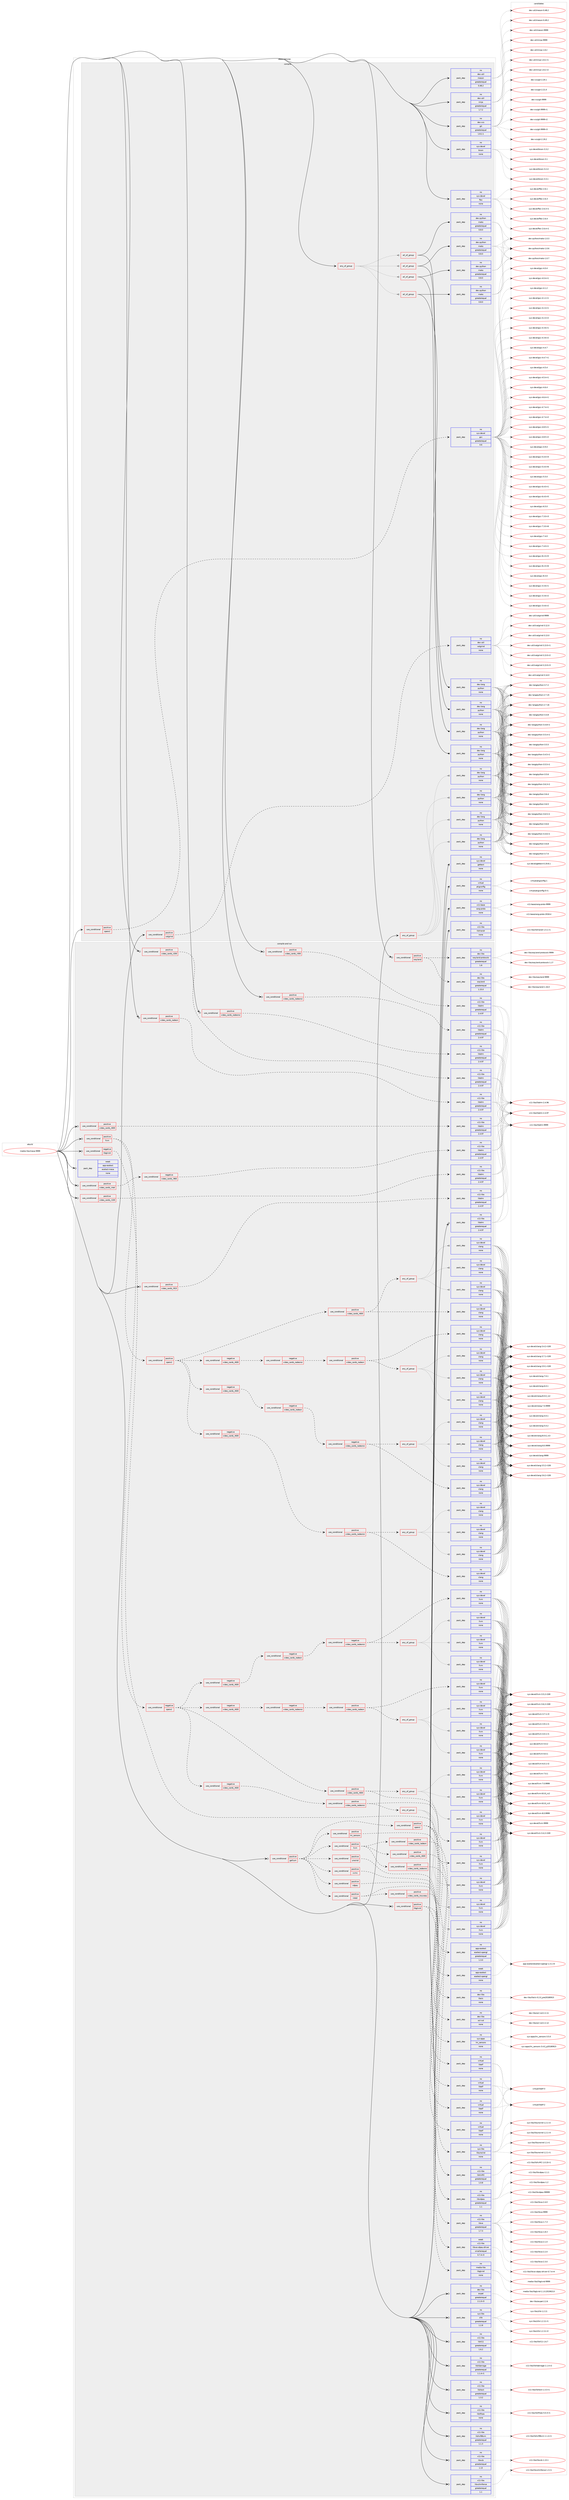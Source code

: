 digraph prolog {

# *************
# Graph options
# *************

newrank=true;
concentrate=true;
compound=true;
graph [rankdir=LR,fontname=Helvetica,fontsize=10,ranksep=1.5];#, ranksep=2.5, nodesep=0.2];
edge  [arrowhead=vee];
node  [fontname=Helvetica,fontsize=10];

# **********
# The ebuild
# **********

subgraph cluster_leftcol {
color=gray;
rank=same;
label=<<i>ebuild</i>>;
id [label="media-libs/mesa-9999", color=red, width=4, href="../media-libs/mesa-9999.svg"];
}

# ****************
# The dependencies
# ****************

subgraph cluster_midcol {
color=gray;
label=<<i>dependencies</i>>;
subgraph cluster_compile {
fillcolor="#eeeeee";
style=filled;
label=<<i>compile</i>>;
subgraph any25279 {
dependency1616334 [label=<<TABLE BORDER="0" CELLBORDER="1" CELLSPACING="0" CELLPADDING="4"><TR><TD CELLPADDING="10">any_of_group</TD></TR></TABLE>>, shape=none, color=red];subgraph all747 {
dependency1616335 [label=<<TABLE BORDER="0" CELLBORDER="1" CELLSPACING="0" CELLPADDING="4"><TR><TD CELLPADDING="10">all_of_group</TD></TR></TABLE>>, shape=none, color=red];subgraph pack1154934 {
dependency1616336 [label=<<TABLE BORDER="0" CELLBORDER="1" CELLSPACING="0" CELLPADDING="4" WIDTH="220"><TR><TD ROWSPAN="6" CELLPADDING="30">pack_dep</TD></TR><TR><TD WIDTH="110">no</TD></TR><TR><TD>dev-lang</TD></TR><TR><TD>python</TD></TR><TR><TD>none</TD></TR><TR><TD></TD></TR></TABLE>>, shape=none, color=blue];
}
dependency1616335:e -> dependency1616336:w [weight=20,style="solid",arrowhead="inv"];
subgraph pack1154935 {
dependency1616337 [label=<<TABLE BORDER="0" CELLBORDER="1" CELLSPACING="0" CELLPADDING="4" WIDTH="220"><TR><TD ROWSPAN="6" CELLPADDING="30">pack_dep</TD></TR><TR><TD WIDTH="110">no</TD></TR><TR><TD>dev-python</TD></TR><TR><TD>mako</TD></TR><TR><TD>greaterequal</TD></TR><TR><TD>0.8.0</TD></TR></TABLE>>, shape=none, color=blue];
}
dependency1616335:e -> dependency1616337:w [weight=20,style="solid",arrowhead="inv"];
}
dependency1616334:e -> dependency1616335:w [weight=20,style="dotted",arrowhead="oinv"];
subgraph all748 {
dependency1616338 [label=<<TABLE BORDER="0" CELLBORDER="1" CELLSPACING="0" CELLPADDING="4"><TR><TD CELLPADDING="10">all_of_group</TD></TR></TABLE>>, shape=none, color=red];subgraph pack1154936 {
dependency1616339 [label=<<TABLE BORDER="0" CELLBORDER="1" CELLSPACING="0" CELLPADDING="4" WIDTH="220"><TR><TD ROWSPAN="6" CELLPADDING="30">pack_dep</TD></TR><TR><TD WIDTH="110">no</TD></TR><TR><TD>dev-lang</TD></TR><TR><TD>python</TD></TR><TR><TD>none</TD></TR><TR><TD></TD></TR></TABLE>>, shape=none, color=blue];
}
dependency1616338:e -> dependency1616339:w [weight=20,style="solid",arrowhead="inv"];
subgraph pack1154937 {
dependency1616340 [label=<<TABLE BORDER="0" CELLBORDER="1" CELLSPACING="0" CELLPADDING="4" WIDTH="220"><TR><TD ROWSPAN="6" CELLPADDING="30">pack_dep</TD></TR><TR><TD WIDTH="110">no</TD></TR><TR><TD>dev-python</TD></TR><TR><TD>mako</TD></TR><TR><TD>greaterequal</TD></TR><TR><TD>0.8.0</TD></TR></TABLE>>, shape=none, color=blue];
}
dependency1616338:e -> dependency1616340:w [weight=20,style="solid",arrowhead="inv"];
}
dependency1616334:e -> dependency1616338:w [weight=20,style="dotted",arrowhead="oinv"];
subgraph all749 {
dependency1616341 [label=<<TABLE BORDER="0" CELLBORDER="1" CELLSPACING="0" CELLPADDING="4"><TR><TD CELLPADDING="10">all_of_group</TD></TR></TABLE>>, shape=none, color=red];subgraph pack1154938 {
dependency1616342 [label=<<TABLE BORDER="0" CELLBORDER="1" CELLSPACING="0" CELLPADDING="4" WIDTH="220"><TR><TD ROWSPAN="6" CELLPADDING="30">pack_dep</TD></TR><TR><TD WIDTH="110">no</TD></TR><TR><TD>dev-lang</TD></TR><TR><TD>python</TD></TR><TR><TD>none</TD></TR><TR><TD></TD></TR></TABLE>>, shape=none, color=blue];
}
dependency1616341:e -> dependency1616342:w [weight=20,style="solid",arrowhead="inv"];
subgraph pack1154939 {
dependency1616343 [label=<<TABLE BORDER="0" CELLBORDER="1" CELLSPACING="0" CELLPADDING="4" WIDTH="220"><TR><TD ROWSPAN="6" CELLPADDING="30">pack_dep</TD></TR><TR><TD WIDTH="110">no</TD></TR><TR><TD>dev-python</TD></TR><TR><TD>mako</TD></TR><TR><TD>greaterequal</TD></TR><TR><TD>0.8.0</TD></TR></TABLE>>, shape=none, color=blue];
}
dependency1616341:e -> dependency1616343:w [weight=20,style="solid",arrowhead="inv"];
}
dependency1616334:e -> dependency1616341:w [weight=20,style="dotted",arrowhead="oinv"];
subgraph all750 {
dependency1616344 [label=<<TABLE BORDER="0" CELLBORDER="1" CELLSPACING="0" CELLPADDING="4"><TR><TD CELLPADDING="10">all_of_group</TD></TR></TABLE>>, shape=none, color=red];subgraph pack1154940 {
dependency1616345 [label=<<TABLE BORDER="0" CELLBORDER="1" CELLSPACING="0" CELLPADDING="4" WIDTH="220"><TR><TD ROWSPAN="6" CELLPADDING="30">pack_dep</TD></TR><TR><TD WIDTH="110">no</TD></TR><TR><TD>dev-lang</TD></TR><TR><TD>python</TD></TR><TR><TD>none</TD></TR><TR><TD></TD></TR></TABLE>>, shape=none, color=blue];
}
dependency1616344:e -> dependency1616345:w [weight=20,style="solid",arrowhead="inv"];
subgraph pack1154941 {
dependency1616346 [label=<<TABLE BORDER="0" CELLBORDER="1" CELLSPACING="0" CELLPADDING="4" WIDTH="220"><TR><TD ROWSPAN="6" CELLPADDING="30">pack_dep</TD></TR><TR><TD WIDTH="110">no</TD></TR><TR><TD>dev-python</TD></TR><TR><TD>mako</TD></TR><TR><TD>greaterequal</TD></TR><TR><TD>0.8.0</TD></TR></TABLE>>, shape=none, color=blue];
}
dependency1616344:e -> dependency1616346:w [weight=20,style="solid",arrowhead="inv"];
}
dependency1616334:e -> dependency1616344:w [weight=20,style="dotted",arrowhead="oinv"];
}
id:e -> dependency1616334:w [weight=20,style="solid",arrowhead="vee"];
subgraph any25280 {
dependency1616347 [label=<<TABLE BORDER="0" CELLBORDER="1" CELLSPACING="0" CELLPADDING="4"><TR><TD CELLPADDING="10">any_of_group</TD></TR></TABLE>>, shape=none, color=red];subgraph pack1154942 {
dependency1616348 [label=<<TABLE BORDER="0" CELLBORDER="1" CELLSPACING="0" CELLPADDING="4" WIDTH="220"><TR><TD ROWSPAN="6" CELLPADDING="30">pack_dep</TD></TR><TR><TD WIDTH="110">no</TD></TR><TR><TD>dev-lang</TD></TR><TR><TD>python</TD></TR><TR><TD>none</TD></TR><TR><TD></TD></TR></TABLE>>, shape=none, color=blue];
}
dependency1616347:e -> dependency1616348:w [weight=20,style="dotted",arrowhead="oinv"];
subgraph pack1154943 {
dependency1616349 [label=<<TABLE BORDER="0" CELLBORDER="1" CELLSPACING="0" CELLPADDING="4" WIDTH="220"><TR><TD ROWSPAN="6" CELLPADDING="30">pack_dep</TD></TR><TR><TD WIDTH="110">no</TD></TR><TR><TD>dev-lang</TD></TR><TR><TD>python</TD></TR><TR><TD>none</TD></TR><TR><TD></TD></TR></TABLE>>, shape=none, color=blue];
}
dependency1616347:e -> dependency1616349:w [weight=20,style="dotted",arrowhead="oinv"];
subgraph pack1154944 {
dependency1616350 [label=<<TABLE BORDER="0" CELLBORDER="1" CELLSPACING="0" CELLPADDING="4" WIDTH="220"><TR><TD ROWSPAN="6" CELLPADDING="30">pack_dep</TD></TR><TR><TD WIDTH="110">no</TD></TR><TR><TD>dev-lang</TD></TR><TR><TD>python</TD></TR><TR><TD>none</TD></TR><TR><TD></TD></TR></TABLE>>, shape=none, color=blue];
}
dependency1616347:e -> dependency1616350:w [weight=20,style="dotted",arrowhead="oinv"];
subgraph pack1154945 {
dependency1616351 [label=<<TABLE BORDER="0" CELLBORDER="1" CELLSPACING="0" CELLPADDING="4" WIDTH="220"><TR><TD ROWSPAN="6" CELLPADDING="30">pack_dep</TD></TR><TR><TD WIDTH="110">no</TD></TR><TR><TD>dev-lang</TD></TR><TR><TD>python</TD></TR><TR><TD>none</TD></TR><TR><TD></TD></TR></TABLE>>, shape=none, color=blue];
}
dependency1616347:e -> dependency1616351:w [weight=20,style="dotted",arrowhead="oinv"];
}
id:e -> dependency1616347:w [weight=20,style="solid",arrowhead="vee"];
subgraph cond435377 {
dependency1616352 [label=<<TABLE BORDER="0" CELLBORDER="1" CELLSPACING="0" CELLPADDING="4"><TR><TD ROWSPAN="3" CELLPADDING="10">use_conditional</TD></TR><TR><TD>positive</TD></TR><TR><TD>opencl</TD></TR></TABLE>>, shape=none, color=red];
subgraph pack1154946 {
dependency1616353 [label=<<TABLE BORDER="0" CELLBORDER="1" CELLSPACING="0" CELLPADDING="4" WIDTH="220"><TR><TD ROWSPAN="6" CELLPADDING="30">pack_dep</TD></TR><TR><TD WIDTH="110">no</TD></TR><TR><TD>sys-devel</TD></TR><TR><TD>gcc</TD></TR><TR><TD>greaterequal</TD></TR><TR><TD>4.6</TD></TR></TABLE>>, shape=none, color=blue];
}
dependency1616352:e -> dependency1616353:w [weight=20,style="dashed",arrowhead="vee"];
}
id:e -> dependency1616352:w [weight=20,style="solid",arrowhead="vee"];
subgraph cond435378 {
dependency1616354 [label=<<TABLE BORDER="0" CELLBORDER="1" CELLSPACING="0" CELLPADDING="4"><TR><TD ROWSPAN="3" CELLPADDING="10">use_conditional</TD></TR><TR><TD>positive</TD></TR><TR><TD>valgrind</TD></TR></TABLE>>, shape=none, color=red];
subgraph pack1154947 {
dependency1616355 [label=<<TABLE BORDER="0" CELLBORDER="1" CELLSPACING="0" CELLPADDING="4" WIDTH="220"><TR><TD ROWSPAN="6" CELLPADDING="30">pack_dep</TD></TR><TR><TD WIDTH="110">no</TD></TR><TR><TD>dev-util</TD></TR><TR><TD>valgrind</TD></TR><TR><TD>none</TD></TR><TR><TD></TD></TR></TABLE>>, shape=none, color=blue];
}
dependency1616354:e -> dependency1616355:w [weight=20,style="dashed",arrowhead="vee"];
}
id:e -> dependency1616354:w [weight=20,style="solid",arrowhead="vee"];
subgraph pack1154948 {
dependency1616356 [label=<<TABLE BORDER="0" CELLBORDER="1" CELLSPACING="0" CELLPADDING="4" WIDTH="220"><TR><TD ROWSPAN="6" CELLPADDING="30">pack_dep</TD></TR><TR><TD WIDTH="110">no</TD></TR><TR><TD>dev-util</TD></TR><TR><TD>meson</TD></TR><TR><TD>greaterequal</TD></TR><TR><TD>0.48.2</TD></TR></TABLE>>, shape=none, color=blue];
}
id:e -> dependency1616356:w [weight=20,style="solid",arrowhead="vee"];
subgraph pack1154949 {
dependency1616357 [label=<<TABLE BORDER="0" CELLBORDER="1" CELLSPACING="0" CELLPADDING="4" WIDTH="220"><TR><TD ROWSPAN="6" CELLPADDING="30">pack_dep</TD></TR><TR><TD WIDTH="110">no</TD></TR><TR><TD>dev-util</TD></TR><TR><TD>ninja</TD></TR><TR><TD>greaterequal</TD></TR><TR><TD>1.7.2</TD></TR></TABLE>>, shape=none, color=blue];
}
id:e -> dependency1616357:w [weight=20,style="solid",arrowhead="vee"];
subgraph pack1154950 {
dependency1616358 [label=<<TABLE BORDER="0" CELLBORDER="1" CELLSPACING="0" CELLPADDING="4" WIDTH="220"><TR><TD ROWSPAN="6" CELLPADDING="30">pack_dep</TD></TR><TR><TD WIDTH="110">no</TD></TR><TR><TD>dev-vcs</TD></TR><TR><TD>git</TD></TR><TR><TD>greaterequal</TD></TR><TR><TD>1.8.2.1</TD></TR></TABLE>>, shape=none, color=blue];
}
id:e -> dependency1616358:w [weight=20,style="solid",arrowhead="vee"];
subgraph pack1154951 {
dependency1616359 [label=<<TABLE BORDER="0" CELLBORDER="1" CELLSPACING="0" CELLPADDING="4" WIDTH="220"><TR><TD ROWSPAN="6" CELLPADDING="30">pack_dep</TD></TR><TR><TD WIDTH="110">no</TD></TR><TR><TD>sys-devel</TD></TR><TR><TD>bison</TD></TR><TR><TD>none</TD></TR><TR><TD></TD></TR></TABLE>>, shape=none, color=blue];
}
id:e -> dependency1616359:w [weight=20,style="solid",arrowhead="vee"];
subgraph pack1154952 {
dependency1616360 [label=<<TABLE BORDER="0" CELLBORDER="1" CELLSPACING="0" CELLPADDING="4" WIDTH="220"><TR><TD ROWSPAN="6" CELLPADDING="30">pack_dep</TD></TR><TR><TD WIDTH="110">no</TD></TR><TR><TD>sys-devel</TD></TR><TR><TD>flex</TD></TR><TR><TD>none</TD></TR><TR><TD></TD></TR></TABLE>>, shape=none, color=blue];
}
id:e -> dependency1616360:w [weight=20,style="solid",arrowhead="vee"];
subgraph pack1154953 {
dependency1616361 [label=<<TABLE BORDER="0" CELLBORDER="1" CELLSPACING="0" CELLPADDING="4" WIDTH="220"><TR><TD ROWSPAN="6" CELLPADDING="30">pack_dep</TD></TR><TR><TD WIDTH="110">no</TD></TR><TR><TD>sys-devel</TD></TR><TR><TD>gettext</TD></TR><TR><TD>none</TD></TR><TR><TD></TD></TR></TABLE>>, shape=none, color=blue];
}
id:e -> dependency1616361:w [weight=20,style="solid",arrowhead="vee"];
subgraph pack1154954 {
dependency1616362 [label=<<TABLE BORDER="0" CELLBORDER="1" CELLSPACING="0" CELLPADDING="4" WIDTH="220"><TR><TD ROWSPAN="6" CELLPADDING="30">pack_dep</TD></TR><TR><TD WIDTH="110">no</TD></TR><TR><TD>virtual</TD></TR><TR><TD>pkgconfig</TD></TR><TR><TD>none</TD></TR><TR><TD></TD></TR></TABLE>>, shape=none, color=blue];
}
id:e -> dependency1616362:w [weight=20,style="solid",arrowhead="vee"];
subgraph pack1154955 {
dependency1616363 [label=<<TABLE BORDER="0" CELLBORDER="1" CELLSPACING="0" CELLPADDING="4" WIDTH="220"><TR><TD ROWSPAN="6" CELLPADDING="30">pack_dep</TD></TR><TR><TD WIDTH="110">no</TD></TR><TR><TD>x11-base</TD></TR><TR><TD>xorg-proto</TD></TR><TR><TD>none</TD></TR><TR><TD></TD></TR></TABLE>>, shape=none, color=blue];
}
id:e -> dependency1616363:w [weight=20,style="solid",arrowhead="vee"];
subgraph pack1154956 {
dependency1616364 [label=<<TABLE BORDER="0" CELLBORDER="1" CELLSPACING="0" CELLPADDING="4" WIDTH="220"><TR><TD ROWSPAN="6" CELLPADDING="30">pack_dep</TD></TR><TR><TD WIDTH="110">no</TD></TR><TR><TD>x11-libs</TD></TR><TR><TD>libXrandr</TD></TR><TR><TD>none</TD></TR><TR><TD></TD></TR></TABLE>>, shape=none, color=blue];
}
id:e -> dependency1616364:w [weight=20,style="solid",arrowhead="vee"];
}
subgraph cluster_compileandrun {
fillcolor="#eeeeee";
style=filled;
label=<<i>compile and run</i>>;
subgraph cond435379 {
dependency1616365 [label=<<TABLE BORDER="0" CELLBORDER="1" CELLSPACING="0" CELLPADDING="4"><TR><TD ROWSPAN="3" CELLPADDING="10">use_conditional</TD></TR><TR><TD>negative</TD></TR><TR><TD>libglvnd</TD></TR></TABLE>>, shape=none, color=red];
subgraph pack1154957 {
dependency1616366 [label=<<TABLE BORDER="0" CELLBORDER="1" CELLSPACING="0" CELLPADDING="4" WIDTH="220"><TR><TD ROWSPAN="6" CELLPADDING="30">pack_dep</TD></TR><TR><TD WIDTH="110">no</TD></TR><TR><TD>app-eselect</TD></TR><TR><TD>eselect-opengl</TD></TR><TR><TD>greaterequal</TD></TR><TR><TD>1.3.0</TD></TR></TABLE>>, shape=none, color=blue];
}
dependency1616365:e -> dependency1616366:w [weight=20,style="dashed",arrowhead="vee"];
}
id:e -> dependency1616365:w [weight=20,style="solid",arrowhead="odotvee"];
subgraph cond435380 {
dependency1616367 [label=<<TABLE BORDER="0" CELLBORDER="1" CELLSPACING="0" CELLPADDING="4"><TR><TD ROWSPAN="3" CELLPADDING="10">use_conditional</TD></TR><TR><TD>positive</TD></TR><TR><TD>gallium</TD></TR></TABLE>>, shape=none, color=red];
subgraph cond435381 {
dependency1616368 [label=<<TABLE BORDER="0" CELLBORDER="1" CELLSPACING="0" CELLPADDING="4"><TR><TD ROWSPAN="3" CELLPADDING="10">use_conditional</TD></TR><TR><TD>positive</TD></TR><TR><TD>unwind</TD></TR></TABLE>>, shape=none, color=red];
subgraph pack1154958 {
dependency1616369 [label=<<TABLE BORDER="0" CELLBORDER="1" CELLSPACING="0" CELLPADDING="4" WIDTH="220"><TR><TD ROWSPAN="6" CELLPADDING="30">pack_dep</TD></TR><TR><TD WIDTH="110">no</TD></TR><TR><TD>sys-libs</TD></TR><TR><TD>libunwind</TD></TR><TR><TD>none</TD></TR><TR><TD></TD></TR></TABLE>>, shape=none, color=blue];
}
dependency1616368:e -> dependency1616369:w [weight=20,style="dashed",arrowhead="vee"];
}
dependency1616367:e -> dependency1616368:w [weight=20,style="dashed",arrowhead="vee"];
subgraph cond435382 {
dependency1616370 [label=<<TABLE BORDER="0" CELLBORDER="1" CELLSPACING="0" CELLPADDING="4"><TR><TD ROWSPAN="3" CELLPADDING="10">use_conditional</TD></TR><TR><TD>positive</TD></TR><TR><TD>llvm</TD></TR></TABLE>>, shape=none, color=red];
subgraph cond435383 {
dependency1616371 [label=<<TABLE BORDER="0" CELLBORDER="1" CELLSPACING="0" CELLPADDING="4"><TR><TD ROWSPAN="3" CELLPADDING="10">use_conditional</TD></TR><TR><TD>positive</TD></TR><TR><TD>video_cards_radeonsi</TD></TR></TABLE>>, shape=none, color=red];
subgraph pack1154959 {
dependency1616372 [label=<<TABLE BORDER="0" CELLBORDER="1" CELLSPACING="0" CELLPADDING="4" WIDTH="220"><TR><TD ROWSPAN="6" CELLPADDING="30">pack_dep</TD></TR><TR><TD WIDTH="110">no</TD></TR><TR><TD>virtual</TD></TR><TR><TD>libelf</TD></TR><TR><TD>none</TD></TR><TR><TD></TD></TR></TABLE>>, shape=none, color=blue];
}
dependency1616371:e -> dependency1616372:w [weight=20,style="dashed",arrowhead="vee"];
}
dependency1616370:e -> dependency1616371:w [weight=20,style="dashed",arrowhead="vee"];
subgraph cond435384 {
dependency1616373 [label=<<TABLE BORDER="0" CELLBORDER="1" CELLSPACING="0" CELLPADDING="4"><TR><TD ROWSPAN="3" CELLPADDING="10">use_conditional</TD></TR><TR><TD>positive</TD></TR><TR><TD>video_cards_r600</TD></TR></TABLE>>, shape=none, color=red];
subgraph pack1154960 {
dependency1616374 [label=<<TABLE BORDER="0" CELLBORDER="1" CELLSPACING="0" CELLPADDING="4" WIDTH="220"><TR><TD ROWSPAN="6" CELLPADDING="30">pack_dep</TD></TR><TR><TD WIDTH="110">no</TD></TR><TR><TD>virtual</TD></TR><TR><TD>libelf</TD></TR><TR><TD>none</TD></TR><TR><TD></TD></TR></TABLE>>, shape=none, color=blue];
}
dependency1616373:e -> dependency1616374:w [weight=20,style="dashed",arrowhead="vee"];
}
dependency1616370:e -> dependency1616373:w [weight=20,style="dashed",arrowhead="vee"];
subgraph cond435385 {
dependency1616375 [label=<<TABLE BORDER="0" CELLBORDER="1" CELLSPACING="0" CELLPADDING="4"><TR><TD ROWSPAN="3" CELLPADDING="10">use_conditional</TD></TR><TR><TD>positive</TD></TR><TR><TD>video_cards_radeon</TD></TR></TABLE>>, shape=none, color=red];
subgraph pack1154961 {
dependency1616376 [label=<<TABLE BORDER="0" CELLBORDER="1" CELLSPACING="0" CELLPADDING="4" WIDTH="220"><TR><TD ROWSPAN="6" CELLPADDING="30">pack_dep</TD></TR><TR><TD WIDTH="110">no</TD></TR><TR><TD>virtual</TD></TR><TR><TD>libelf</TD></TR><TR><TD>none</TD></TR><TR><TD></TD></TR></TABLE>>, shape=none, color=blue];
}
dependency1616375:e -> dependency1616376:w [weight=20,style="dashed",arrowhead="vee"];
}
dependency1616370:e -> dependency1616375:w [weight=20,style="dashed",arrowhead="vee"];
}
dependency1616367:e -> dependency1616370:w [weight=20,style="dashed",arrowhead="vee"];
subgraph cond435386 {
dependency1616377 [label=<<TABLE BORDER="0" CELLBORDER="1" CELLSPACING="0" CELLPADDING="4"><TR><TD ROWSPAN="3" CELLPADDING="10">use_conditional</TD></TR><TR><TD>positive</TD></TR><TR><TD>lm_sensors</TD></TR></TABLE>>, shape=none, color=red];
subgraph pack1154962 {
dependency1616378 [label=<<TABLE BORDER="0" CELLBORDER="1" CELLSPACING="0" CELLPADDING="4" WIDTH="220"><TR><TD ROWSPAN="6" CELLPADDING="30">pack_dep</TD></TR><TR><TD WIDTH="110">no</TD></TR><TR><TD>sys-apps</TD></TR><TR><TD>lm_sensors</TD></TR><TR><TD>none</TD></TR><TR><TD></TD></TR></TABLE>>, shape=none, color=blue];
}
dependency1616377:e -> dependency1616378:w [weight=20,style="dashed",arrowhead="vee"];
}
dependency1616367:e -> dependency1616377:w [weight=20,style="dashed",arrowhead="vee"];
subgraph cond435387 {
dependency1616379 [label=<<TABLE BORDER="0" CELLBORDER="1" CELLSPACING="0" CELLPADDING="4"><TR><TD ROWSPAN="3" CELLPADDING="10">use_conditional</TD></TR><TR><TD>positive</TD></TR><TR><TD>opencl</TD></TR></TABLE>>, shape=none, color=red];
subgraph pack1154963 {
dependency1616380 [label=<<TABLE BORDER="0" CELLBORDER="1" CELLSPACING="0" CELLPADDING="4" WIDTH="220"><TR><TD ROWSPAN="6" CELLPADDING="30">pack_dep</TD></TR><TR><TD WIDTH="110">no</TD></TR><TR><TD>dev-libs</TD></TR><TR><TD>ocl-icd</TD></TR><TR><TD>none</TD></TR><TR><TD></TD></TR></TABLE>>, shape=none, color=blue];
}
dependency1616379:e -> dependency1616380:w [weight=20,style="dashed",arrowhead="vee"];
subgraph pack1154964 {
dependency1616381 [label=<<TABLE BORDER="0" CELLBORDER="1" CELLSPACING="0" CELLPADDING="4" WIDTH="220"><TR><TD ROWSPAN="6" CELLPADDING="30">pack_dep</TD></TR><TR><TD WIDTH="110">no</TD></TR><TR><TD>dev-libs</TD></TR><TR><TD>libclc</TD></TR><TR><TD>none</TD></TR><TR><TD></TD></TR></TABLE>>, shape=none, color=blue];
}
dependency1616379:e -> dependency1616381:w [weight=20,style="dashed",arrowhead="vee"];
subgraph pack1154965 {
dependency1616382 [label=<<TABLE BORDER="0" CELLBORDER="1" CELLSPACING="0" CELLPADDING="4" WIDTH="220"><TR><TD ROWSPAN="6" CELLPADDING="30">pack_dep</TD></TR><TR><TD WIDTH="110">no</TD></TR><TR><TD>virtual</TD></TR><TR><TD>libelf</TD></TR><TR><TD>none</TD></TR><TR><TD></TD></TR></TABLE>>, shape=none, color=blue];
}
dependency1616379:e -> dependency1616382:w [weight=20,style="dashed",arrowhead="vee"];
}
dependency1616367:e -> dependency1616379:w [weight=20,style="dashed",arrowhead="vee"];
subgraph cond435388 {
dependency1616383 [label=<<TABLE BORDER="0" CELLBORDER="1" CELLSPACING="0" CELLPADDING="4"><TR><TD ROWSPAN="3" CELLPADDING="10">use_conditional</TD></TR><TR><TD>positive</TD></TR><TR><TD>vaapi</TD></TR></TABLE>>, shape=none, color=red];
subgraph pack1154966 {
dependency1616384 [label=<<TABLE BORDER="0" CELLBORDER="1" CELLSPACING="0" CELLPADDING="4" WIDTH="220"><TR><TD ROWSPAN="6" CELLPADDING="30">pack_dep</TD></TR><TR><TD WIDTH="110">no</TD></TR><TR><TD>x11-libs</TD></TR><TR><TD>libva</TD></TR><TR><TD>greaterequal</TD></TR><TR><TD>1.7.3</TD></TR></TABLE>>, shape=none, color=blue];
}
dependency1616383:e -> dependency1616384:w [weight=20,style="dashed",arrowhead="vee"];
subgraph cond435389 {
dependency1616385 [label=<<TABLE BORDER="0" CELLBORDER="1" CELLSPACING="0" CELLPADDING="4"><TR><TD ROWSPAN="3" CELLPADDING="10">use_conditional</TD></TR><TR><TD>positive</TD></TR><TR><TD>video_cards_nouveau</TD></TR></TABLE>>, shape=none, color=red];
subgraph pack1154967 {
dependency1616386 [label=<<TABLE BORDER="0" CELLBORDER="1" CELLSPACING="0" CELLPADDING="4" WIDTH="220"><TR><TD ROWSPAN="6" CELLPADDING="30">pack_dep</TD></TR><TR><TD WIDTH="110">weak</TD></TR><TR><TD>x11-libs</TD></TR><TR><TD>libva-vdpau-driver</TD></TR><TR><TD>smallerequal</TD></TR><TR><TD>0.7.4-r3</TD></TR></TABLE>>, shape=none, color=blue];
}
dependency1616385:e -> dependency1616386:w [weight=20,style="dashed",arrowhead="vee"];
}
dependency1616383:e -> dependency1616385:w [weight=20,style="dashed",arrowhead="vee"];
}
dependency1616367:e -> dependency1616383:w [weight=20,style="dashed",arrowhead="vee"];
subgraph cond435390 {
dependency1616387 [label=<<TABLE BORDER="0" CELLBORDER="1" CELLSPACING="0" CELLPADDING="4"><TR><TD ROWSPAN="3" CELLPADDING="10">use_conditional</TD></TR><TR><TD>positive</TD></TR><TR><TD>vdpau</TD></TR></TABLE>>, shape=none, color=red];
subgraph pack1154968 {
dependency1616388 [label=<<TABLE BORDER="0" CELLBORDER="1" CELLSPACING="0" CELLPADDING="4" WIDTH="220"><TR><TD ROWSPAN="6" CELLPADDING="30">pack_dep</TD></TR><TR><TD WIDTH="110">no</TD></TR><TR><TD>x11-libs</TD></TR><TR><TD>libvdpau</TD></TR><TR><TD>greaterequal</TD></TR><TR><TD>1.1</TD></TR></TABLE>>, shape=none, color=blue];
}
dependency1616387:e -> dependency1616388:w [weight=20,style="dashed",arrowhead="vee"];
}
dependency1616367:e -> dependency1616387:w [weight=20,style="dashed",arrowhead="vee"];
subgraph cond435391 {
dependency1616389 [label=<<TABLE BORDER="0" CELLBORDER="1" CELLSPACING="0" CELLPADDING="4"><TR><TD ROWSPAN="3" CELLPADDING="10">use_conditional</TD></TR><TR><TD>positive</TD></TR><TR><TD>xvmc</TD></TR></TABLE>>, shape=none, color=red];
subgraph pack1154969 {
dependency1616390 [label=<<TABLE BORDER="0" CELLBORDER="1" CELLSPACING="0" CELLPADDING="4" WIDTH="220"><TR><TD ROWSPAN="6" CELLPADDING="30">pack_dep</TD></TR><TR><TD WIDTH="110">no</TD></TR><TR><TD>x11-libs</TD></TR><TR><TD>libXvMC</TD></TR><TR><TD>greaterequal</TD></TR><TR><TD>1.0.8</TD></TR></TABLE>>, shape=none, color=blue];
}
dependency1616389:e -> dependency1616390:w [weight=20,style="dashed",arrowhead="vee"];
}
dependency1616367:e -> dependency1616389:w [weight=20,style="dashed",arrowhead="vee"];
}
id:e -> dependency1616367:w [weight=20,style="solid",arrowhead="odotvee"];
subgraph cond435392 {
dependency1616391 [label=<<TABLE BORDER="0" CELLBORDER="1" CELLSPACING="0" CELLPADDING="4"><TR><TD ROWSPAN="3" CELLPADDING="10">use_conditional</TD></TR><TR><TD>positive</TD></TR><TR><TD>libglvnd</TD></TR></TABLE>>, shape=none, color=red];
subgraph pack1154970 {
dependency1616392 [label=<<TABLE BORDER="0" CELLBORDER="1" CELLSPACING="0" CELLPADDING="4" WIDTH="220"><TR><TD ROWSPAN="6" CELLPADDING="30">pack_dep</TD></TR><TR><TD WIDTH="110">no</TD></TR><TR><TD>media-libs</TD></TR><TR><TD>libglvnd</TD></TR><TR><TD>none</TD></TR><TR><TD></TD></TR></TABLE>>, shape=none, color=blue];
}
dependency1616391:e -> dependency1616392:w [weight=20,style="dashed",arrowhead="vee"];
subgraph pack1154971 {
dependency1616393 [label=<<TABLE BORDER="0" CELLBORDER="1" CELLSPACING="0" CELLPADDING="4" WIDTH="220"><TR><TD ROWSPAN="6" CELLPADDING="30">pack_dep</TD></TR><TR><TD WIDTH="110">weak</TD></TR><TR><TD>app-eselect</TD></TR><TR><TD>eselect-opengl</TD></TR><TR><TD>none</TD></TR><TR><TD></TD></TR></TABLE>>, shape=none, color=blue];
}
dependency1616391:e -> dependency1616393:w [weight=20,style="dashed",arrowhead="vee"];
}
id:e -> dependency1616391:w [weight=20,style="solid",arrowhead="odotvee"];
subgraph cond435393 {
dependency1616394 [label=<<TABLE BORDER="0" CELLBORDER="1" CELLSPACING="0" CELLPADDING="4"><TR><TD ROWSPAN="3" CELLPADDING="10">use_conditional</TD></TR><TR><TD>positive</TD></TR><TR><TD>llvm</TD></TR></TABLE>>, shape=none, color=red];
subgraph cond435394 {
dependency1616395 [label=<<TABLE BORDER="0" CELLBORDER="1" CELLSPACING="0" CELLPADDING="4"><TR><TD ROWSPAN="3" CELLPADDING="10">use_conditional</TD></TR><TR><TD>positive</TD></TR><TR><TD>opencl</TD></TR></TABLE>>, shape=none, color=red];
subgraph cond435395 {
dependency1616396 [label=<<TABLE BORDER="0" CELLBORDER="1" CELLSPACING="0" CELLPADDING="4"><TR><TD ROWSPAN="3" CELLPADDING="10">use_conditional</TD></TR><TR><TD>positive</TD></TR><TR><TD>video_cards_r600</TD></TR></TABLE>>, shape=none, color=red];
subgraph any25281 {
dependency1616397 [label=<<TABLE BORDER="0" CELLBORDER="1" CELLSPACING="0" CELLPADDING="4"><TR><TD CELLPADDING="10">any_of_group</TD></TR></TABLE>>, shape=none, color=red];subgraph pack1154972 {
dependency1616398 [label=<<TABLE BORDER="0" CELLBORDER="1" CELLSPACING="0" CELLPADDING="4" WIDTH="220"><TR><TD ROWSPAN="6" CELLPADDING="30">pack_dep</TD></TR><TR><TD WIDTH="110">no</TD></TR><TR><TD>sys-devel</TD></TR><TR><TD>clang</TD></TR><TR><TD>none</TD></TR><TR><TD></TD></TR></TABLE>>, shape=none, color=blue];
}
dependency1616397:e -> dependency1616398:w [weight=20,style="dotted",arrowhead="oinv"];
subgraph pack1154973 {
dependency1616399 [label=<<TABLE BORDER="0" CELLBORDER="1" CELLSPACING="0" CELLPADDING="4" WIDTH="220"><TR><TD ROWSPAN="6" CELLPADDING="30">pack_dep</TD></TR><TR><TD WIDTH="110">no</TD></TR><TR><TD>sys-devel</TD></TR><TR><TD>clang</TD></TR><TR><TD>none</TD></TR><TR><TD></TD></TR></TABLE>>, shape=none, color=blue];
}
dependency1616397:e -> dependency1616399:w [weight=20,style="dotted",arrowhead="oinv"];
subgraph pack1154974 {
dependency1616400 [label=<<TABLE BORDER="0" CELLBORDER="1" CELLSPACING="0" CELLPADDING="4" WIDTH="220"><TR><TD ROWSPAN="6" CELLPADDING="30">pack_dep</TD></TR><TR><TD WIDTH="110">no</TD></TR><TR><TD>sys-devel</TD></TR><TR><TD>clang</TD></TR><TR><TD>none</TD></TR><TR><TD></TD></TR></TABLE>>, shape=none, color=blue];
}
dependency1616397:e -> dependency1616400:w [weight=20,style="dotted",arrowhead="oinv"];
}
dependency1616396:e -> dependency1616397:w [weight=20,style="dashed",arrowhead="vee"];
subgraph pack1154975 {
dependency1616401 [label=<<TABLE BORDER="0" CELLBORDER="1" CELLSPACING="0" CELLPADDING="4" WIDTH="220"><TR><TD ROWSPAN="6" CELLPADDING="30">pack_dep</TD></TR><TR><TD WIDTH="110">no</TD></TR><TR><TD>sys-devel</TD></TR><TR><TD>clang</TD></TR><TR><TD>none</TD></TR><TR><TD></TD></TR></TABLE>>, shape=none, color=blue];
}
dependency1616396:e -> dependency1616401:w [weight=20,style="dashed",arrowhead="vee"];
}
dependency1616395:e -> dependency1616396:w [weight=20,style="dashed",arrowhead="vee"];
subgraph cond435396 {
dependency1616402 [label=<<TABLE BORDER="0" CELLBORDER="1" CELLSPACING="0" CELLPADDING="4"><TR><TD ROWSPAN="3" CELLPADDING="10">use_conditional</TD></TR><TR><TD>negative</TD></TR><TR><TD>video_cards_r600</TD></TR></TABLE>>, shape=none, color=red];
subgraph cond435397 {
dependency1616403 [label=<<TABLE BORDER="0" CELLBORDER="1" CELLSPACING="0" CELLPADDING="4"><TR><TD ROWSPAN="3" CELLPADDING="10">use_conditional</TD></TR><TR><TD>positive</TD></TR><TR><TD>video_cards_radeonsi</TD></TR></TABLE>>, shape=none, color=red];
subgraph any25282 {
dependency1616404 [label=<<TABLE BORDER="0" CELLBORDER="1" CELLSPACING="0" CELLPADDING="4"><TR><TD CELLPADDING="10">any_of_group</TD></TR></TABLE>>, shape=none, color=red];subgraph pack1154976 {
dependency1616405 [label=<<TABLE BORDER="0" CELLBORDER="1" CELLSPACING="0" CELLPADDING="4" WIDTH="220"><TR><TD ROWSPAN="6" CELLPADDING="30">pack_dep</TD></TR><TR><TD WIDTH="110">no</TD></TR><TR><TD>sys-devel</TD></TR><TR><TD>clang</TD></TR><TR><TD>none</TD></TR><TR><TD></TD></TR></TABLE>>, shape=none, color=blue];
}
dependency1616404:e -> dependency1616405:w [weight=20,style="dotted",arrowhead="oinv"];
subgraph pack1154977 {
dependency1616406 [label=<<TABLE BORDER="0" CELLBORDER="1" CELLSPACING="0" CELLPADDING="4" WIDTH="220"><TR><TD ROWSPAN="6" CELLPADDING="30">pack_dep</TD></TR><TR><TD WIDTH="110">no</TD></TR><TR><TD>sys-devel</TD></TR><TR><TD>clang</TD></TR><TR><TD>none</TD></TR><TR><TD></TD></TR></TABLE>>, shape=none, color=blue];
}
dependency1616404:e -> dependency1616406:w [weight=20,style="dotted",arrowhead="oinv"];
subgraph pack1154978 {
dependency1616407 [label=<<TABLE BORDER="0" CELLBORDER="1" CELLSPACING="0" CELLPADDING="4" WIDTH="220"><TR><TD ROWSPAN="6" CELLPADDING="30">pack_dep</TD></TR><TR><TD WIDTH="110">no</TD></TR><TR><TD>sys-devel</TD></TR><TR><TD>clang</TD></TR><TR><TD>none</TD></TR><TR><TD></TD></TR></TABLE>>, shape=none, color=blue];
}
dependency1616404:e -> dependency1616407:w [weight=20,style="dotted",arrowhead="oinv"];
}
dependency1616403:e -> dependency1616404:w [weight=20,style="dashed",arrowhead="vee"];
subgraph pack1154979 {
dependency1616408 [label=<<TABLE BORDER="0" CELLBORDER="1" CELLSPACING="0" CELLPADDING="4" WIDTH="220"><TR><TD ROWSPAN="6" CELLPADDING="30">pack_dep</TD></TR><TR><TD WIDTH="110">no</TD></TR><TR><TD>sys-devel</TD></TR><TR><TD>clang</TD></TR><TR><TD>none</TD></TR><TR><TD></TD></TR></TABLE>>, shape=none, color=blue];
}
dependency1616403:e -> dependency1616408:w [weight=20,style="dashed",arrowhead="vee"];
}
dependency1616402:e -> dependency1616403:w [weight=20,style="dashed",arrowhead="vee"];
}
dependency1616395:e -> dependency1616402:w [weight=20,style="dashed",arrowhead="vee"];
subgraph cond435398 {
dependency1616409 [label=<<TABLE BORDER="0" CELLBORDER="1" CELLSPACING="0" CELLPADDING="4"><TR><TD ROWSPAN="3" CELLPADDING="10">use_conditional</TD></TR><TR><TD>negative</TD></TR><TR><TD>video_cards_r600</TD></TR></TABLE>>, shape=none, color=red];
subgraph cond435399 {
dependency1616410 [label=<<TABLE BORDER="0" CELLBORDER="1" CELLSPACING="0" CELLPADDING="4"><TR><TD ROWSPAN="3" CELLPADDING="10">use_conditional</TD></TR><TR><TD>negative</TD></TR><TR><TD>video_cards_radeonsi</TD></TR></TABLE>>, shape=none, color=red];
subgraph cond435400 {
dependency1616411 [label=<<TABLE BORDER="0" CELLBORDER="1" CELLSPACING="0" CELLPADDING="4"><TR><TD ROWSPAN="3" CELLPADDING="10">use_conditional</TD></TR><TR><TD>positive</TD></TR><TR><TD>video_cards_radeon</TD></TR></TABLE>>, shape=none, color=red];
subgraph any25283 {
dependency1616412 [label=<<TABLE BORDER="0" CELLBORDER="1" CELLSPACING="0" CELLPADDING="4"><TR><TD CELLPADDING="10">any_of_group</TD></TR></TABLE>>, shape=none, color=red];subgraph pack1154980 {
dependency1616413 [label=<<TABLE BORDER="0" CELLBORDER="1" CELLSPACING="0" CELLPADDING="4" WIDTH="220"><TR><TD ROWSPAN="6" CELLPADDING="30">pack_dep</TD></TR><TR><TD WIDTH="110">no</TD></TR><TR><TD>sys-devel</TD></TR><TR><TD>clang</TD></TR><TR><TD>none</TD></TR><TR><TD></TD></TR></TABLE>>, shape=none, color=blue];
}
dependency1616412:e -> dependency1616413:w [weight=20,style="dotted",arrowhead="oinv"];
subgraph pack1154981 {
dependency1616414 [label=<<TABLE BORDER="0" CELLBORDER="1" CELLSPACING="0" CELLPADDING="4" WIDTH="220"><TR><TD ROWSPAN="6" CELLPADDING="30">pack_dep</TD></TR><TR><TD WIDTH="110">no</TD></TR><TR><TD>sys-devel</TD></TR><TR><TD>clang</TD></TR><TR><TD>none</TD></TR><TR><TD></TD></TR></TABLE>>, shape=none, color=blue];
}
dependency1616412:e -> dependency1616414:w [weight=20,style="dotted",arrowhead="oinv"];
subgraph pack1154982 {
dependency1616415 [label=<<TABLE BORDER="0" CELLBORDER="1" CELLSPACING="0" CELLPADDING="4" WIDTH="220"><TR><TD ROWSPAN="6" CELLPADDING="30">pack_dep</TD></TR><TR><TD WIDTH="110">no</TD></TR><TR><TD>sys-devel</TD></TR><TR><TD>clang</TD></TR><TR><TD>none</TD></TR><TR><TD></TD></TR></TABLE>>, shape=none, color=blue];
}
dependency1616412:e -> dependency1616415:w [weight=20,style="dotted",arrowhead="oinv"];
}
dependency1616411:e -> dependency1616412:w [weight=20,style="dashed",arrowhead="vee"];
subgraph pack1154983 {
dependency1616416 [label=<<TABLE BORDER="0" CELLBORDER="1" CELLSPACING="0" CELLPADDING="4" WIDTH="220"><TR><TD ROWSPAN="6" CELLPADDING="30">pack_dep</TD></TR><TR><TD WIDTH="110">no</TD></TR><TR><TD>sys-devel</TD></TR><TR><TD>clang</TD></TR><TR><TD>none</TD></TR><TR><TD></TD></TR></TABLE>>, shape=none, color=blue];
}
dependency1616411:e -> dependency1616416:w [weight=20,style="dashed",arrowhead="vee"];
}
dependency1616410:e -> dependency1616411:w [weight=20,style="dashed",arrowhead="vee"];
}
dependency1616409:e -> dependency1616410:w [weight=20,style="dashed",arrowhead="vee"];
}
dependency1616395:e -> dependency1616409:w [weight=20,style="dashed",arrowhead="vee"];
subgraph cond435401 {
dependency1616417 [label=<<TABLE BORDER="0" CELLBORDER="1" CELLSPACING="0" CELLPADDING="4"><TR><TD ROWSPAN="3" CELLPADDING="10">use_conditional</TD></TR><TR><TD>negative</TD></TR><TR><TD>video_cards_r600</TD></TR></TABLE>>, shape=none, color=red];
subgraph cond435402 {
dependency1616418 [label=<<TABLE BORDER="0" CELLBORDER="1" CELLSPACING="0" CELLPADDING="4"><TR><TD ROWSPAN="3" CELLPADDING="10">use_conditional</TD></TR><TR><TD>negative</TD></TR><TR><TD>video_cards_radeon</TD></TR></TABLE>>, shape=none, color=red];
subgraph cond435403 {
dependency1616419 [label=<<TABLE BORDER="0" CELLBORDER="1" CELLSPACING="0" CELLPADDING="4"><TR><TD ROWSPAN="3" CELLPADDING="10">use_conditional</TD></TR><TR><TD>negative</TD></TR><TR><TD>video_cards_radeonsi</TD></TR></TABLE>>, shape=none, color=red];
subgraph any25284 {
dependency1616420 [label=<<TABLE BORDER="0" CELLBORDER="1" CELLSPACING="0" CELLPADDING="4"><TR><TD CELLPADDING="10">any_of_group</TD></TR></TABLE>>, shape=none, color=red];subgraph pack1154984 {
dependency1616421 [label=<<TABLE BORDER="0" CELLBORDER="1" CELLSPACING="0" CELLPADDING="4" WIDTH="220"><TR><TD ROWSPAN="6" CELLPADDING="30">pack_dep</TD></TR><TR><TD WIDTH="110">no</TD></TR><TR><TD>sys-devel</TD></TR><TR><TD>clang</TD></TR><TR><TD>none</TD></TR><TR><TD></TD></TR></TABLE>>, shape=none, color=blue];
}
dependency1616420:e -> dependency1616421:w [weight=20,style="dotted",arrowhead="oinv"];
subgraph pack1154985 {
dependency1616422 [label=<<TABLE BORDER="0" CELLBORDER="1" CELLSPACING="0" CELLPADDING="4" WIDTH="220"><TR><TD ROWSPAN="6" CELLPADDING="30">pack_dep</TD></TR><TR><TD WIDTH="110">no</TD></TR><TR><TD>sys-devel</TD></TR><TR><TD>clang</TD></TR><TR><TD>none</TD></TR><TR><TD></TD></TR></TABLE>>, shape=none, color=blue];
}
dependency1616420:e -> dependency1616422:w [weight=20,style="dotted",arrowhead="oinv"];
subgraph pack1154986 {
dependency1616423 [label=<<TABLE BORDER="0" CELLBORDER="1" CELLSPACING="0" CELLPADDING="4" WIDTH="220"><TR><TD ROWSPAN="6" CELLPADDING="30">pack_dep</TD></TR><TR><TD WIDTH="110">no</TD></TR><TR><TD>sys-devel</TD></TR><TR><TD>clang</TD></TR><TR><TD>none</TD></TR><TR><TD></TD></TR></TABLE>>, shape=none, color=blue];
}
dependency1616420:e -> dependency1616423:w [weight=20,style="dotted",arrowhead="oinv"];
}
dependency1616419:e -> dependency1616420:w [weight=20,style="dashed",arrowhead="vee"];
subgraph pack1154987 {
dependency1616424 [label=<<TABLE BORDER="0" CELLBORDER="1" CELLSPACING="0" CELLPADDING="4" WIDTH="220"><TR><TD ROWSPAN="6" CELLPADDING="30">pack_dep</TD></TR><TR><TD WIDTH="110">no</TD></TR><TR><TD>sys-devel</TD></TR><TR><TD>clang</TD></TR><TR><TD>none</TD></TR><TR><TD></TD></TR></TABLE>>, shape=none, color=blue];
}
dependency1616419:e -> dependency1616424:w [weight=20,style="dashed",arrowhead="vee"];
}
dependency1616418:e -> dependency1616419:w [weight=20,style="dashed",arrowhead="vee"];
}
dependency1616417:e -> dependency1616418:w [weight=20,style="dashed",arrowhead="vee"];
}
dependency1616395:e -> dependency1616417:w [weight=20,style="dashed",arrowhead="vee"];
}
dependency1616394:e -> dependency1616395:w [weight=20,style="dashed",arrowhead="vee"];
subgraph cond435404 {
dependency1616425 [label=<<TABLE BORDER="0" CELLBORDER="1" CELLSPACING="0" CELLPADDING="4"><TR><TD ROWSPAN="3" CELLPADDING="10">use_conditional</TD></TR><TR><TD>negative</TD></TR><TR><TD>opencl</TD></TR></TABLE>>, shape=none, color=red];
subgraph cond435405 {
dependency1616426 [label=<<TABLE BORDER="0" CELLBORDER="1" CELLSPACING="0" CELLPADDING="4"><TR><TD ROWSPAN="3" CELLPADDING="10">use_conditional</TD></TR><TR><TD>positive</TD></TR><TR><TD>video_cards_r600</TD></TR></TABLE>>, shape=none, color=red];
subgraph any25285 {
dependency1616427 [label=<<TABLE BORDER="0" CELLBORDER="1" CELLSPACING="0" CELLPADDING="4"><TR><TD CELLPADDING="10">any_of_group</TD></TR></TABLE>>, shape=none, color=red];subgraph pack1154988 {
dependency1616428 [label=<<TABLE BORDER="0" CELLBORDER="1" CELLSPACING="0" CELLPADDING="4" WIDTH="220"><TR><TD ROWSPAN="6" CELLPADDING="30">pack_dep</TD></TR><TR><TD WIDTH="110">no</TD></TR><TR><TD>sys-devel</TD></TR><TR><TD>llvm</TD></TR><TR><TD>none</TD></TR><TR><TD></TD></TR></TABLE>>, shape=none, color=blue];
}
dependency1616427:e -> dependency1616428:w [weight=20,style="dotted",arrowhead="oinv"];
subgraph pack1154989 {
dependency1616429 [label=<<TABLE BORDER="0" CELLBORDER="1" CELLSPACING="0" CELLPADDING="4" WIDTH="220"><TR><TD ROWSPAN="6" CELLPADDING="30">pack_dep</TD></TR><TR><TD WIDTH="110">no</TD></TR><TR><TD>sys-devel</TD></TR><TR><TD>llvm</TD></TR><TR><TD>none</TD></TR><TR><TD></TD></TR></TABLE>>, shape=none, color=blue];
}
dependency1616427:e -> dependency1616429:w [weight=20,style="dotted",arrowhead="oinv"];
subgraph pack1154990 {
dependency1616430 [label=<<TABLE BORDER="0" CELLBORDER="1" CELLSPACING="0" CELLPADDING="4" WIDTH="220"><TR><TD ROWSPAN="6" CELLPADDING="30">pack_dep</TD></TR><TR><TD WIDTH="110">no</TD></TR><TR><TD>sys-devel</TD></TR><TR><TD>llvm</TD></TR><TR><TD>none</TD></TR><TR><TD></TD></TR></TABLE>>, shape=none, color=blue];
}
dependency1616427:e -> dependency1616430:w [weight=20,style="dotted",arrowhead="oinv"];
}
dependency1616426:e -> dependency1616427:w [weight=20,style="dashed",arrowhead="vee"];
subgraph pack1154991 {
dependency1616431 [label=<<TABLE BORDER="0" CELLBORDER="1" CELLSPACING="0" CELLPADDING="4" WIDTH="220"><TR><TD ROWSPAN="6" CELLPADDING="30">pack_dep</TD></TR><TR><TD WIDTH="110">no</TD></TR><TR><TD>sys-devel</TD></TR><TR><TD>llvm</TD></TR><TR><TD>none</TD></TR><TR><TD></TD></TR></TABLE>>, shape=none, color=blue];
}
dependency1616426:e -> dependency1616431:w [weight=20,style="dashed",arrowhead="vee"];
}
dependency1616425:e -> dependency1616426:w [weight=20,style="dashed",arrowhead="vee"];
subgraph cond435406 {
dependency1616432 [label=<<TABLE BORDER="0" CELLBORDER="1" CELLSPACING="0" CELLPADDING="4"><TR><TD ROWSPAN="3" CELLPADDING="10">use_conditional</TD></TR><TR><TD>negative</TD></TR><TR><TD>video_cards_r600</TD></TR></TABLE>>, shape=none, color=red];
subgraph cond435407 {
dependency1616433 [label=<<TABLE BORDER="0" CELLBORDER="1" CELLSPACING="0" CELLPADDING="4"><TR><TD ROWSPAN="3" CELLPADDING="10">use_conditional</TD></TR><TR><TD>positive</TD></TR><TR><TD>video_cards_radeonsi</TD></TR></TABLE>>, shape=none, color=red];
subgraph any25286 {
dependency1616434 [label=<<TABLE BORDER="0" CELLBORDER="1" CELLSPACING="0" CELLPADDING="4"><TR><TD CELLPADDING="10">any_of_group</TD></TR></TABLE>>, shape=none, color=red];subgraph pack1154992 {
dependency1616435 [label=<<TABLE BORDER="0" CELLBORDER="1" CELLSPACING="0" CELLPADDING="4" WIDTH="220"><TR><TD ROWSPAN="6" CELLPADDING="30">pack_dep</TD></TR><TR><TD WIDTH="110">no</TD></TR><TR><TD>sys-devel</TD></TR><TR><TD>llvm</TD></TR><TR><TD>none</TD></TR><TR><TD></TD></TR></TABLE>>, shape=none, color=blue];
}
dependency1616434:e -> dependency1616435:w [weight=20,style="dotted",arrowhead="oinv"];
subgraph pack1154993 {
dependency1616436 [label=<<TABLE BORDER="0" CELLBORDER="1" CELLSPACING="0" CELLPADDING="4" WIDTH="220"><TR><TD ROWSPAN="6" CELLPADDING="30">pack_dep</TD></TR><TR><TD WIDTH="110">no</TD></TR><TR><TD>sys-devel</TD></TR><TR><TD>llvm</TD></TR><TR><TD>none</TD></TR><TR><TD></TD></TR></TABLE>>, shape=none, color=blue];
}
dependency1616434:e -> dependency1616436:w [weight=20,style="dotted",arrowhead="oinv"];
subgraph pack1154994 {
dependency1616437 [label=<<TABLE BORDER="0" CELLBORDER="1" CELLSPACING="0" CELLPADDING="4" WIDTH="220"><TR><TD ROWSPAN="6" CELLPADDING="30">pack_dep</TD></TR><TR><TD WIDTH="110">no</TD></TR><TR><TD>sys-devel</TD></TR><TR><TD>llvm</TD></TR><TR><TD>none</TD></TR><TR><TD></TD></TR></TABLE>>, shape=none, color=blue];
}
dependency1616434:e -> dependency1616437:w [weight=20,style="dotted",arrowhead="oinv"];
}
dependency1616433:e -> dependency1616434:w [weight=20,style="dashed",arrowhead="vee"];
subgraph pack1154995 {
dependency1616438 [label=<<TABLE BORDER="0" CELLBORDER="1" CELLSPACING="0" CELLPADDING="4" WIDTH="220"><TR><TD ROWSPAN="6" CELLPADDING="30">pack_dep</TD></TR><TR><TD WIDTH="110">no</TD></TR><TR><TD>sys-devel</TD></TR><TR><TD>llvm</TD></TR><TR><TD>none</TD></TR><TR><TD></TD></TR></TABLE>>, shape=none, color=blue];
}
dependency1616433:e -> dependency1616438:w [weight=20,style="dashed",arrowhead="vee"];
}
dependency1616432:e -> dependency1616433:w [weight=20,style="dashed",arrowhead="vee"];
}
dependency1616425:e -> dependency1616432:w [weight=20,style="dashed",arrowhead="vee"];
subgraph cond435408 {
dependency1616439 [label=<<TABLE BORDER="0" CELLBORDER="1" CELLSPACING="0" CELLPADDING="4"><TR><TD ROWSPAN="3" CELLPADDING="10">use_conditional</TD></TR><TR><TD>negative</TD></TR><TR><TD>video_cards_r600</TD></TR></TABLE>>, shape=none, color=red];
subgraph cond435409 {
dependency1616440 [label=<<TABLE BORDER="0" CELLBORDER="1" CELLSPACING="0" CELLPADDING="4"><TR><TD ROWSPAN="3" CELLPADDING="10">use_conditional</TD></TR><TR><TD>negative</TD></TR><TR><TD>video_cards_radeonsi</TD></TR></TABLE>>, shape=none, color=red];
subgraph cond435410 {
dependency1616441 [label=<<TABLE BORDER="0" CELLBORDER="1" CELLSPACING="0" CELLPADDING="4"><TR><TD ROWSPAN="3" CELLPADDING="10">use_conditional</TD></TR><TR><TD>positive</TD></TR><TR><TD>video_cards_radeon</TD></TR></TABLE>>, shape=none, color=red];
subgraph any25287 {
dependency1616442 [label=<<TABLE BORDER="0" CELLBORDER="1" CELLSPACING="0" CELLPADDING="4"><TR><TD CELLPADDING="10">any_of_group</TD></TR></TABLE>>, shape=none, color=red];subgraph pack1154996 {
dependency1616443 [label=<<TABLE BORDER="0" CELLBORDER="1" CELLSPACING="0" CELLPADDING="4" WIDTH="220"><TR><TD ROWSPAN="6" CELLPADDING="30">pack_dep</TD></TR><TR><TD WIDTH="110">no</TD></TR><TR><TD>sys-devel</TD></TR><TR><TD>llvm</TD></TR><TR><TD>none</TD></TR><TR><TD></TD></TR></TABLE>>, shape=none, color=blue];
}
dependency1616442:e -> dependency1616443:w [weight=20,style="dotted",arrowhead="oinv"];
subgraph pack1154997 {
dependency1616444 [label=<<TABLE BORDER="0" CELLBORDER="1" CELLSPACING="0" CELLPADDING="4" WIDTH="220"><TR><TD ROWSPAN="6" CELLPADDING="30">pack_dep</TD></TR><TR><TD WIDTH="110">no</TD></TR><TR><TD>sys-devel</TD></TR><TR><TD>llvm</TD></TR><TR><TD>none</TD></TR><TR><TD></TD></TR></TABLE>>, shape=none, color=blue];
}
dependency1616442:e -> dependency1616444:w [weight=20,style="dotted",arrowhead="oinv"];
subgraph pack1154998 {
dependency1616445 [label=<<TABLE BORDER="0" CELLBORDER="1" CELLSPACING="0" CELLPADDING="4" WIDTH="220"><TR><TD ROWSPAN="6" CELLPADDING="30">pack_dep</TD></TR><TR><TD WIDTH="110">no</TD></TR><TR><TD>sys-devel</TD></TR><TR><TD>llvm</TD></TR><TR><TD>none</TD></TR><TR><TD></TD></TR></TABLE>>, shape=none, color=blue];
}
dependency1616442:e -> dependency1616445:w [weight=20,style="dotted",arrowhead="oinv"];
}
dependency1616441:e -> dependency1616442:w [weight=20,style="dashed",arrowhead="vee"];
subgraph pack1154999 {
dependency1616446 [label=<<TABLE BORDER="0" CELLBORDER="1" CELLSPACING="0" CELLPADDING="4" WIDTH="220"><TR><TD ROWSPAN="6" CELLPADDING="30">pack_dep</TD></TR><TR><TD WIDTH="110">no</TD></TR><TR><TD>sys-devel</TD></TR><TR><TD>llvm</TD></TR><TR><TD>none</TD></TR><TR><TD></TD></TR></TABLE>>, shape=none, color=blue];
}
dependency1616441:e -> dependency1616446:w [weight=20,style="dashed",arrowhead="vee"];
}
dependency1616440:e -> dependency1616441:w [weight=20,style="dashed",arrowhead="vee"];
}
dependency1616439:e -> dependency1616440:w [weight=20,style="dashed",arrowhead="vee"];
}
dependency1616425:e -> dependency1616439:w [weight=20,style="dashed",arrowhead="vee"];
subgraph cond435411 {
dependency1616447 [label=<<TABLE BORDER="0" CELLBORDER="1" CELLSPACING="0" CELLPADDING="4"><TR><TD ROWSPAN="3" CELLPADDING="10">use_conditional</TD></TR><TR><TD>negative</TD></TR><TR><TD>video_cards_r600</TD></TR></TABLE>>, shape=none, color=red];
subgraph cond435412 {
dependency1616448 [label=<<TABLE BORDER="0" CELLBORDER="1" CELLSPACING="0" CELLPADDING="4"><TR><TD ROWSPAN="3" CELLPADDING="10">use_conditional</TD></TR><TR><TD>negative</TD></TR><TR><TD>video_cards_radeon</TD></TR></TABLE>>, shape=none, color=red];
subgraph cond435413 {
dependency1616449 [label=<<TABLE BORDER="0" CELLBORDER="1" CELLSPACING="0" CELLPADDING="4"><TR><TD ROWSPAN="3" CELLPADDING="10">use_conditional</TD></TR><TR><TD>negative</TD></TR><TR><TD>video_cards_radeonsi</TD></TR></TABLE>>, shape=none, color=red];
subgraph any25288 {
dependency1616450 [label=<<TABLE BORDER="0" CELLBORDER="1" CELLSPACING="0" CELLPADDING="4"><TR><TD CELLPADDING="10">any_of_group</TD></TR></TABLE>>, shape=none, color=red];subgraph pack1155000 {
dependency1616451 [label=<<TABLE BORDER="0" CELLBORDER="1" CELLSPACING="0" CELLPADDING="4" WIDTH="220"><TR><TD ROWSPAN="6" CELLPADDING="30">pack_dep</TD></TR><TR><TD WIDTH="110">no</TD></TR><TR><TD>sys-devel</TD></TR><TR><TD>llvm</TD></TR><TR><TD>none</TD></TR><TR><TD></TD></TR></TABLE>>, shape=none, color=blue];
}
dependency1616450:e -> dependency1616451:w [weight=20,style="dotted",arrowhead="oinv"];
subgraph pack1155001 {
dependency1616452 [label=<<TABLE BORDER="0" CELLBORDER="1" CELLSPACING="0" CELLPADDING="4" WIDTH="220"><TR><TD ROWSPAN="6" CELLPADDING="30">pack_dep</TD></TR><TR><TD WIDTH="110">no</TD></TR><TR><TD>sys-devel</TD></TR><TR><TD>llvm</TD></TR><TR><TD>none</TD></TR><TR><TD></TD></TR></TABLE>>, shape=none, color=blue];
}
dependency1616450:e -> dependency1616452:w [weight=20,style="dotted",arrowhead="oinv"];
subgraph pack1155002 {
dependency1616453 [label=<<TABLE BORDER="0" CELLBORDER="1" CELLSPACING="0" CELLPADDING="4" WIDTH="220"><TR><TD ROWSPAN="6" CELLPADDING="30">pack_dep</TD></TR><TR><TD WIDTH="110">no</TD></TR><TR><TD>sys-devel</TD></TR><TR><TD>llvm</TD></TR><TR><TD>none</TD></TR><TR><TD></TD></TR></TABLE>>, shape=none, color=blue];
}
dependency1616450:e -> dependency1616453:w [weight=20,style="dotted",arrowhead="oinv"];
}
dependency1616449:e -> dependency1616450:w [weight=20,style="dashed",arrowhead="vee"];
subgraph pack1155003 {
dependency1616454 [label=<<TABLE BORDER="0" CELLBORDER="1" CELLSPACING="0" CELLPADDING="4" WIDTH="220"><TR><TD ROWSPAN="6" CELLPADDING="30">pack_dep</TD></TR><TR><TD WIDTH="110">no</TD></TR><TR><TD>sys-devel</TD></TR><TR><TD>llvm</TD></TR><TR><TD>none</TD></TR><TR><TD></TD></TR></TABLE>>, shape=none, color=blue];
}
dependency1616449:e -> dependency1616454:w [weight=20,style="dashed",arrowhead="vee"];
}
dependency1616448:e -> dependency1616449:w [weight=20,style="dashed",arrowhead="vee"];
}
dependency1616447:e -> dependency1616448:w [weight=20,style="dashed",arrowhead="vee"];
}
dependency1616425:e -> dependency1616447:w [weight=20,style="dashed",arrowhead="vee"];
}
dependency1616394:e -> dependency1616425:w [weight=20,style="dashed",arrowhead="vee"];
}
id:e -> dependency1616394:w [weight=20,style="solid",arrowhead="odotvee"];
subgraph cond435414 {
dependency1616455 [label=<<TABLE BORDER="0" CELLBORDER="1" CELLSPACING="0" CELLPADDING="4"><TR><TD ROWSPAN="3" CELLPADDING="10">use_conditional</TD></TR><TR><TD>positive</TD></TR><TR><TD>video_cards_i915</TD></TR></TABLE>>, shape=none, color=red];
subgraph pack1155004 {
dependency1616456 [label=<<TABLE BORDER="0" CELLBORDER="1" CELLSPACING="0" CELLPADDING="4" WIDTH="220"><TR><TD ROWSPAN="6" CELLPADDING="30">pack_dep</TD></TR><TR><TD WIDTH="110">no</TD></TR><TR><TD>x11-libs</TD></TR><TR><TD>libdrm</TD></TR><TR><TD>greaterequal</TD></TR><TR><TD>2.4.97</TD></TR></TABLE>>, shape=none, color=blue];
}
dependency1616455:e -> dependency1616456:w [weight=20,style="dashed",arrowhead="vee"];
}
id:e -> dependency1616455:w [weight=20,style="solid",arrowhead="odotvee"];
subgraph cond435415 {
dependency1616457 [label=<<TABLE BORDER="0" CELLBORDER="1" CELLSPACING="0" CELLPADDING="4"><TR><TD ROWSPAN="3" CELLPADDING="10">use_conditional</TD></TR><TR><TD>positive</TD></TR><TR><TD>video_cards_intel</TD></TR></TABLE>>, shape=none, color=red];
subgraph cond435416 {
dependency1616458 [label=<<TABLE BORDER="0" CELLBORDER="1" CELLSPACING="0" CELLPADDING="4"><TR><TD ROWSPAN="3" CELLPADDING="10">use_conditional</TD></TR><TR><TD>negative</TD></TR><TR><TD>video_cards_i965</TD></TR></TABLE>>, shape=none, color=red];
subgraph pack1155005 {
dependency1616459 [label=<<TABLE BORDER="0" CELLBORDER="1" CELLSPACING="0" CELLPADDING="4" WIDTH="220"><TR><TD ROWSPAN="6" CELLPADDING="30">pack_dep</TD></TR><TR><TD WIDTH="110">no</TD></TR><TR><TD>x11-libs</TD></TR><TR><TD>libdrm</TD></TR><TR><TD>greaterequal</TD></TR><TR><TD>2.4.97</TD></TR></TABLE>>, shape=none, color=blue];
}
dependency1616458:e -> dependency1616459:w [weight=20,style="dashed",arrowhead="vee"];
}
dependency1616457:e -> dependency1616458:w [weight=20,style="dashed",arrowhead="vee"];
}
id:e -> dependency1616457:w [weight=20,style="solid",arrowhead="odotvee"];
subgraph cond435417 {
dependency1616460 [label=<<TABLE BORDER="0" CELLBORDER="1" CELLSPACING="0" CELLPADDING="4"><TR><TD ROWSPAN="3" CELLPADDING="10">use_conditional</TD></TR><TR><TD>positive</TD></TR><TR><TD>video_cards_r100</TD></TR></TABLE>>, shape=none, color=red];
subgraph pack1155006 {
dependency1616461 [label=<<TABLE BORDER="0" CELLBORDER="1" CELLSPACING="0" CELLPADDING="4" WIDTH="220"><TR><TD ROWSPAN="6" CELLPADDING="30">pack_dep</TD></TR><TR><TD WIDTH="110">no</TD></TR><TR><TD>x11-libs</TD></TR><TR><TD>libdrm</TD></TR><TR><TD>greaterequal</TD></TR><TR><TD>2.4.97</TD></TR></TABLE>>, shape=none, color=blue];
}
dependency1616460:e -> dependency1616461:w [weight=20,style="dashed",arrowhead="vee"];
}
id:e -> dependency1616460:w [weight=20,style="solid",arrowhead="odotvee"];
subgraph cond435418 {
dependency1616462 [label=<<TABLE BORDER="0" CELLBORDER="1" CELLSPACING="0" CELLPADDING="4"><TR><TD ROWSPAN="3" CELLPADDING="10">use_conditional</TD></TR><TR><TD>positive</TD></TR><TR><TD>video_cards_r200</TD></TR></TABLE>>, shape=none, color=red];
subgraph pack1155007 {
dependency1616463 [label=<<TABLE BORDER="0" CELLBORDER="1" CELLSPACING="0" CELLPADDING="4" WIDTH="220"><TR><TD ROWSPAN="6" CELLPADDING="30">pack_dep</TD></TR><TR><TD WIDTH="110">no</TD></TR><TR><TD>x11-libs</TD></TR><TR><TD>libdrm</TD></TR><TR><TD>greaterequal</TD></TR><TR><TD>2.4.97</TD></TR></TABLE>>, shape=none, color=blue];
}
dependency1616462:e -> dependency1616463:w [weight=20,style="dashed",arrowhead="vee"];
}
id:e -> dependency1616462:w [weight=20,style="solid",arrowhead="odotvee"];
subgraph cond435419 {
dependency1616464 [label=<<TABLE BORDER="0" CELLBORDER="1" CELLSPACING="0" CELLPADDING="4"><TR><TD ROWSPAN="3" CELLPADDING="10">use_conditional</TD></TR><TR><TD>positive</TD></TR><TR><TD>video_cards_r300</TD></TR></TABLE>>, shape=none, color=red];
subgraph pack1155008 {
dependency1616465 [label=<<TABLE BORDER="0" CELLBORDER="1" CELLSPACING="0" CELLPADDING="4" WIDTH="220"><TR><TD ROWSPAN="6" CELLPADDING="30">pack_dep</TD></TR><TR><TD WIDTH="110">no</TD></TR><TR><TD>x11-libs</TD></TR><TR><TD>libdrm</TD></TR><TR><TD>greaterequal</TD></TR><TR><TD>2.4.97</TD></TR></TABLE>>, shape=none, color=blue];
}
dependency1616464:e -> dependency1616465:w [weight=20,style="dashed",arrowhead="vee"];
}
id:e -> dependency1616464:w [weight=20,style="solid",arrowhead="odotvee"];
subgraph cond435420 {
dependency1616466 [label=<<TABLE BORDER="0" CELLBORDER="1" CELLSPACING="0" CELLPADDING="4"><TR><TD ROWSPAN="3" CELLPADDING="10">use_conditional</TD></TR><TR><TD>positive</TD></TR><TR><TD>video_cards_r600</TD></TR></TABLE>>, shape=none, color=red];
subgraph pack1155009 {
dependency1616467 [label=<<TABLE BORDER="0" CELLBORDER="1" CELLSPACING="0" CELLPADDING="4" WIDTH="220"><TR><TD ROWSPAN="6" CELLPADDING="30">pack_dep</TD></TR><TR><TD WIDTH="110">no</TD></TR><TR><TD>x11-libs</TD></TR><TR><TD>libdrm</TD></TR><TR><TD>greaterequal</TD></TR><TR><TD>2.4.97</TD></TR></TABLE>>, shape=none, color=blue];
}
dependency1616466:e -> dependency1616467:w [weight=20,style="dashed",arrowhead="vee"];
}
id:e -> dependency1616466:w [weight=20,style="solid",arrowhead="odotvee"];
subgraph cond435421 {
dependency1616468 [label=<<TABLE BORDER="0" CELLBORDER="1" CELLSPACING="0" CELLPADDING="4"><TR><TD ROWSPAN="3" CELLPADDING="10">use_conditional</TD></TR><TR><TD>positive</TD></TR><TR><TD>video_cards_radeon</TD></TR></TABLE>>, shape=none, color=red];
subgraph pack1155010 {
dependency1616469 [label=<<TABLE BORDER="0" CELLBORDER="1" CELLSPACING="0" CELLPADDING="4" WIDTH="220"><TR><TD ROWSPAN="6" CELLPADDING="30">pack_dep</TD></TR><TR><TD WIDTH="110">no</TD></TR><TR><TD>x11-libs</TD></TR><TR><TD>libdrm</TD></TR><TR><TD>greaterequal</TD></TR><TR><TD>2.4.97</TD></TR></TABLE>>, shape=none, color=blue];
}
dependency1616468:e -> dependency1616469:w [weight=20,style="dashed",arrowhead="vee"];
}
id:e -> dependency1616468:w [weight=20,style="solid",arrowhead="odotvee"];
subgraph cond435422 {
dependency1616470 [label=<<TABLE BORDER="0" CELLBORDER="1" CELLSPACING="0" CELLPADDING="4"><TR><TD ROWSPAN="3" CELLPADDING="10">use_conditional</TD></TR><TR><TD>positive</TD></TR><TR><TD>video_cards_radeonsi</TD></TR></TABLE>>, shape=none, color=red];
subgraph pack1155011 {
dependency1616471 [label=<<TABLE BORDER="0" CELLBORDER="1" CELLSPACING="0" CELLPADDING="4" WIDTH="220"><TR><TD ROWSPAN="6" CELLPADDING="30">pack_dep</TD></TR><TR><TD WIDTH="110">no</TD></TR><TR><TD>x11-libs</TD></TR><TR><TD>libdrm</TD></TR><TR><TD>greaterequal</TD></TR><TR><TD>2.4.97</TD></TR></TABLE>>, shape=none, color=blue];
}
dependency1616470:e -> dependency1616471:w [weight=20,style="dashed",arrowhead="vee"];
}
id:e -> dependency1616470:w [weight=20,style="solid",arrowhead="odotvee"];
subgraph cond435423 {
dependency1616472 [label=<<TABLE BORDER="0" CELLBORDER="1" CELLSPACING="0" CELLPADDING="4"><TR><TD ROWSPAN="3" CELLPADDING="10">use_conditional</TD></TR><TR><TD>positive</TD></TR><TR><TD>video_cards_radeonsi</TD></TR></TABLE>>, shape=none, color=red];
subgraph pack1155012 {
dependency1616473 [label=<<TABLE BORDER="0" CELLBORDER="1" CELLSPACING="0" CELLPADDING="4" WIDTH="220"><TR><TD ROWSPAN="6" CELLPADDING="30">pack_dep</TD></TR><TR><TD WIDTH="110">no</TD></TR><TR><TD>x11-libs</TD></TR><TR><TD>libdrm</TD></TR><TR><TD>greaterequal</TD></TR><TR><TD>2.4.97</TD></TR></TABLE>>, shape=none, color=blue];
}
dependency1616472:e -> dependency1616473:w [weight=20,style="dashed",arrowhead="vee"];
}
id:e -> dependency1616472:w [weight=20,style="solid",arrowhead="odotvee"];
subgraph cond435424 {
dependency1616474 [label=<<TABLE BORDER="0" CELLBORDER="1" CELLSPACING="0" CELLPADDING="4"><TR><TD ROWSPAN="3" CELLPADDING="10">use_conditional</TD></TR><TR><TD>positive</TD></TR><TR><TD>wayland</TD></TR></TABLE>>, shape=none, color=red];
subgraph pack1155013 {
dependency1616475 [label=<<TABLE BORDER="0" CELLBORDER="1" CELLSPACING="0" CELLPADDING="4" WIDTH="220"><TR><TD ROWSPAN="6" CELLPADDING="30">pack_dep</TD></TR><TR><TD WIDTH="110">no</TD></TR><TR><TD>dev-libs</TD></TR><TR><TD>wayland</TD></TR><TR><TD>greaterequal</TD></TR><TR><TD>1.15.0</TD></TR></TABLE>>, shape=none, color=blue];
}
dependency1616474:e -> dependency1616475:w [weight=20,style="dashed",arrowhead="vee"];
subgraph pack1155014 {
dependency1616476 [label=<<TABLE BORDER="0" CELLBORDER="1" CELLSPACING="0" CELLPADDING="4" WIDTH="220"><TR><TD ROWSPAN="6" CELLPADDING="30">pack_dep</TD></TR><TR><TD WIDTH="110">no</TD></TR><TR><TD>dev-libs</TD></TR><TR><TD>wayland-protocols</TD></TR><TR><TD>greaterequal</TD></TR><TR><TD>1.8</TD></TR></TABLE>>, shape=none, color=blue];
}
dependency1616474:e -> dependency1616476:w [weight=20,style="dashed",arrowhead="vee"];
}
id:e -> dependency1616474:w [weight=20,style="solid",arrowhead="odotvee"];
subgraph pack1155015 {
dependency1616477 [label=<<TABLE BORDER="0" CELLBORDER="1" CELLSPACING="0" CELLPADDING="4" WIDTH="220"><TR><TD ROWSPAN="6" CELLPADDING="30">pack_dep</TD></TR><TR><TD WIDTH="110">no</TD></TR><TR><TD>dev-libs</TD></TR><TR><TD>expat</TD></TR><TR><TD>greaterequal</TD></TR><TR><TD>2.1.0-r3</TD></TR></TABLE>>, shape=none, color=blue];
}
id:e -> dependency1616477:w [weight=20,style="solid",arrowhead="odotvee"];
subgraph pack1155016 {
dependency1616478 [label=<<TABLE BORDER="0" CELLBORDER="1" CELLSPACING="0" CELLPADDING="4" WIDTH="220"><TR><TD ROWSPAN="6" CELLPADDING="30">pack_dep</TD></TR><TR><TD WIDTH="110">no</TD></TR><TR><TD>sys-libs</TD></TR><TR><TD>zlib</TD></TR><TR><TD>greaterequal</TD></TR><TR><TD>1.2.8</TD></TR></TABLE>>, shape=none, color=blue];
}
id:e -> dependency1616478:w [weight=20,style="solid",arrowhead="odotvee"];
subgraph pack1155017 {
dependency1616479 [label=<<TABLE BORDER="0" CELLBORDER="1" CELLSPACING="0" CELLPADDING="4" WIDTH="220"><TR><TD ROWSPAN="6" CELLPADDING="30">pack_dep</TD></TR><TR><TD WIDTH="110">no</TD></TR><TR><TD>x11-libs</TD></TR><TR><TD>libX11</TD></TR><TR><TD>greaterequal</TD></TR><TR><TD>1.6.2</TD></TR></TABLE>>, shape=none, color=blue];
}
id:e -> dependency1616479:w [weight=20,style="solid",arrowhead="odotvee"];
subgraph pack1155018 {
dependency1616480 [label=<<TABLE BORDER="0" CELLBORDER="1" CELLSPACING="0" CELLPADDING="4" WIDTH="220"><TR><TD ROWSPAN="6" CELLPADDING="30">pack_dep</TD></TR><TR><TD WIDTH="110">no</TD></TR><TR><TD>x11-libs</TD></TR><TR><TD>libXdamage</TD></TR><TR><TD>greaterequal</TD></TR><TR><TD>1.1.4-r1</TD></TR></TABLE>>, shape=none, color=blue];
}
id:e -> dependency1616480:w [weight=20,style="solid",arrowhead="odotvee"];
subgraph pack1155019 {
dependency1616481 [label=<<TABLE BORDER="0" CELLBORDER="1" CELLSPACING="0" CELLPADDING="4" WIDTH="220"><TR><TD ROWSPAN="6" CELLPADDING="30">pack_dep</TD></TR><TR><TD WIDTH="110">no</TD></TR><TR><TD>x11-libs</TD></TR><TR><TD>libXext</TD></TR><TR><TD>greaterequal</TD></TR><TR><TD>1.3.2</TD></TR></TABLE>>, shape=none, color=blue];
}
id:e -> dependency1616481:w [weight=20,style="solid",arrowhead="odotvee"];
subgraph pack1155020 {
dependency1616482 [label=<<TABLE BORDER="0" CELLBORDER="1" CELLSPACING="0" CELLPADDING="4" WIDTH="220"><TR><TD ROWSPAN="6" CELLPADDING="30">pack_dep</TD></TR><TR><TD WIDTH="110">no</TD></TR><TR><TD>x11-libs</TD></TR><TR><TD>libXfixes</TD></TR><TR><TD>none</TD></TR><TR><TD></TD></TR></TABLE>>, shape=none, color=blue];
}
id:e -> dependency1616482:w [weight=20,style="solid",arrowhead="odotvee"];
subgraph pack1155021 {
dependency1616483 [label=<<TABLE BORDER="0" CELLBORDER="1" CELLSPACING="0" CELLPADDING="4" WIDTH="220"><TR><TD ROWSPAN="6" CELLPADDING="30">pack_dep</TD></TR><TR><TD WIDTH="110">no</TD></TR><TR><TD>x11-libs</TD></TR><TR><TD>libXxf86vm</TD></TR><TR><TD>greaterequal</TD></TR><TR><TD>1.1.3</TD></TR></TABLE>>, shape=none, color=blue];
}
id:e -> dependency1616483:w [weight=20,style="solid",arrowhead="odotvee"];
subgraph pack1155022 {
dependency1616484 [label=<<TABLE BORDER="0" CELLBORDER="1" CELLSPACING="0" CELLPADDING="4" WIDTH="220"><TR><TD ROWSPAN="6" CELLPADDING="30">pack_dep</TD></TR><TR><TD WIDTH="110">no</TD></TR><TR><TD>x11-libs</TD></TR><TR><TD>libdrm</TD></TR><TR><TD>greaterequal</TD></TR><TR><TD>2.4.97</TD></TR></TABLE>>, shape=none, color=blue];
}
id:e -> dependency1616484:w [weight=20,style="solid",arrowhead="odotvee"];
subgraph pack1155023 {
dependency1616485 [label=<<TABLE BORDER="0" CELLBORDER="1" CELLSPACING="0" CELLPADDING="4" WIDTH="220"><TR><TD ROWSPAN="6" CELLPADDING="30">pack_dep</TD></TR><TR><TD WIDTH="110">no</TD></TR><TR><TD>x11-libs</TD></TR><TR><TD>libxcb</TD></TR><TR><TD>greaterequal</TD></TR><TR><TD>1.13</TD></TR></TABLE>>, shape=none, color=blue];
}
id:e -> dependency1616485:w [weight=20,style="solid",arrowhead="odotvee"];
subgraph pack1155024 {
dependency1616486 [label=<<TABLE BORDER="0" CELLBORDER="1" CELLSPACING="0" CELLPADDING="4" WIDTH="220"><TR><TD ROWSPAN="6" CELLPADDING="30">pack_dep</TD></TR><TR><TD WIDTH="110">no</TD></TR><TR><TD>x11-libs</TD></TR><TR><TD>libxshmfence</TD></TR><TR><TD>greaterequal</TD></TR><TR><TD>1.1</TD></TR></TABLE>>, shape=none, color=blue];
}
id:e -> dependency1616486:w [weight=20,style="solid",arrowhead="odotvee"];
subgraph pack1155025 {
dependency1616487 [label=<<TABLE BORDER="0" CELLBORDER="1" CELLSPACING="0" CELLPADDING="4" WIDTH="220"><TR><TD ROWSPAN="6" CELLPADDING="30">pack_dep</TD></TR><TR><TD WIDTH="110">weak</TD></TR><TR><TD>app-eselect</TD></TR><TR><TD>eselect-mesa</TD></TR><TR><TD>none</TD></TR><TR><TD></TD></TR></TABLE>>, shape=none, color=blue];
}
id:e -> dependency1616487:w [weight=20,style="solid",arrowhead="odotvee"];
}
subgraph cluster_run {
fillcolor="#eeeeee";
style=filled;
label=<<i>run</i>>;
}
}

# **************
# The candidates
# **************

subgraph cluster_choices {
rank=same;
color=gray;
label=<<i>candidates</i>>;

subgraph choice1154934 {
color=black;
nodesep=1;
choice10010111845108971101034711212111610411111045504655464953 [label="dev-lang/python-2.7.15", color=red, width=4,href="../dev-lang/python-2.7.15.svg"];
choice10010111845108971101034711212111610411111045504655464954 [label="dev-lang/python-2.7.16", color=red, width=4,href="../dev-lang/python-2.7.16.svg"];
choice1001011184510897110103471121211161041111104551465246534511449 [label="dev-lang/python-3.4.5-r1", color=red, width=4,href="../dev-lang/python-3.4.5-r1.svg"];
choice1001011184510897110103471121211161041111104551465246544511449 [label="dev-lang/python-3.4.6-r1", color=red, width=4,href="../dev-lang/python-3.4.6-r1.svg"];
choice100101118451089711010347112121116104111110455146524656 [label="dev-lang/python-3.4.8", color=red, width=4,href="../dev-lang/python-3.4.8.svg"];
choice1001011184510897110103471121211161041111104551465246564511449 [label="dev-lang/python-3.4.8-r1", color=red, width=4,href="../dev-lang/python-3.4.8-r1.svg"];
choice1001011184510897110103471121211161041111104551465346524511449 [label="dev-lang/python-3.5.4-r1", color=red, width=4,href="../dev-lang/python-3.5.4-r1.svg"];
choice100101118451089711010347112121116104111110455146534653 [label="dev-lang/python-3.5.5", color=red, width=4,href="../dev-lang/python-3.5.5.svg"];
choice1001011184510897110103471121211161041111104551465346534511449 [label="dev-lang/python-3.5.5-r1", color=red, width=4,href="../dev-lang/python-3.5.5-r1.svg"];
choice100101118451089711010347112121116104111110455146534654 [label="dev-lang/python-3.5.6", color=red, width=4,href="../dev-lang/python-3.5.6.svg"];
choice1001011184510897110103471121211161041111104551465446514511449 [label="dev-lang/python-3.6.3-r1", color=red, width=4,href="../dev-lang/python-3.6.3-r1.svg"];
choice100101118451089711010347112121116104111110455146544652 [label="dev-lang/python-3.6.4", color=red, width=4,href="../dev-lang/python-3.6.4.svg"];
choice100101118451089711010347112121116104111110455146544653 [label="dev-lang/python-3.6.5", color=red, width=4,href="../dev-lang/python-3.6.5.svg"];
choice1001011184510897110103471121211161041111104551465446534511449 [label="dev-lang/python-3.6.5-r1", color=red, width=4,href="../dev-lang/python-3.6.5-r1.svg"];
choice100101118451089711010347112121116104111110455146544654 [label="dev-lang/python-3.6.6", color=red, width=4,href="../dev-lang/python-3.6.6.svg"];
choice100101118451089711010347112121116104111110455146544656 [label="dev-lang/python-3.6.8", color=red, width=4,href="../dev-lang/python-3.6.8.svg"];
choice100101118451089711010347112121116104111110455146554648 [label="dev-lang/python-3.7.0", color=red, width=4,href="../dev-lang/python-3.7.0.svg"];
choice100101118451089711010347112121116104111110455146554650 [label="dev-lang/python-3.7.2", color=red, width=4,href="../dev-lang/python-3.7.2.svg"];
dependency1616336:e -> choice10010111845108971101034711212111610411111045504655464953:w [style=dotted,weight="100"];
dependency1616336:e -> choice10010111845108971101034711212111610411111045504655464954:w [style=dotted,weight="100"];
dependency1616336:e -> choice1001011184510897110103471121211161041111104551465246534511449:w [style=dotted,weight="100"];
dependency1616336:e -> choice1001011184510897110103471121211161041111104551465246544511449:w [style=dotted,weight="100"];
dependency1616336:e -> choice100101118451089711010347112121116104111110455146524656:w [style=dotted,weight="100"];
dependency1616336:e -> choice1001011184510897110103471121211161041111104551465246564511449:w [style=dotted,weight="100"];
dependency1616336:e -> choice1001011184510897110103471121211161041111104551465346524511449:w [style=dotted,weight="100"];
dependency1616336:e -> choice100101118451089711010347112121116104111110455146534653:w [style=dotted,weight="100"];
dependency1616336:e -> choice1001011184510897110103471121211161041111104551465346534511449:w [style=dotted,weight="100"];
dependency1616336:e -> choice100101118451089711010347112121116104111110455146534654:w [style=dotted,weight="100"];
dependency1616336:e -> choice1001011184510897110103471121211161041111104551465446514511449:w [style=dotted,weight="100"];
dependency1616336:e -> choice100101118451089711010347112121116104111110455146544652:w [style=dotted,weight="100"];
dependency1616336:e -> choice100101118451089711010347112121116104111110455146544653:w [style=dotted,weight="100"];
dependency1616336:e -> choice1001011184510897110103471121211161041111104551465446534511449:w [style=dotted,weight="100"];
dependency1616336:e -> choice100101118451089711010347112121116104111110455146544654:w [style=dotted,weight="100"];
dependency1616336:e -> choice100101118451089711010347112121116104111110455146544656:w [style=dotted,weight="100"];
dependency1616336:e -> choice100101118451089711010347112121116104111110455146554648:w [style=dotted,weight="100"];
dependency1616336:e -> choice100101118451089711010347112121116104111110455146554650:w [style=dotted,weight="100"];
}
subgraph choice1154935 {
color=black;
nodesep=1;
choice100101118451121211161041111104710997107111454946484651 [label="dev-python/mako-1.0.3", color=red, width=4,href="../dev-python/mako-1.0.3.svg"];
choice100101118451121211161041111104710997107111454946484654 [label="dev-python/mako-1.0.6", color=red, width=4,href="../dev-python/mako-1.0.6.svg"];
choice100101118451121211161041111104710997107111454946484655 [label="dev-python/mako-1.0.7", color=red, width=4,href="../dev-python/mako-1.0.7.svg"];
dependency1616337:e -> choice100101118451121211161041111104710997107111454946484651:w [style=dotted,weight="100"];
dependency1616337:e -> choice100101118451121211161041111104710997107111454946484654:w [style=dotted,weight="100"];
dependency1616337:e -> choice100101118451121211161041111104710997107111454946484655:w [style=dotted,weight="100"];
}
subgraph choice1154936 {
color=black;
nodesep=1;
choice10010111845108971101034711212111610411111045504655464953 [label="dev-lang/python-2.7.15", color=red, width=4,href="../dev-lang/python-2.7.15.svg"];
choice10010111845108971101034711212111610411111045504655464954 [label="dev-lang/python-2.7.16", color=red, width=4,href="../dev-lang/python-2.7.16.svg"];
choice1001011184510897110103471121211161041111104551465246534511449 [label="dev-lang/python-3.4.5-r1", color=red, width=4,href="../dev-lang/python-3.4.5-r1.svg"];
choice1001011184510897110103471121211161041111104551465246544511449 [label="dev-lang/python-3.4.6-r1", color=red, width=4,href="../dev-lang/python-3.4.6-r1.svg"];
choice100101118451089711010347112121116104111110455146524656 [label="dev-lang/python-3.4.8", color=red, width=4,href="../dev-lang/python-3.4.8.svg"];
choice1001011184510897110103471121211161041111104551465246564511449 [label="dev-lang/python-3.4.8-r1", color=red, width=4,href="../dev-lang/python-3.4.8-r1.svg"];
choice1001011184510897110103471121211161041111104551465346524511449 [label="dev-lang/python-3.5.4-r1", color=red, width=4,href="../dev-lang/python-3.5.4-r1.svg"];
choice100101118451089711010347112121116104111110455146534653 [label="dev-lang/python-3.5.5", color=red, width=4,href="../dev-lang/python-3.5.5.svg"];
choice1001011184510897110103471121211161041111104551465346534511449 [label="dev-lang/python-3.5.5-r1", color=red, width=4,href="../dev-lang/python-3.5.5-r1.svg"];
choice100101118451089711010347112121116104111110455146534654 [label="dev-lang/python-3.5.6", color=red, width=4,href="../dev-lang/python-3.5.6.svg"];
choice1001011184510897110103471121211161041111104551465446514511449 [label="dev-lang/python-3.6.3-r1", color=red, width=4,href="../dev-lang/python-3.6.3-r1.svg"];
choice100101118451089711010347112121116104111110455146544652 [label="dev-lang/python-3.6.4", color=red, width=4,href="../dev-lang/python-3.6.4.svg"];
choice100101118451089711010347112121116104111110455146544653 [label="dev-lang/python-3.6.5", color=red, width=4,href="../dev-lang/python-3.6.5.svg"];
choice1001011184510897110103471121211161041111104551465446534511449 [label="dev-lang/python-3.6.5-r1", color=red, width=4,href="../dev-lang/python-3.6.5-r1.svg"];
choice100101118451089711010347112121116104111110455146544654 [label="dev-lang/python-3.6.6", color=red, width=4,href="../dev-lang/python-3.6.6.svg"];
choice100101118451089711010347112121116104111110455146544656 [label="dev-lang/python-3.6.8", color=red, width=4,href="../dev-lang/python-3.6.8.svg"];
choice100101118451089711010347112121116104111110455146554648 [label="dev-lang/python-3.7.0", color=red, width=4,href="../dev-lang/python-3.7.0.svg"];
choice100101118451089711010347112121116104111110455146554650 [label="dev-lang/python-3.7.2", color=red, width=4,href="../dev-lang/python-3.7.2.svg"];
dependency1616339:e -> choice10010111845108971101034711212111610411111045504655464953:w [style=dotted,weight="100"];
dependency1616339:e -> choice10010111845108971101034711212111610411111045504655464954:w [style=dotted,weight="100"];
dependency1616339:e -> choice1001011184510897110103471121211161041111104551465246534511449:w [style=dotted,weight="100"];
dependency1616339:e -> choice1001011184510897110103471121211161041111104551465246544511449:w [style=dotted,weight="100"];
dependency1616339:e -> choice100101118451089711010347112121116104111110455146524656:w [style=dotted,weight="100"];
dependency1616339:e -> choice1001011184510897110103471121211161041111104551465246564511449:w [style=dotted,weight="100"];
dependency1616339:e -> choice1001011184510897110103471121211161041111104551465346524511449:w [style=dotted,weight="100"];
dependency1616339:e -> choice100101118451089711010347112121116104111110455146534653:w [style=dotted,weight="100"];
dependency1616339:e -> choice1001011184510897110103471121211161041111104551465346534511449:w [style=dotted,weight="100"];
dependency1616339:e -> choice100101118451089711010347112121116104111110455146534654:w [style=dotted,weight="100"];
dependency1616339:e -> choice1001011184510897110103471121211161041111104551465446514511449:w [style=dotted,weight="100"];
dependency1616339:e -> choice100101118451089711010347112121116104111110455146544652:w [style=dotted,weight="100"];
dependency1616339:e -> choice100101118451089711010347112121116104111110455146544653:w [style=dotted,weight="100"];
dependency1616339:e -> choice1001011184510897110103471121211161041111104551465446534511449:w [style=dotted,weight="100"];
dependency1616339:e -> choice100101118451089711010347112121116104111110455146544654:w [style=dotted,weight="100"];
dependency1616339:e -> choice100101118451089711010347112121116104111110455146544656:w [style=dotted,weight="100"];
dependency1616339:e -> choice100101118451089711010347112121116104111110455146554648:w [style=dotted,weight="100"];
dependency1616339:e -> choice100101118451089711010347112121116104111110455146554650:w [style=dotted,weight="100"];
}
subgraph choice1154937 {
color=black;
nodesep=1;
choice100101118451121211161041111104710997107111454946484651 [label="dev-python/mako-1.0.3", color=red, width=4,href="../dev-python/mako-1.0.3.svg"];
choice100101118451121211161041111104710997107111454946484654 [label="dev-python/mako-1.0.6", color=red, width=4,href="../dev-python/mako-1.0.6.svg"];
choice100101118451121211161041111104710997107111454946484655 [label="dev-python/mako-1.0.7", color=red, width=4,href="../dev-python/mako-1.0.7.svg"];
dependency1616340:e -> choice100101118451121211161041111104710997107111454946484651:w [style=dotted,weight="100"];
dependency1616340:e -> choice100101118451121211161041111104710997107111454946484654:w [style=dotted,weight="100"];
dependency1616340:e -> choice100101118451121211161041111104710997107111454946484655:w [style=dotted,weight="100"];
}
subgraph choice1154938 {
color=black;
nodesep=1;
choice10010111845108971101034711212111610411111045504655464953 [label="dev-lang/python-2.7.15", color=red, width=4,href="../dev-lang/python-2.7.15.svg"];
choice10010111845108971101034711212111610411111045504655464954 [label="dev-lang/python-2.7.16", color=red, width=4,href="../dev-lang/python-2.7.16.svg"];
choice1001011184510897110103471121211161041111104551465246534511449 [label="dev-lang/python-3.4.5-r1", color=red, width=4,href="../dev-lang/python-3.4.5-r1.svg"];
choice1001011184510897110103471121211161041111104551465246544511449 [label="dev-lang/python-3.4.6-r1", color=red, width=4,href="../dev-lang/python-3.4.6-r1.svg"];
choice100101118451089711010347112121116104111110455146524656 [label="dev-lang/python-3.4.8", color=red, width=4,href="../dev-lang/python-3.4.8.svg"];
choice1001011184510897110103471121211161041111104551465246564511449 [label="dev-lang/python-3.4.8-r1", color=red, width=4,href="../dev-lang/python-3.4.8-r1.svg"];
choice1001011184510897110103471121211161041111104551465346524511449 [label="dev-lang/python-3.5.4-r1", color=red, width=4,href="../dev-lang/python-3.5.4-r1.svg"];
choice100101118451089711010347112121116104111110455146534653 [label="dev-lang/python-3.5.5", color=red, width=4,href="../dev-lang/python-3.5.5.svg"];
choice1001011184510897110103471121211161041111104551465346534511449 [label="dev-lang/python-3.5.5-r1", color=red, width=4,href="../dev-lang/python-3.5.5-r1.svg"];
choice100101118451089711010347112121116104111110455146534654 [label="dev-lang/python-3.5.6", color=red, width=4,href="../dev-lang/python-3.5.6.svg"];
choice1001011184510897110103471121211161041111104551465446514511449 [label="dev-lang/python-3.6.3-r1", color=red, width=4,href="../dev-lang/python-3.6.3-r1.svg"];
choice100101118451089711010347112121116104111110455146544652 [label="dev-lang/python-3.6.4", color=red, width=4,href="../dev-lang/python-3.6.4.svg"];
choice100101118451089711010347112121116104111110455146544653 [label="dev-lang/python-3.6.5", color=red, width=4,href="../dev-lang/python-3.6.5.svg"];
choice1001011184510897110103471121211161041111104551465446534511449 [label="dev-lang/python-3.6.5-r1", color=red, width=4,href="../dev-lang/python-3.6.5-r1.svg"];
choice100101118451089711010347112121116104111110455146544654 [label="dev-lang/python-3.6.6", color=red, width=4,href="../dev-lang/python-3.6.6.svg"];
choice100101118451089711010347112121116104111110455146544656 [label="dev-lang/python-3.6.8", color=red, width=4,href="../dev-lang/python-3.6.8.svg"];
choice100101118451089711010347112121116104111110455146554648 [label="dev-lang/python-3.7.0", color=red, width=4,href="../dev-lang/python-3.7.0.svg"];
choice100101118451089711010347112121116104111110455146554650 [label="dev-lang/python-3.7.2", color=red, width=4,href="../dev-lang/python-3.7.2.svg"];
dependency1616342:e -> choice10010111845108971101034711212111610411111045504655464953:w [style=dotted,weight="100"];
dependency1616342:e -> choice10010111845108971101034711212111610411111045504655464954:w [style=dotted,weight="100"];
dependency1616342:e -> choice1001011184510897110103471121211161041111104551465246534511449:w [style=dotted,weight="100"];
dependency1616342:e -> choice1001011184510897110103471121211161041111104551465246544511449:w [style=dotted,weight="100"];
dependency1616342:e -> choice100101118451089711010347112121116104111110455146524656:w [style=dotted,weight="100"];
dependency1616342:e -> choice1001011184510897110103471121211161041111104551465246564511449:w [style=dotted,weight="100"];
dependency1616342:e -> choice1001011184510897110103471121211161041111104551465346524511449:w [style=dotted,weight="100"];
dependency1616342:e -> choice100101118451089711010347112121116104111110455146534653:w [style=dotted,weight="100"];
dependency1616342:e -> choice1001011184510897110103471121211161041111104551465346534511449:w [style=dotted,weight="100"];
dependency1616342:e -> choice100101118451089711010347112121116104111110455146534654:w [style=dotted,weight="100"];
dependency1616342:e -> choice1001011184510897110103471121211161041111104551465446514511449:w [style=dotted,weight="100"];
dependency1616342:e -> choice100101118451089711010347112121116104111110455146544652:w [style=dotted,weight="100"];
dependency1616342:e -> choice100101118451089711010347112121116104111110455146544653:w [style=dotted,weight="100"];
dependency1616342:e -> choice1001011184510897110103471121211161041111104551465446534511449:w [style=dotted,weight="100"];
dependency1616342:e -> choice100101118451089711010347112121116104111110455146544654:w [style=dotted,weight="100"];
dependency1616342:e -> choice100101118451089711010347112121116104111110455146544656:w [style=dotted,weight="100"];
dependency1616342:e -> choice100101118451089711010347112121116104111110455146554648:w [style=dotted,weight="100"];
dependency1616342:e -> choice100101118451089711010347112121116104111110455146554650:w [style=dotted,weight="100"];
}
subgraph choice1154939 {
color=black;
nodesep=1;
choice100101118451121211161041111104710997107111454946484651 [label="dev-python/mako-1.0.3", color=red, width=4,href="../dev-python/mako-1.0.3.svg"];
choice100101118451121211161041111104710997107111454946484654 [label="dev-python/mako-1.0.6", color=red, width=4,href="../dev-python/mako-1.0.6.svg"];
choice100101118451121211161041111104710997107111454946484655 [label="dev-python/mako-1.0.7", color=red, width=4,href="../dev-python/mako-1.0.7.svg"];
dependency1616343:e -> choice100101118451121211161041111104710997107111454946484651:w [style=dotted,weight="100"];
dependency1616343:e -> choice100101118451121211161041111104710997107111454946484654:w [style=dotted,weight="100"];
dependency1616343:e -> choice100101118451121211161041111104710997107111454946484655:w [style=dotted,weight="100"];
}
subgraph choice1154940 {
color=black;
nodesep=1;
choice10010111845108971101034711212111610411111045504655464953 [label="dev-lang/python-2.7.15", color=red, width=4,href="../dev-lang/python-2.7.15.svg"];
choice10010111845108971101034711212111610411111045504655464954 [label="dev-lang/python-2.7.16", color=red, width=4,href="../dev-lang/python-2.7.16.svg"];
choice1001011184510897110103471121211161041111104551465246534511449 [label="dev-lang/python-3.4.5-r1", color=red, width=4,href="../dev-lang/python-3.4.5-r1.svg"];
choice1001011184510897110103471121211161041111104551465246544511449 [label="dev-lang/python-3.4.6-r1", color=red, width=4,href="../dev-lang/python-3.4.6-r1.svg"];
choice100101118451089711010347112121116104111110455146524656 [label="dev-lang/python-3.4.8", color=red, width=4,href="../dev-lang/python-3.4.8.svg"];
choice1001011184510897110103471121211161041111104551465246564511449 [label="dev-lang/python-3.4.8-r1", color=red, width=4,href="../dev-lang/python-3.4.8-r1.svg"];
choice1001011184510897110103471121211161041111104551465346524511449 [label="dev-lang/python-3.5.4-r1", color=red, width=4,href="../dev-lang/python-3.5.4-r1.svg"];
choice100101118451089711010347112121116104111110455146534653 [label="dev-lang/python-3.5.5", color=red, width=4,href="../dev-lang/python-3.5.5.svg"];
choice1001011184510897110103471121211161041111104551465346534511449 [label="dev-lang/python-3.5.5-r1", color=red, width=4,href="../dev-lang/python-3.5.5-r1.svg"];
choice100101118451089711010347112121116104111110455146534654 [label="dev-lang/python-3.5.6", color=red, width=4,href="../dev-lang/python-3.5.6.svg"];
choice1001011184510897110103471121211161041111104551465446514511449 [label="dev-lang/python-3.6.3-r1", color=red, width=4,href="../dev-lang/python-3.6.3-r1.svg"];
choice100101118451089711010347112121116104111110455146544652 [label="dev-lang/python-3.6.4", color=red, width=4,href="../dev-lang/python-3.6.4.svg"];
choice100101118451089711010347112121116104111110455146544653 [label="dev-lang/python-3.6.5", color=red, width=4,href="../dev-lang/python-3.6.5.svg"];
choice1001011184510897110103471121211161041111104551465446534511449 [label="dev-lang/python-3.6.5-r1", color=red, width=4,href="../dev-lang/python-3.6.5-r1.svg"];
choice100101118451089711010347112121116104111110455146544654 [label="dev-lang/python-3.6.6", color=red, width=4,href="../dev-lang/python-3.6.6.svg"];
choice100101118451089711010347112121116104111110455146544656 [label="dev-lang/python-3.6.8", color=red, width=4,href="../dev-lang/python-3.6.8.svg"];
choice100101118451089711010347112121116104111110455146554648 [label="dev-lang/python-3.7.0", color=red, width=4,href="../dev-lang/python-3.7.0.svg"];
choice100101118451089711010347112121116104111110455146554650 [label="dev-lang/python-3.7.2", color=red, width=4,href="../dev-lang/python-3.7.2.svg"];
dependency1616345:e -> choice10010111845108971101034711212111610411111045504655464953:w [style=dotted,weight="100"];
dependency1616345:e -> choice10010111845108971101034711212111610411111045504655464954:w [style=dotted,weight="100"];
dependency1616345:e -> choice1001011184510897110103471121211161041111104551465246534511449:w [style=dotted,weight="100"];
dependency1616345:e -> choice1001011184510897110103471121211161041111104551465246544511449:w [style=dotted,weight="100"];
dependency1616345:e -> choice100101118451089711010347112121116104111110455146524656:w [style=dotted,weight="100"];
dependency1616345:e -> choice1001011184510897110103471121211161041111104551465246564511449:w [style=dotted,weight="100"];
dependency1616345:e -> choice1001011184510897110103471121211161041111104551465346524511449:w [style=dotted,weight="100"];
dependency1616345:e -> choice100101118451089711010347112121116104111110455146534653:w [style=dotted,weight="100"];
dependency1616345:e -> choice1001011184510897110103471121211161041111104551465346534511449:w [style=dotted,weight="100"];
dependency1616345:e -> choice100101118451089711010347112121116104111110455146534654:w [style=dotted,weight="100"];
dependency1616345:e -> choice1001011184510897110103471121211161041111104551465446514511449:w [style=dotted,weight="100"];
dependency1616345:e -> choice100101118451089711010347112121116104111110455146544652:w [style=dotted,weight="100"];
dependency1616345:e -> choice100101118451089711010347112121116104111110455146544653:w [style=dotted,weight="100"];
dependency1616345:e -> choice1001011184510897110103471121211161041111104551465446534511449:w [style=dotted,weight="100"];
dependency1616345:e -> choice100101118451089711010347112121116104111110455146544654:w [style=dotted,weight="100"];
dependency1616345:e -> choice100101118451089711010347112121116104111110455146544656:w [style=dotted,weight="100"];
dependency1616345:e -> choice100101118451089711010347112121116104111110455146554648:w [style=dotted,weight="100"];
dependency1616345:e -> choice100101118451089711010347112121116104111110455146554650:w [style=dotted,weight="100"];
}
subgraph choice1154941 {
color=black;
nodesep=1;
choice100101118451121211161041111104710997107111454946484651 [label="dev-python/mako-1.0.3", color=red, width=4,href="../dev-python/mako-1.0.3.svg"];
choice100101118451121211161041111104710997107111454946484654 [label="dev-python/mako-1.0.6", color=red, width=4,href="../dev-python/mako-1.0.6.svg"];
choice100101118451121211161041111104710997107111454946484655 [label="dev-python/mako-1.0.7", color=red, width=4,href="../dev-python/mako-1.0.7.svg"];
dependency1616346:e -> choice100101118451121211161041111104710997107111454946484651:w [style=dotted,weight="100"];
dependency1616346:e -> choice100101118451121211161041111104710997107111454946484654:w [style=dotted,weight="100"];
dependency1616346:e -> choice100101118451121211161041111104710997107111454946484655:w [style=dotted,weight="100"];
}
subgraph choice1154942 {
color=black;
nodesep=1;
choice10010111845108971101034711212111610411111045504655464953 [label="dev-lang/python-2.7.15", color=red, width=4,href="../dev-lang/python-2.7.15.svg"];
choice10010111845108971101034711212111610411111045504655464954 [label="dev-lang/python-2.7.16", color=red, width=4,href="../dev-lang/python-2.7.16.svg"];
choice1001011184510897110103471121211161041111104551465246534511449 [label="dev-lang/python-3.4.5-r1", color=red, width=4,href="../dev-lang/python-3.4.5-r1.svg"];
choice1001011184510897110103471121211161041111104551465246544511449 [label="dev-lang/python-3.4.6-r1", color=red, width=4,href="../dev-lang/python-3.4.6-r1.svg"];
choice100101118451089711010347112121116104111110455146524656 [label="dev-lang/python-3.4.8", color=red, width=4,href="../dev-lang/python-3.4.8.svg"];
choice1001011184510897110103471121211161041111104551465246564511449 [label="dev-lang/python-3.4.8-r1", color=red, width=4,href="../dev-lang/python-3.4.8-r1.svg"];
choice1001011184510897110103471121211161041111104551465346524511449 [label="dev-lang/python-3.5.4-r1", color=red, width=4,href="../dev-lang/python-3.5.4-r1.svg"];
choice100101118451089711010347112121116104111110455146534653 [label="dev-lang/python-3.5.5", color=red, width=4,href="../dev-lang/python-3.5.5.svg"];
choice1001011184510897110103471121211161041111104551465346534511449 [label="dev-lang/python-3.5.5-r1", color=red, width=4,href="../dev-lang/python-3.5.5-r1.svg"];
choice100101118451089711010347112121116104111110455146534654 [label="dev-lang/python-3.5.6", color=red, width=4,href="../dev-lang/python-3.5.6.svg"];
choice1001011184510897110103471121211161041111104551465446514511449 [label="dev-lang/python-3.6.3-r1", color=red, width=4,href="../dev-lang/python-3.6.3-r1.svg"];
choice100101118451089711010347112121116104111110455146544652 [label="dev-lang/python-3.6.4", color=red, width=4,href="../dev-lang/python-3.6.4.svg"];
choice100101118451089711010347112121116104111110455146544653 [label="dev-lang/python-3.6.5", color=red, width=4,href="../dev-lang/python-3.6.5.svg"];
choice1001011184510897110103471121211161041111104551465446534511449 [label="dev-lang/python-3.6.5-r1", color=red, width=4,href="../dev-lang/python-3.6.5-r1.svg"];
choice100101118451089711010347112121116104111110455146544654 [label="dev-lang/python-3.6.6", color=red, width=4,href="../dev-lang/python-3.6.6.svg"];
choice100101118451089711010347112121116104111110455146544656 [label="dev-lang/python-3.6.8", color=red, width=4,href="../dev-lang/python-3.6.8.svg"];
choice100101118451089711010347112121116104111110455146554648 [label="dev-lang/python-3.7.0", color=red, width=4,href="../dev-lang/python-3.7.0.svg"];
choice100101118451089711010347112121116104111110455146554650 [label="dev-lang/python-3.7.2", color=red, width=4,href="../dev-lang/python-3.7.2.svg"];
dependency1616348:e -> choice10010111845108971101034711212111610411111045504655464953:w [style=dotted,weight="100"];
dependency1616348:e -> choice10010111845108971101034711212111610411111045504655464954:w [style=dotted,weight="100"];
dependency1616348:e -> choice1001011184510897110103471121211161041111104551465246534511449:w [style=dotted,weight="100"];
dependency1616348:e -> choice1001011184510897110103471121211161041111104551465246544511449:w [style=dotted,weight="100"];
dependency1616348:e -> choice100101118451089711010347112121116104111110455146524656:w [style=dotted,weight="100"];
dependency1616348:e -> choice1001011184510897110103471121211161041111104551465246564511449:w [style=dotted,weight="100"];
dependency1616348:e -> choice1001011184510897110103471121211161041111104551465346524511449:w [style=dotted,weight="100"];
dependency1616348:e -> choice100101118451089711010347112121116104111110455146534653:w [style=dotted,weight="100"];
dependency1616348:e -> choice1001011184510897110103471121211161041111104551465346534511449:w [style=dotted,weight="100"];
dependency1616348:e -> choice100101118451089711010347112121116104111110455146534654:w [style=dotted,weight="100"];
dependency1616348:e -> choice1001011184510897110103471121211161041111104551465446514511449:w [style=dotted,weight="100"];
dependency1616348:e -> choice100101118451089711010347112121116104111110455146544652:w [style=dotted,weight="100"];
dependency1616348:e -> choice100101118451089711010347112121116104111110455146544653:w [style=dotted,weight="100"];
dependency1616348:e -> choice1001011184510897110103471121211161041111104551465446534511449:w [style=dotted,weight="100"];
dependency1616348:e -> choice100101118451089711010347112121116104111110455146544654:w [style=dotted,weight="100"];
dependency1616348:e -> choice100101118451089711010347112121116104111110455146544656:w [style=dotted,weight="100"];
dependency1616348:e -> choice100101118451089711010347112121116104111110455146554648:w [style=dotted,weight="100"];
dependency1616348:e -> choice100101118451089711010347112121116104111110455146554650:w [style=dotted,weight="100"];
}
subgraph choice1154943 {
color=black;
nodesep=1;
choice10010111845108971101034711212111610411111045504655464953 [label="dev-lang/python-2.7.15", color=red, width=4,href="../dev-lang/python-2.7.15.svg"];
choice10010111845108971101034711212111610411111045504655464954 [label="dev-lang/python-2.7.16", color=red, width=4,href="../dev-lang/python-2.7.16.svg"];
choice1001011184510897110103471121211161041111104551465246534511449 [label="dev-lang/python-3.4.5-r1", color=red, width=4,href="../dev-lang/python-3.4.5-r1.svg"];
choice1001011184510897110103471121211161041111104551465246544511449 [label="dev-lang/python-3.4.6-r1", color=red, width=4,href="../dev-lang/python-3.4.6-r1.svg"];
choice100101118451089711010347112121116104111110455146524656 [label="dev-lang/python-3.4.8", color=red, width=4,href="../dev-lang/python-3.4.8.svg"];
choice1001011184510897110103471121211161041111104551465246564511449 [label="dev-lang/python-3.4.8-r1", color=red, width=4,href="../dev-lang/python-3.4.8-r1.svg"];
choice1001011184510897110103471121211161041111104551465346524511449 [label="dev-lang/python-3.5.4-r1", color=red, width=4,href="../dev-lang/python-3.5.4-r1.svg"];
choice100101118451089711010347112121116104111110455146534653 [label="dev-lang/python-3.5.5", color=red, width=4,href="../dev-lang/python-3.5.5.svg"];
choice1001011184510897110103471121211161041111104551465346534511449 [label="dev-lang/python-3.5.5-r1", color=red, width=4,href="../dev-lang/python-3.5.5-r1.svg"];
choice100101118451089711010347112121116104111110455146534654 [label="dev-lang/python-3.5.6", color=red, width=4,href="../dev-lang/python-3.5.6.svg"];
choice1001011184510897110103471121211161041111104551465446514511449 [label="dev-lang/python-3.6.3-r1", color=red, width=4,href="../dev-lang/python-3.6.3-r1.svg"];
choice100101118451089711010347112121116104111110455146544652 [label="dev-lang/python-3.6.4", color=red, width=4,href="../dev-lang/python-3.6.4.svg"];
choice100101118451089711010347112121116104111110455146544653 [label="dev-lang/python-3.6.5", color=red, width=4,href="../dev-lang/python-3.6.5.svg"];
choice1001011184510897110103471121211161041111104551465446534511449 [label="dev-lang/python-3.6.5-r1", color=red, width=4,href="../dev-lang/python-3.6.5-r1.svg"];
choice100101118451089711010347112121116104111110455146544654 [label="dev-lang/python-3.6.6", color=red, width=4,href="../dev-lang/python-3.6.6.svg"];
choice100101118451089711010347112121116104111110455146544656 [label="dev-lang/python-3.6.8", color=red, width=4,href="../dev-lang/python-3.6.8.svg"];
choice100101118451089711010347112121116104111110455146554648 [label="dev-lang/python-3.7.0", color=red, width=4,href="../dev-lang/python-3.7.0.svg"];
choice100101118451089711010347112121116104111110455146554650 [label="dev-lang/python-3.7.2", color=red, width=4,href="../dev-lang/python-3.7.2.svg"];
dependency1616349:e -> choice10010111845108971101034711212111610411111045504655464953:w [style=dotted,weight="100"];
dependency1616349:e -> choice10010111845108971101034711212111610411111045504655464954:w [style=dotted,weight="100"];
dependency1616349:e -> choice1001011184510897110103471121211161041111104551465246534511449:w [style=dotted,weight="100"];
dependency1616349:e -> choice1001011184510897110103471121211161041111104551465246544511449:w [style=dotted,weight="100"];
dependency1616349:e -> choice100101118451089711010347112121116104111110455146524656:w [style=dotted,weight="100"];
dependency1616349:e -> choice1001011184510897110103471121211161041111104551465246564511449:w [style=dotted,weight="100"];
dependency1616349:e -> choice1001011184510897110103471121211161041111104551465346524511449:w [style=dotted,weight="100"];
dependency1616349:e -> choice100101118451089711010347112121116104111110455146534653:w [style=dotted,weight="100"];
dependency1616349:e -> choice1001011184510897110103471121211161041111104551465346534511449:w [style=dotted,weight="100"];
dependency1616349:e -> choice100101118451089711010347112121116104111110455146534654:w [style=dotted,weight="100"];
dependency1616349:e -> choice1001011184510897110103471121211161041111104551465446514511449:w [style=dotted,weight="100"];
dependency1616349:e -> choice100101118451089711010347112121116104111110455146544652:w [style=dotted,weight="100"];
dependency1616349:e -> choice100101118451089711010347112121116104111110455146544653:w [style=dotted,weight="100"];
dependency1616349:e -> choice1001011184510897110103471121211161041111104551465446534511449:w [style=dotted,weight="100"];
dependency1616349:e -> choice100101118451089711010347112121116104111110455146544654:w [style=dotted,weight="100"];
dependency1616349:e -> choice100101118451089711010347112121116104111110455146544656:w [style=dotted,weight="100"];
dependency1616349:e -> choice100101118451089711010347112121116104111110455146554648:w [style=dotted,weight="100"];
dependency1616349:e -> choice100101118451089711010347112121116104111110455146554650:w [style=dotted,weight="100"];
}
subgraph choice1154944 {
color=black;
nodesep=1;
choice10010111845108971101034711212111610411111045504655464953 [label="dev-lang/python-2.7.15", color=red, width=4,href="../dev-lang/python-2.7.15.svg"];
choice10010111845108971101034711212111610411111045504655464954 [label="dev-lang/python-2.7.16", color=red, width=4,href="../dev-lang/python-2.7.16.svg"];
choice1001011184510897110103471121211161041111104551465246534511449 [label="dev-lang/python-3.4.5-r1", color=red, width=4,href="../dev-lang/python-3.4.5-r1.svg"];
choice1001011184510897110103471121211161041111104551465246544511449 [label="dev-lang/python-3.4.6-r1", color=red, width=4,href="../dev-lang/python-3.4.6-r1.svg"];
choice100101118451089711010347112121116104111110455146524656 [label="dev-lang/python-3.4.8", color=red, width=4,href="../dev-lang/python-3.4.8.svg"];
choice1001011184510897110103471121211161041111104551465246564511449 [label="dev-lang/python-3.4.8-r1", color=red, width=4,href="../dev-lang/python-3.4.8-r1.svg"];
choice1001011184510897110103471121211161041111104551465346524511449 [label="dev-lang/python-3.5.4-r1", color=red, width=4,href="../dev-lang/python-3.5.4-r1.svg"];
choice100101118451089711010347112121116104111110455146534653 [label="dev-lang/python-3.5.5", color=red, width=4,href="../dev-lang/python-3.5.5.svg"];
choice1001011184510897110103471121211161041111104551465346534511449 [label="dev-lang/python-3.5.5-r1", color=red, width=4,href="../dev-lang/python-3.5.5-r1.svg"];
choice100101118451089711010347112121116104111110455146534654 [label="dev-lang/python-3.5.6", color=red, width=4,href="../dev-lang/python-3.5.6.svg"];
choice1001011184510897110103471121211161041111104551465446514511449 [label="dev-lang/python-3.6.3-r1", color=red, width=4,href="../dev-lang/python-3.6.3-r1.svg"];
choice100101118451089711010347112121116104111110455146544652 [label="dev-lang/python-3.6.4", color=red, width=4,href="../dev-lang/python-3.6.4.svg"];
choice100101118451089711010347112121116104111110455146544653 [label="dev-lang/python-3.6.5", color=red, width=4,href="../dev-lang/python-3.6.5.svg"];
choice1001011184510897110103471121211161041111104551465446534511449 [label="dev-lang/python-3.6.5-r1", color=red, width=4,href="../dev-lang/python-3.6.5-r1.svg"];
choice100101118451089711010347112121116104111110455146544654 [label="dev-lang/python-3.6.6", color=red, width=4,href="../dev-lang/python-3.6.6.svg"];
choice100101118451089711010347112121116104111110455146544656 [label="dev-lang/python-3.6.8", color=red, width=4,href="../dev-lang/python-3.6.8.svg"];
choice100101118451089711010347112121116104111110455146554648 [label="dev-lang/python-3.7.0", color=red, width=4,href="../dev-lang/python-3.7.0.svg"];
choice100101118451089711010347112121116104111110455146554650 [label="dev-lang/python-3.7.2", color=red, width=4,href="../dev-lang/python-3.7.2.svg"];
dependency1616350:e -> choice10010111845108971101034711212111610411111045504655464953:w [style=dotted,weight="100"];
dependency1616350:e -> choice10010111845108971101034711212111610411111045504655464954:w [style=dotted,weight="100"];
dependency1616350:e -> choice1001011184510897110103471121211161041111104551465246534511449:w [style=dotted,weight="100"];
dependency1616350:e -> choice1001011184510897110103471121211161041111104551465246544511449:w [style=dotted,weight="100"];
dependency1616350:e -> choice100101118451089711010347112121116104111110455146524656:w [style=dotted,weight="100"];
dependency1616350:e -> choice1001011184510897110103471121211161041111104551465246564511449:w [style=dotted,weight="100"];
dependency1616350:e -> choice1001011184510897110103471121211161041111104551465346524511449:w [style=dotted,weight="100"];
dependency1616350:e -> choice100101118451089711010347112121116104111110455146534653:w [style=dotted,weight="100"];
dependency1616350:e -> choice1001011184510897110103471121211161041111104551465346534511449:w [style=dotted,weight="100"];
dependency1616350:e -> choice100101118451089711010347112121116104111110455146534654:w [style=dotted,weight="100"];
dependency1616350:e -> choice1001011184510897110103471121211161041111104551465446514511449:w [style=dotted,weight="100"];
dependency1616350:e -> choice100101118451089711010347112121116104111110455146544652:w [style=dotted,weight="100"];
dependency1616350:e -> choice100101118451089711010347112121116104111110455146544653:w [style=dotted,weight="100"];
dependency1616350:e -> choice1001011184510897110103471121211161041111104551465446534511449:w [style=dotted,weight="100"];
dependency1616350:e -> choice100101118451089711010347112121116104111110455146544654:w [style=dotted,weight="100"];
dependency1616350:e -> choice100101118451089711010347112121116104111110455146544656:w [style=dotted,weight="100"];
dependency1616350:e -> choice100101118451089711010347112121116104111110455146554648:w [style=dotted,weight="100"];
dependency1616350:e -> choice100101118451089711010347112121116104111110455146554650:w [style=dotted,weight="100"];
}
subgraph choice1154945 {
color=black;
nodesep=1;
choice10010111845108971101034711212111610411111045504655464953 [label="dev-lang/python-2.7.15", color=red, width=4,href="../dev-lang/python-2.7.15.svg"];
choice10010111845108971101034711212111610411111045504655464954 [label="dev-lang/python-2.7.16", color=red, width=4,href="../dev-lang/python-2.7.16.svg"];
choice1001011184510897110103471121211161041111104551465246534511449 [label="dev-lang/python-3.4.5-r1", color=red, width=4,href="../dev-lang/python-3.4.5-r1.svg"];
choice1001011184510897110103471121211161041111104551465246544511449 [label="dev-lang/python-3.4.6-r1", color=red, width=4,href="../dev-lang/python-3.4.6-r1.svg"];
choice100101118451089711010347112121116104111110455146524656 [label="dev-lang/python-3.4.8", color=red, width=4,href="../dev-lang/python-3.4.8.svg"];
choice1001011184510897110103471121211161041111104551465246564511449 [label="dev-lang/python-3.4.8-r1", color=red, width=4,href="../dev-lang/python-3.4.8-r1.svg"];
choice1001011184510897110103471121211161041111104551465346524511449 [label="dev-lang/python-3.5.4-r1", color=red, width=4,href="../dev-lang/python-3.5.4-r1.svg"];
choice100101118451089711010347112121116104111110455146534653 [label="dev-lang/python-3.5.5", color=red, width=4,href="../dev-lang/python-3.5.5.svg"];
choice1001011184510897110103471121211161041111104551465346534511449 [label="dev-lang/python-3.5.5-r1", color=red, width=4,href="../dev-lang/python-3.5.5-r1.svg"];
choice100101118451089711010347112121116104111110455146534654 [label="dev-lang/python-3.5.6", color=red, width=4,href="../dev-lang/python-3.5.6.svg"];
choice1001011184510897110103471121211161041111104551465446514511449 [label="dev-lang/python-3.6.3-r1", color=red, width=4,href="../dev-lang/python-3.6.3-r1.svg"];
choice100101118451089711010347112121116104111110455146544652 [label="dev-lang/python-3.6.4", color=red, width=4,href="../dev-lang/python-3.6.4.svg"];
choice100101118451089711010347112121116104111110455146544653 [label="dev-lang/python-3.6.5", color=red, width=4,href="../dev-lang/python-3.6.5.svg"];
choice1001011184510897110103471121211161041111104551465446534511449 [label="dev-lang/python-3.6.5-r1", color=red, width=4,href="../dev-lang/python-3.6.5-r1.svg"];
choice100101118451089711010347112121116104111110455146544654 [label="dev-lang/python-3.6.6", color=red, width=4,href="../dev-lang/python-3.6.6.svg"];
choice100101118451089711010347112121116104111110455146544656 [label="dev-lang/python-3.6.8", color=red, width=4,href="../dev-lang/python-3.6.8.svg"];
choice100101118451089711010347112121116104111110455146554648 [label="dev-lang/python-3.7.0", color=red, width=4,href="../dev-lang/python-3.7.0.svg"];
choice100101118451089711010347112121116104111110455146554650 [label="dev-lang/python-3.7.2", color=red, width=4,href="../dev-lang/python-3.7.2.svg"];
dependency1616351:e -> choice10010111845108971101034711212111610411111045504655464953:w [style=dotted,weight="100"];
dependency1616351:e -> choice10010111845108971101034711212111610411111045504655464954:w [style=dotted,weight="100"];
dependency1616351:e -> choice1001011184510897110103471121211161041111104551465246534511449:w [style=dotted,weight="100"];
dependency1616351:e -> choice1001011184510897110103471121211161041111104551465246544511449:w [style=dotted,weight="100"];
dependency1616351:e -> choice100101118451089711010347112121116104111110455146524656:w [style=dotted,weight="100"];
dependency1616351:e -> choice1001011184510897110103471121211161041111104551465246564511449:w [style=dotted,weight="100"];
dependency1616351:e -> choice1001011184510897110103471121211161041111104551465346524511449:w [style=dotted,weight="100"];
dependency1616351:e -> choice100101118451089711010347112121116104111110455146534653:w [style=dotted,weight="100"];
dependency1616351:e -> choice1001011184510897110103471121211161041111104551465346534511449:w [style=dotted,weight="100"];
dependency1616351:e -> choice100101118451089711010347112121116104111110455146534654:w [style=dotted,weight="100"];
dependency1616351:e -> choice1001011184510897110103471121211161041111104551465446514511449:w [style=dotted,weight="100"];
dependency1616351:e -> choice100101118451089711010347112121116104111110455146544652:w [style=dotted,weight="100"];
dependency1616351:e -> choice100101118451089711010347112121116104111110455146544653:w [style=dotted,weight="100"];
dependency1616351:e -> choice1001011184510897110103471121211161041111104551465446534511449:w [style=dotted,weight="100"];
dependency1616351:e -> choice100101118451089711010347112121116104111110455146544654:w [style=dotted,weight="100"];
dependency1616351:e -> choice100101118451089711010347112121116104111110455146544656:w [style=dotted,weight="100"];
dependency1616351:e -> choice100101118451089711010347112121116104111110455146554648:w [style=dotted,weight="100"];
dependency1616351:e -> choice100101118451089711010347112121116104111110455146554650:w [style=dotted,weight="100"];
}
subgraph choice1154946 {
color=black;
nodesep=1;
choice115121115451001011181011084710399994551465146544511449 [label="sys-devel/gcc-3.3.6-r1", color=red, width=4,href="../sys-devel/gcc-3.3.6-r1.svg"];
choice115121115451001011181011084710399994551465146544511450 [label="sys-devel/gcc-3.3.6-r2", color=red, width=4,href="../sys-devel/gcc-3.3.6-r2.svg"];
choice115121115451001011181011084710399994551465246544511450 [label="sys-devel/gcc-3.4.6-r2", color=red, width=4,href="../sys-devel/gcc-3.4.6-r2.svg"];
choice11512111545100101118101108471039999455246484652 [label="sys-devel/gcc-4.0.4", color=red, width=4,href="../sys-devel/gcc-4.0.4.svg"];
choice115121115451001011181011084710399994552464846524511449 [label="sys-devel/gcc-4.0.4-r1", color=red, width=4,href="../sys-devel/gcc-4.0.4-r1.svg"];
choice11512111545100101118101108471039999455246494650 [label="sys-devel/gcc-4.1.2", color=red, width=4,href="../sys-devel/gcc-4.1.2.svg"];
choice115121115451001011181011084710399994552464946504511449 [label="sys-devel/gcc-4.1.2-r1", color=red, width=4,href="../sys-devel/gcc-4.1.2-r1.svg"];
choice115121115451001011181011084710399994552465046524511449 [label="sys-devel/gcc-4.2.4-r1", color=red, width=4,href="../sys-devel/gcc-4.2.4-r1.svg"];
choice115121115451001011181011084710399994552465046524511450 [label="sys-devel/gcc-4.2.4-r2", color=red, width=4,href="../sys-devel/gcc-4.2.4-r2.svg"];
choice115121115451001011181011084710399994552465146544511449 [label="sys-devel/gcc-4.3.6-r1", color=red, width=4,href="../sys-devel/gcc-4.3.6-r1.svg"];
choice115121115451001011181011084710399994552465146544511450 [label="sys-devel/gcc-4.3.6-r2", color=red, width=4,href="../sys-devel/gcc-4.3.6-r2.svg"];
choice11512111545100101118101108471039999455246524655 [label="sys-devel/gcc-4.4.7", color=red, width=4,href="../sys-devel/gcc-4.4.7.svg"];
choice115121115451001011181011084710399994552465246554511449 [label="sys-devel/gcc-4.4.7-r1", color=red, width=4,href="../sys-devel/gcc-4.4.7-r1.svg"];
choice11512111545100101118101108471039999455246534652 [label="sys-devel/gcc-4.5.4", color=red, width=4,href="../sys-devel/gcc-4.5.4.svg"];
choice115121115451001011181011084710399994552465346524511449 [label="sys-devel/gcc-4.5.4-r1", color=red, width=4,href="../sys-devel/gcc-4.5.4-r1.svg"];
choice11512111545100101118101108471039999455246544652 [label="sys-devel/gcc-4.6.4", color=red, width=4,href="../sys-devel/gcc-4.6.4.svg"];
choice115121115451001011181011084710399994552465446524511449 [label="sys-devel/gcc-4.6.4-r1", color=red, width=4,href="../sys-devel/gcc-4.6.4-r1.svg"];
choice115121115451001011181011084710399994552465546524511449 [label="sys-devel/gcc-4.7.4-r1", color=red, width=4,href="../sys-devel/gcc-4.7.4-r1.svg"];
choice115121115451001011181011084710399994552465546524511450 [label="sys-devel/gcc-4.7.4-r2", color=red, width=4,href="../sys-devel/gcc-4.7.4-r2.svg"];
choice115121115451001011181011084710399994552465646534511449 [label="sys-devel/gcc-4.8.5-r1", color=red, width=4,href="../sys-devel/gcc-4.8.5-r1.svg"];
choice115121115451001011181011084710399994552465646534511450 [label="sys-devel/gcc-4.8.5-r2", color=red, width=4,href="../sys-devel/gcc-4.8.5-r2.svg"];
choice11512111545100101118101108471039999455246574652 [label="sys-devel/gcc-4.9.4", color=red, width=4,href="../sys-devel/gcc-4.9.4.svg"];
choice115121115451001011181011084710399994553465246484511452 [label="sys-devel/gcc-5.4.0-r4", color=red, width=4,href="../sys-devel/gcc-5.4.0-r4.svg"];
choice115121115451001011181011084710399994553465246484511454 [label="sys-devel/gcc-5.4.0-r6", color=red, width=4,href="../sys-devel/gcc-5.4.0-r6.svg"];
choice11512111545100101118101108471039999455346534648 [label="sys-devel/gcc-5.5.0", color=red, width=4,href="../sys-devel/gcc-5.5.0.svg"];
choice115121115451001011181011084710399994554465246484511449 [label="sys-devel/gcc-6.4.0-r1", color=red, width=4,href="../sys-devel/gcc-6.4.0-r1.svg"];
choice115121115451001011181011084710399994554465246484511453 [label="sys-devel/gcc-6.4.0-r5", color=red, width=4,href="../sys-devel/gcc-6.4.0-r5.svg"];
choice11512111545100101118101108471039999455446534648 [label="sys-devel/gcc-6.5.0", color=red, width=4,href="../sys-devel/gcc-6.5.0.svg"];
choice115121115451001011181011084710399994555465146484511451 [label="sys-devel/gcc-7.3.0-r3", color=red, width=4,href="../sys-devel/gcc-7.3.0-r3.svg"];
choice115121115451001011181011084710399994555465146484511454 [label="sys-devel/gcc-7.3.0-r6", color=red, width=4,href="../sys-devel/gcc-7.3.0-r6.svg"];
choice11512111545100101118101108471039999455546524648 [label="sys-devel/gcc-7.4.0", color=red, width=4,href="../sys-devel/gcc-7.4.0.svg"];
choice115121115451001011181011084710399994555465246484511449 [label="sys-devel/gcc-7.4.0-r1", color=red, width=4,href="../sys-devel/gcc-7.4.0-r1.svg"];
choice115121115451001011181011084710399994556465046484511453 [label="sys-devel/gcc-8.2.0-r5", color=red, width=4,href="../sys-devel/gcc-8.2.0-r5.svg"];
choice115121115451001011181011084710399994556465046484511454 [label="sys-devel/gcc-8.2.0-r6", color=red, width=4,href="../sys-devel/gcc-8.2.0-r6.svg"];
choice11512111545100101118101108471039999455646514648 [label="sys-devel/gcc-8.3.0", color=red, width=4,href="../sys-devel/gcc-8.3.0.svg"];
dependency1616353:e -> choice115121115451001011181011084710399994551465146544511449:w [style=dotted,weight="100"];
dependency1616353:e -> choice115121115451001011181011084710399994551465146544511450:w [style=dotted,weight="100"];
dependency1616353:e -> choice115121115451001011181011084710399994551465246544511450:w [style=dotted,weight="100"];
dependency1616353:e -> choice11512111545100101118101108471039999455246484652:w [style=dotted,weight="100"];
dependency1616353:e -> choice115121115451001011181011084710399994552464846524511449:w [style=dotted,weight="100"];
dependency1616353:e -> choice11512111545100101118101108471039999455246494650:w [style=dotted,weight="100"];
dependency1616353:e -> choice115121115451001011181011084710399994552464946504511449:w [style=dotted,weight="100"];
dependency1616353:e -> choice115121115451001011181011084710399994552465046524511449:w [style=dotted,weight="100"];
dependency1616353:e -> choice115121115451001011181011084710399994552465046524511450:w [style=dotted,weight="100"];
dependency1616353:e -> choice115121115451001011181011084710399994552465146544511449:w [style=dotted,weight="100"];
dependency1616353:e -> choice115121115451001011181011084710399994552465146544511450:w [style=dotted,weight="100"];
dependency1616353:e -> choice11512111545100101118101108471039999455246524655:w [style=dotted,weight="100"];
dependency1616353:e -> choice115121115451001011181011084710399994552465246554511449:w [style=dotted,weight="100"];
dependency1616353:e -> choice11512111545100101118101108471039999455246534652:w [style=dotted,weight="100"];
dependency1616353:e -> choice115121115451001011181011084710399994552465346524511449:w [style=dotted,weight="100"];
dependency1616353:e -> choice11512111545100101118101108471039999455246544652:w [style=dotted,weight="100"];
dependency1616353:e -> choice115121115451001011181011084710399994552465446524511449:w [style=dotted,weight="100"];
dependency1616353:e -> choice115121115451001011181011084710399994552465546524511449:w [style=dotted,weight="100"];
dependency1616353:e -> choice115121115451001011181011084710399994552465546524511450:w [style=dotted,weight="100"];
dependency1616353:e -> choice115121115451001011181011084710399994552465646534511449:w [style=dotted,weight="100"];
dependency1616353:e -> choice115121115451001011181011084710399994552465646534511450:w [style=dotted,weight="100"];
dependency1616353:e -> choice11512111545100101118101108471039999455246574652:w [style=dotted,weight="100"];
dependency1616353:e -> choice115121115451001011181011084710399994553465246484511452:w [style=dotted,weight="100"];
dependency1616353:e -> choice115121115451001011181011084710399994553465246484511454:w [style=dotted,weight="100"];
dependency1616353:e -> choice11512111545100101118101108471039999455346534648:w [style=dotted,weight="100"];
dependency1616353:e -> choice115121115451001011181011084710399994554465246484511449:w [style=dotted,weight="100"];
dependency1616353:e -> choice115121115451001011181011084710399994554465246484511453:w [style=dotted,weight="100"];
dependency1616353:e -> choice11512111545100101118101108471039999455446534648:w [style=dotted,weight="100"];
dependency1616353:e -> choice115121115451001011181011084710399994555465146484511451:w [style=dotted,weight="100"];
dependency1616353:e -> choice115121115451001011181011084710399994555465146484511454:w [style=dotted,weight="100"];
dependency1616353:e -> choice11512111545100101118101108471039999455546524648:w [style=dotted,weight="100"];
dependency1616353:e -> choice115121115451001011181011084710399994555465246484511449:w [style=dotted,weight="100"];
dependency1616353:e -> choice115121115451001011181011084710399994556465046484511453:w [style=dotted,weight="100"];
dependency1616353:e -> choice115121115451001011181011084710399994556465046484511454:w [style=dotted,weight="100"];
dependency1616353:e -> choice11512111545100101118101108471039999455646514648:w [style=dotted,weight="100"];
}
subgraph choice1154947 {
color=black;
nodesep=1;
choice10010111845117116105108471189710810311410511010045514649504648 [label="dev-util/valgrind-3.12.0", color=red, width=4,href="../dev-util/valgrind-3.12.0.svg"];
choice10010111845117116105108471189710810311410511010045514649514648 [label="dev-util/valgrind-3.13.0", color=red, width=4,href="../dev-util/valgrind-3.13.0.svg"];
choice100101118451171161051084711897108103114105110100455146495146484511449 [label="dev-util/valgrind-3.13.0-r1", color=red, width=4,href="../dev-util/valgrind-3.13.0-r1.svg"];
choice100101118451171161051084711897108103114105110100455146495146484511450 [label="dev-util/valgrind-3.13.0-r2", color=red, width=4,href="../dev-util/valgrind-3.13.0-r2.svg"];
choice100101118451171161051084711897108103114105110100455146495146484511451 [label="dev-util/valgrind-3.13.0-r3", color=red, width=4,href="../dev-util/valgrind-3.13.0-r3.svg"];
choice10010111845117116105108471189710810311410511010045514649524648 [label="dev-util/valgrind-3.14.0", color=red, width=4,href="../dev-util/valgrind-3.14.0.svg"];
choice1001011184511711610510847118971081031141051101004557575757 [label="dev-util/valgrind-9999", color=red, width=4,href="../dev-util/valgrind-9999.svg"];
dependency1616355:e -> choice10010111845117116105108471189710810311410511010045514649504648:w [style=dotted,weight="100"];
dependency1616355:e -> choice10010111845117116105108471189710810311410511010045514649514648:w [style=dotted,weight="100"];
dependency1616355:e -> choice100101118451171161051084711897108103114105110100455146495146484511449:w [style=dotted,weight="100"];
dependency1616355:e -> choice100101118451171161051084711897108103114105110100455146495146484511450:w [style=dotted,weight="100"];
dependency1616355:e -> choice100101118451171161051084711897108103114105110100455146495146484511451:w [style=dotted,weight="100"];
dependency1616355:e -> choice10010111845117116105108471189710810311410511010045514649524648:w [style=dotted,weight="100"];
dependency1616355:e -> choice1001011184511711610510847118971081031141051101004557575757:w [style=dotted,weight="100"];
}
subgraph choice1154948 {
color=black;
nodesep=1;
choice100101118451171161051084710910111511111045484652564650 [label="dev-util/meson-0.48.2", color=red, width=4,href="../dev-util/meson-0.48.2.svg"];
choice100101118451171161051084710910111511111045484652574650 [label="dev-util/meson-0.49.2", color=red, width=4,href="../dev-util/meson-0.49.2.svg"];
choice10010111845117116105108471091011151111104557575757 [label="dev-util/meson-9999", color=red, width=4,href="../dev-util/meson-9999.svg"];
dependency1616356:e -> choice100101118451171161051084710910111511111045484652564650:w [style=dotted,weight="100"];
dependency1616356:e -> choice100101118451171161051084710910111511111045484652574650:w [style=dotted,weight="100"];
dependency1616356:e -> choice10010111845117116105108471091011151111104557575757:w [style=dotted,weight="100"];
}
subgraph choice1154949 {
color=black;
nodesep=1;
choice100101118451171161051084711010511010697454946564650 [label="dev-util/ninja-1.8.2", color=red, width=4,href="../dev-util/ninja-1.8.2.svg"];
choice1001011184511711610510847110105110106974549465646504511449 [label="dev-util/ninja-1.8.2-r1", color=red, width=4,href="../dev-util/ninja-1.8.2-r1.svg"];
choice1001011184511711610510847110105110106974549465646504511450 [label="dev-util/ninja-1.8.2-r2", color=red, width=4,href="../dev-util/ninja-1.8.2-r2.svg"];
choice1001011184511711610510847110105110106974557575757 [label="dev-util/ninja-9999", color=red, width=4,href="../dev-util/ninja-9999.svg"];
dependency1616357:e -> choice100101118451171161051084711010511010697454946564650:w [style=dotted,weight="100"];
dependency1616357:e -> choice1001011184511711610510847110105110106974549465646504511449:w [style=dotted,weight="100"];
dependency1616357:e -> choice1001011184511711610510847110105110106974549465646504511450:w [style=dotted,weight="100"];
dependency1616357:e -> choice1001011184511711610510847110105110106974557575757:w [style=dotted,weight="100"];
}
subgraph choice1154950 {
color=black;
nodesep=1;
choice10010111845118991154710310511645504649574650 [label="dev-vcs/git-2.19.2", color=red, width=4,href="../dev-vcs/git-2.19.2.svg"];
choice10010111845118991154710310511645504650484649 [label="dev-vcs/git-2.20.1", color=red, width=4,href="../dev-vcs/git-2.20.1.svg"];
choice10010111845118991154710310511645504650494648 [label="dev-vcs/git-2.21.0", color=red, width=4,href="../dev-vcs/git-2.21.0.svg"];
choice1001011184511899115471031051164557575757 [label="dev-vcs/git-9999", color=red, width=4,href="../dev-vcs/git-9999.svg"];
choice10010111845118991154710310511645575757574511449 [label="dev-vcs/git-9999-r1", color=red, width=4,href="../dev-vcs/git-9999-r1.svg"];
choice10010111845118991154710310511645575757574511450 [label="dev-vcs/git-9999-r2", color=red, width=4,href="../dev-vcs/git-9999-r2.svg"];
choice10010111845118991154710310511645575757574511451 [label="dev-vcs/git-9999-r3", color=red, width=4,href="../dev-vcs/git-9999-r3.svg"];
dependency1616358:e -> choice10010111845118991154710310511645504649574650:w [style=dotted,weight="100"];
dependency1616358:e -> choice10010111845118991154710310511645504650484649:w [style=dotted,weight="100"];
dependency1616358:e -> choice10010111845118991154710310511645504650494648:w [style=dotted,weight="100"];
dependency1616358:e -> choice1001011184511899115471031051164557575757:w [style=dotted,weight="100"];
dependency1616358:e -> choice10010111845118991154710310511645575757574511449:w [style=dotted,weight="100"];
dependency1616358:e -> choice10010111845118991154710310511645575757574511450:w [style=dotted,weight="100"];
dependency1616358:e -> choice10010111845118991154710310511645575757574511451:w [style=dotted,weight="100"];
}
subgraph choice1154951 {
color=black;
nodesep=1;
choice11512111545100101118101108479810511511111045514649 [label="sys-devel/bison-3.1", color=red, width=4,href="../sys-devel/bison-3.1.svg"];
choice115121115451001011181011084798105115111110455146504652 [label="sys-devel/bison-3.2.4", color=red, width=4,href="../sys-devel/bison-3.2.4.svg"];
choice115121115451001011181011084798105115111110455146514649 [label="sys-devel/bison-3.3.1", color=red, width=4,href="../sys-devel/bison-3.3.1.svg"];
choice115121115451001011181011084798105115111110455146514650 [label="sys-devel/bison-3.3.2", color=red, width=4,href="../sys-devel/bison-3.3.2.svg"];
dependency1616359:e -> choice11512111545100101118101108479810511511111045514649:w [style=dotted,weight="100"];
dependency1616359:e -> choice115121115451001011181011084798105115111110455146504652:w [style=dotted,weight="100"];
dependency1616359:e -> choice115121115451001011181011084798105115111110455146514649:w [style=dotted,weight="100"];
dependency1616359:e -> choice115121115451001011181011084798105115111110455146514650:w [style=dotted,weight="100"];
}
subgraph choice1154952 {
color=black;
nodesep=1;
choice1151211154510010111810110847102108101120455046544649 [label="sys-devel/flex-2.6.1", color=red, width=4,href="../sys-devel/flex-2.6.1.svg"];
choice1151211154510010111810110847102108101120455046544651 [label="sys-devel/flex-2.6.3", color=red, width=4,href="../sys-devel/flex-2.6.3.svg"];
choice11512111545100101118101108471021081011204550465446514511449 [label="sys-devel/flex-2.6.3-r1", color=red, width=4,href="../sys-devel/flex-2.6.3-r1.svg"];
choice1151211154510010111810110847102108101120455046544652 [label="sys-devel/flex-2.6.4", color=red, width=4,href="../sys-devel/flex-2.6.4.svg"];
choice11512111545100101118101108471021081011204550465446524511449 [label="sys-devel/flex-2.6.4-r1", color=red, width=4,href="../sys-devel/flex-2.6.4-r1.svg"];
dependency1616360:e -> choice1151211154510010111810110847102108101120455046544649:w [style=dotted,weight="100"];
dependency1616360:e -> choice1151211154510010111810110847102108101120455046544651:w [style=dotted,weight="100"];
dependency1616360:e -> choice11512111545100101118101108471021081011204550465446514511449:w [style=dotted,weight="100"];
dependency1616360:e -> choice1151211154510010111810110847102108101120455046544652:w [style=dotted,weight="100"];
dependency1616360:e -> choice11512111545100101118101108471021081011204550465446524511449:w [style=dotted,weight="100"];
}
subgraph choice1154953 {
color=black;
nodesep=1;
choice1151211154510010111810110847103101116116101120116454846495746564649 [label="sys-devel/gettext-0.19.8.1", color=red, width=4,href="../sys-devel/gettext-0.19.8.1.svg"];
dependency1616361:e -> choice1151211154510010111810110847103101116116101120116454846495746564649:w [style=dotted,weight="100"];
}
subgraph choice1154954 {
color=black;
nodesep=1;
choice11810511411611797108471121071039911111010210510345484511449 [label="virtual/pkgconfig-0-r1", color=red, width=4,href="../virtual/pkgconfig-0-r1.svg"];
choice1181051141161179710847112107103991111101021051034549 [label="virtual/pkgconfig-1", color=red, width=4,href="../virtual/pkgconfig-1.svg"];
dependency1616362:e -> choice11810511411611797108471121071039911111010210510345484511449:w [style=dotted,weight="100"];
dependency1616362:e -> choice1181051141161179710847112107103991111101021051034549:w [style=dotted,weight="100"];
}
subgraph choice1154955 {
color=black;
nodesep=1;
choice1204949459897115101471201111141034511211411111611145504849564652 [label="x11-base/xorg-proto-2018.4", color=red, width=4,href="../x11-base/xorg-proto-2018.4.svg"];
choice120494945989711510147120111114103451121141111161114557575757 [label="x11-base/xorg-proto-9999", color=red, width=4,href="../x11-base/xorg-proto-9999.svg"];
dependency1616363:e -> choice1204949459897115101471201111141034511211411111611145504849564652:w [style=dotted,weight="100"];
dependency1616363:e -> choice120494945989711510147120111114103451121141111161114557575757:w [style=dotted,weight="100"];
}
subgraph choice1154956 {
color=black;
nodesep=1;
choice12049494510810598115471081059888114971101001144549465346494511449 [label="x11-libs/libXrandr-1.5.1-r1", color=red, width=4,href="../x11-libs/libXrandr-1.5.1-r1.svg"];
dependency1616364:e -> choice12049494510810598115471081059888114971101001144549465346494511449:w [style=dotted,weight="100"];
}
subgraph choice1154957 {
color=black;
nodesep=1;
choice9711211245101115101108101991164710111510110810199116451111121011101031084549465146494511452 [label="app-eselect/eselect-opengl-1.3.1-r4", color=red, width=4,href="../app-eselect/eselect-opengl-1.3.1-r4.svg"];
dependency1616366:e -> choice9711211245101115101108101991164710111510110810199116451111121011101031084549465146494511452:w [style=dotted,weight="100"];
}
subgraph choice1154958 {
color=black;
nodesep=1;
choice11512111545108105981154710810598117110119105110100454946494511449 [label="sys-libs/libunwind-1.1-r1", color=red, width=4,href="../sys-libs/libunwind-1.1-r1.svg"];
choice115121115451081059811547108105981171101191051101004549465046494511449 [label="sys-libs/libunwind-1.2.1-r1", color=red, width=4,href="../sys-libs/libunwind-1.2.1-r1.svg"];
choice115121115451081059811547108105981171101191051101004549465046494511450 [label="sys-libs/libunwind-1.2.1-r2", color=red, width=4,href="../sys-libs/libunwind-1.2.1-r2.svg"];
choice115121115451081059811547108105981171101191051101004549465046494511451 [label="sys-libs/libunwind-1.2.1-r3", color=red, width=4,href="../sys-libs/libunwind-1.2.1-r3.svg"];
dependency1616369:e -> choice11512111545108105981154710810598117110119105110100454946494511449:w [style=dotted,weight="100"];
dependency1616369:e -> choice115121115451081059811547108105981171101191051101004549465046494511449:w [style=dotted,weight="100"];
dependency1616369:e -> choice115121115451081059811547108105981171101191051101004549465046494511450:w [style=dotted,weight="100"];
dependency1616369:e -> choice115121115451081059811547108105981171101191051101004549465046494511451:w [style=dotted,weight="100"];
}
subgraph choice1154959 {
color=black;
nodesep=1;
choice1181051141161179710847108105981011081024550 [label="virtual/libelf-2", color=red, width=4,href="../virtual/libelf-2.svg"];
choice1181051141161179710847108105981011081024551 [label="virtual/libelf-3", color=red, width=4,href="../virtual/libelf-3.svg"];
dependency1616372:e -> choice1181051141161179710847108105981011081024550:w [style=dotted,weight="100"];
dependency1616372:e -> choice1181051141161179710847108105981011081024551:w [style=dotted,weight="100"];
}
subgraph choice1154960 {
color=black;
nodesep=1;
choice1181051141161179710847108105981011081024550 [label="virtual/libelf-2", color=red, width=4,href="../virtual/libelf-2.svg"];
choice1181051141161179710847108105981011081024551 [label="virtual/libelf-3", color=red, width=4,href="../virtual/libelf-3.svg"];
dependency1616374:e -> choice1181051141161179710847108105981011081024550:w [style=dotted,weight="100"];
dependency1616374:e -> choice1181051141161179710847108105981011081024551:w [style=dotted,weight="100"];
}
subgraph choice1154961 {
color=black;
nodesep=1;
choice1181051141161179710847108105981011081024550 [label="virtual/libelf-2", color=red, width=4,href="../virtual/libelf-2.svg"];
choice1181051141161179710847108105981011081024551 [label="virtual/libelf-3", color=red, width=4,href="../virtual/libelf-3.svg"];
dependency1616376:e -> choice1181051141161179710847108105981011081024550:w [style=dotted,weight="100"];
dependency1616376:e -> choice1181051141161179710847108105981011081024551:w [style=dotted,weight="100"];
}
subgraph choice1154962 {
color=black;
nodesep=1;
choice11512111545971121121154710810995115101110115111114115455146524648951125048495648575051 [label="sys-apps/lm_sensors-3.4.0_p20180923", color=red, width=4,href="../sys-apps/lm_sensors-3.4.0_p20180923.svg"];
choice11512111545971121121154710810995115101110115111114115455146534648 [label="sys-apps/lm_sensors-3.5.0", color=red, width=4,href="../sys-apps/lm_sensors-3.5.0.svg"];
dependency1616378:e -> choice11512111545971121121154710810995115101110115111114115455146524648951125048495648575051:w [style=dotted,weight="100"];
dependency1616378:e -> choice11512111545971121121154710810995115101110115111114115455146534648:w [style=dotted,weight="100"];
}
subgraph choice1154963 {
color=black;
nodesep=1;
choice10010111845108105981154711199108451059910045504650464949 [label="dev-libs/ocl-icd-2.2.11", color=red, width=4,href="../dev-libs/ocl-icd-2.2.11.svg"];
choice10010111845108105981154711199108451059910045504650464950 [label="dev-libs/ocl-icd-2.2.12", color=red, width=4,href="../dev-libs/ocl-icd-2.2.12.svg"];
dependency1616380:e -> choice10010111845108105981154711199108451059910045504650464949:w [style=dotted,weight="100"];
dependency1616380:e -> choice10010111845108105981154711199108451059910045504650464950:w [style=dotted,weight="100"];
}
subgraph choice1154964 {
color=black;
nodesep=1;
choice100101118451081059811547108105989910899454846504648951121141015048495648574953 [label="dev-libs/libclc-0.2.0_pre20180915", color=red, width=4,href="../dev-libs/libclc-0.2.0_pre20180915.svg"];
dependency1616381:e -> choice100101118451081059811547108105989910899454846504648951121141015048495648574953:w [style=dotted,weight="100"];
}
subgraph choice1154965 {
color=black;
nodesep=1;
choice1181051141161179710847108105981011081024550 [label="virtual/libelf-2", color=red, width=4,href="../virtual/libelf-2.svg"];
choice1181051141161179710847108105981011081024551 [label="virtual/libelf-3", color=red, width=4,href="../virtual/libelf-3.svg"];
dependency1616382:e -> choice1181051141161179710847108105981011081024550:w [style=dotted,weight="100"];
dependency1616382:e -> choice1181051141161179710847108105981011081024551:w [style=dotted,weight="100"];
}
subgraph choice1154966 {
color=black;
nodesep=1;
choice12049494510810598115471081059811897454946554651 [label="x11-libs/libva-1.7.3", color=red, width=4,href="../x11-libs/libva-1.7.3.svg"];
choice12049494510810598115471081059811897454946564651 [label="x11-libs/libva-1.8.3", color=red, width=4,href="../x11-libs/libva-1.8.3.svg"];
choice12049494510810598115471081059811897455046494648 [label="x11-libs/libva-2.1.0", color=red, width=4,href="../x11-libs/libva-2.1.0.svg"];
choice12049494510810598115471081059811897455046504648 [label="x11-libs/libva-2.2.0", color=red, width=4,href="../x11-libs/libva-2.2.0.svg"];
choice12049494510810598115471081059811897455046514648 [label="x11-libs/libva-2.3.0", color=red, width=4,href="../x11-libs/libva-2.3.0.svg"];
choice12049494510810598115471081059811897455046524648 [label="x11-libs/libva-2.4.0", color=red, width=4,href="../x11-libs/libva-2.4.0.svg"];
choice120494945108105981154710810598118974557575757 [label="x11-libs/libva-9999", color=red, width=4,href="../x11-libs/libva-9999.svg"];
dependency1616384:e -> choice12049494510810598115471081059811897454946554651:w [style=dotted,weight="100"];
dependency1616384:e -> choice12049494510810598115471081059811897454946564651:w [style=dotted,weight="100"];
dependency1616384:e -> choice12049494510810598115471081059811897455046494648:w [style=dotted,weight="100"];
dependency1616384:e -> choice12049494510810598115471081059811897455046504648:w [style=dotted,weight="100"];
dependency1616384:e -> choice12049494510810598115471081059811897455046514648:w [style=dotted,weight="100"];
dependency1616384:e -> choice12049494510810598115471081059811897455046524648:w [style=dotted,weight="100"];
dependency1616384:e -> choice120494945108105981154710810598118974557575757:w [style=dotted,weight="100"];
}
subgraph choice1154967 {
color=black;
nodesep=1;
choice120494945108105981154710810598118974511810011297117451001141051181011144548465546524511452 [label="x11-libs/libva-vdpau-driver-0.7.4-r4", color=red, width=4,href="../x11-libs/libva-vdpau-driver-0.7.4-r4.svg"];
dependency1616386:e -> choice120494945108105981154710810598118974511810011297117451001141051181011144548465546524511452:w [style=dotted,weight="100"];
}
subgraph choice1154968 {
color=black;
nodesep=1;
choice12049494510810598115471081059811810011297117454946494649 [label="x11-libs/libvdpau-1.1.1", color=red, width=4,href="../x11-libs/libvdpau-1.1.1.svg"];
choice1204949451081059811547108105981181001129711745494650 [label="x11-libs/libvdpau-1.2", color=red, width=4,href="../x11-libs/libvdpau-1.2.svg"];
choice12049494510810598115471081059811810011297117455757575757 [label="x11-libs/libvdpau-99999", color=red, width=4,href="../x11-libs/libvdpau-99999.svg"];
dependency1616388:e -> choice12049494510810598115471081059811810011297117454946494649:w [style=dotted,weight="100"];
dependency1616388:e -> choice1204949451081059811547108105981181001129711745494650:w [style=dotted,weight="100"];
dependency1616388:e -> choice12049494510810598115471081059811810011297117455757575757:w [style=dotted,weight="100"];
}
subgraph choice1154969 {
color=black;
nodesep=1;
choice120494945108105981154710810598881187767454946484649484511449 [label="x11-libs/libXvMC-1.0.10-r1", color=red, width=4,href="../x11-libs/libXvMC-1.0.10-r1.svg"];
dependency1616390:e -> choice120494945108105981154710810598881187767454946484649484511449:w [style=dotted,weight="100"];
}
subgraph choice1154970 {
color=black;
nodesep=1;
choice1091011001059745108105981154710810598103108118110100454946494648465048495748504951 [label="media-libs/libglvnd-1.1.0.20190213", color=red, width=4,href="../media-libs/libglvnd-1.1.0.20190213.svg"];
choice10910110010597451081059811547108105981031081181101004557575757 [label="media-libs/libglvnd-9999", color=red, width=4,href="../media-libs/libglvnd-9999.svg"];
dependency1616392:e -> choice1091011001059745108105981154710810598103108118110100454946494648465048495748504951:w [style=dotted,weight="100"];
dependency1616392:e -> choice10910110010597451081059811547108105981031081181101004557575757:w [style=dotted,weight="100"];
}
subgraph choice1154971 {
color=black;
nodesep=1;
choice9711211245101115101108101991164710111510110810199116451111121011101031084549465146494511452 [label="app-eselect/eselect-opengl-1.3.1-r4", color=red, width=4,href="../app-eselect/eselect-opengl-1.3.1-r4.svg"];
dependency1616393:e -> choice9711211245101115101108101991164710111510110810199116451111121011101031084549465146494511452:w [style=dotted,weight="100"];
}
subgraph choice1154972 {
color=black;
nodesep=1;
choice1151211154510010111810110847991089711010345514652465045114494848 [label="sys-devel/clang-3.4.2-r100", color=red, width=4,href="../sys-devel/clang-3.4.2-r100.svg"];
choice1151211154510010111810110847991089711010345514653465045114494848 [label="sys-devel/clang-3.5.2-r100", color=red, width=4,href="../sys-devel/clang-3.5.2-r100.svg"];
choice1151211154510010111810110847991089711010345514654465045114494848 [label="sys-devel/clang-3.6.2-r100", color=red, width=4,href="../sys-devel/clang-3.6.2-r100.svg"];
choice1151211154510010111810110847991089711010345514655464945114494848 [label="sys-devel/clang-3.7.1-r100", color=red, width=4,href="../sys-devel/clang-3.7.1-r100.svg"];
choice1151211154510010111810110847991089711010345514657464945114494848 [label="sys-devel/clang-3.9.1-r100", color=red, width=4,href="../sys-devel/clang-3.9.1-r100.svg"];
choice11512111545100101118101108479910897110103455246484649 [label="sys-devel/clang-4.0.1", color=red, width=4,href="../sys-devel/clang-4.0.1.svg"];
choice11512111545100101118101108479910897110103455346484650 [label="sys-devel/clang-5.0.2", color=red, width=4,href="../sys-devel/clang-5.0.2.svg"];
choice11512111545100101118101108479910897110103455446484649 [label="sys-devel/clang-6.0.1", color=red, width=4,href="../sys-devel/clang-6.0.1.svg"];
choice11512111545100101118101108479910897110103455546484649 [label="sys-devel/clang-7.0.1", color=red, width=4,href="../sys-devel/clang-7.0.1.svg"];
choice11512111545100101118101108479910897110103455546484657575757 [label="sys-devel/clang-7.0.9999", color=red, width=4,href="../sys-devel/clang-7.0.9999.svg"];
choice11512111545100101118101108479910897110103455646484648951149950 [label="sys-devel/clang-8.0.0_rc2", color=red, width=4,href="../sys-devel/clang-8.0.0_rc2.svg"];
choice11512111545100101118101108479910897110103455646484648951149951 [label="sys-devel/clang-8.0.0_rc3", color=red, width=4,href="../sys-devel/clang-8.0.0_rc3.svg"];
choice11512111545100101118101108479910897110103455646484657575757 [label="sys-devel/clang-8.0.9999", color=red, width=4,href="../sys-devel/clang-8.0.9999.svg"];
choice115121115451001011181011084799108971101034557575757 [label="sys-devel/clang-9999", color=red, width=4,href="../sys-devel/clang-9999.svg"];
dependency1616398:e -> choice1151211154510010111810110847991089711010345514652465045114494848:w [style=dotted,weight="100"];
dependency1616398:e -> choice1151211154510010111810110847991089711010345514653465045114494848:w [style=dotted,weight="100"];
dependency1616398:e -> choice1151211154510010111810110847991089711010345514654465045114494848:w [style=dotted,weight="100"];
dependency1616398:e -> choice1151211154510010111810110847991089711010345514655464945114494848:w [style=dotted,weight="100"];
dependency1616398:e -> choice1151211154510010111810110847991089711010345514657464945114494848:w [style=dotted,weight="100"];
dependency1616398:e -> choice11512111545100101118101108479910897110103455246484649:w [style=dotted,weight="100"];
dependency1616398:e -> choice11512111545100101118101108479910897110103455346484650:w [style=dotted,weight="100"];
dependency1616398:e -> choice11512111545100101118101108479910897110103455446484649:w [style=dotted,weight="100"];
dependency1616398:e -> choice11512111545100101118101108479910897110103455546484649:w [style=dotted,weight="100"];
dependency1616398:e -> choice11512111545100101118101108479910897110103455546484657575757:w [style=dotted,weight="100"];
dependency1616398:e -> choice11512111545100101118101108479910897110103455646484648951149950:w [style=dotted,weight="100"];
dependency1616398:e -> choice11512111545100101118101108479910897110103455646484648951149951:w [style=dotted,weight="100"];
dependency1616398:e -> choice11512111545100101118101108479910897110103455646484657575757:w [style=dotted,weight="100"];
dependency1616398:e -> choice115121115451001011181011084799108971101034557575757:w [style=dotted,weight="100"];
}
subgraph choice1154973 {
color=black;
nodesep=1;
choice1151211154510010111810110847991089711010345514652465045114494848 [label="sys-devel/clang-3.4.2-r100", color=red, width=4,href="../sys-devel/clang-3.4.2-r100.svg"];
choice1151211154510010111810110847991089711010345514653465045114494848 [label="sys-devel/clang-3.5.2-r100", color=red, width=4,href="../sys-devel/clang-3.5.2-r100.svg"];
choice1151211154510010111810110847991089711010345514654465045114494848 [label="sys-devel/clang-3.6.2-r100", color=red, width=4,href="../sys-devel/clang-3.6.2-r100.svg"];
choice1151211154510010111810110847991089711010345514655464945114494848 [label="sys-devel/clang-3.7.1-r100", color=red, width=4,href="../sys-devel/clang-3.7.1-r100.svg"];
choice1151211154510010111810110847991089711010345514657464945114494848 [label="sys-devel/clang-3.9.1-r100", color=red, width=4,href="../sys-devel/clang-3.9.1-r100.svg"];
choice11512111545100101118101108479910897110103455246484649 [label="sys-devel/clang-4.0.1", color=red, width=4,href="../sys-devel/clang-4.0.1.svg"];
choice11512111545100101118101108479910897110103455346484650 [label="sys-devel/clang-5.0.2", color=red, width=4,href="../sys-devel/clang-5.0.2.svg"];
choice11512111545100101118101108479910897110103455446484649 [label="sys-devel/clang-6.0.1", color=red, width=4,href="../sys-devel/clang-6.0.1.svg"];
choice11512111545100101118101108479910897110103455546484649 [label="sys-devel/clang-7.0.1", color=red, width=4,href="../sys-devel/clang-7.0.1.svg"];
choice11512111545100101118101108479910897110103455546484657575757 [label="sys-devel/clang-7.0.9999", color=red, width=4,href="../sys-devel/clang-7.0.9999.svg"];
choice11512111545100101118101108479910897110103455646484648951149950 [label="sys-devel/clang-8.0.0_rc2", color=red, width=4,href="../sys-devel/clang-8.0.0_rc2.svg"];
choice11512111545100101118101108479910897110103455646484648951149951 [label="sys-devel/clang-8.0.0_rc3", color=red, width=4,href="../sys-devel/clang-8.0.0_rc3.svg"];
choice11512111545100101118101108479910897110103455646484657575757 [label="sys-devel/clang-8.0.9999", color=red, width=4,href="../sys-devel/clang-8.0.9999.svg"];
choice115121115451001011181011084799108971101034557575757 [label="sys-devel/clang-9999", color=red, width=4,href="../sys-devel/clang-9999.svg"];
dependency1616399:e -> choice1151211154510010111810110847991089711010345514652465045114494848:w [style=dotted,weight="100"];
dependency1616399:e -> choice1151211154510010111810110847991089711010345514653465045114494848:w [style=dotted,weight="100"];
dependency1616399:e -> choice1151211154510010111810110847991089711010345514654465045114494848:w [style=dotted,weight="100"];
dependency1616399:e -> choice1151211154510010111810110847991089711010345514655464945114494848:w [style=dotted,weight="100"];
dependency1616399:e -> choice1151211154510010111810110847991089711010345514657464945114494848:w [style=dotted,weight="100"];
dependency1616399:e -> choice11512111545100101118101108479910897110103455246484649:w [style=dotted,weight="100"];
dependency1616399:e -> choice11512111545100101118101108479910897110103455346484650:w [style=dotted,weight="100"];
dependency1616399:e -> choice11512111545100101118101108479910897110103455446484649:w [style=dotted,weight="100"];
dependency1616399:e -> choice11512111545100101118101108479910897110103455546484649:w [style=dotted,weight="100"];
dependency1616399:e -> choice11512111545100101118101108479910897110103455546484657575757:w [style=dotted,weight="100"];
dependency1616399:e -> choice11512111545100101118101108479910897110103455646484648951149950:w [style=dotted,weight="100"];
dependency1616399:e -> choice11512111545100101118101108479910897110103455646484648951149951:w [style=dotted,weight="100"];
dependency1616399:e -> choice11512111545100101118101108479910897110103455646484657575757:w [style=dotted,weight="100"];
dependency1616399:e -> choice115121115451001011181011084799108971101034557575757:w [style=dotted,weight="100"];
}
subgraph choice1154974 {
color=black;
nodesep=1;
choice1151211154510010111810110847991089711010345514652465045114494848 [label="sys-devel/clang-3.4.2-r100", color=red, width=4,href="../sys-devel/clang-3.4.2-r100.svg"];
choice1151211154510010111810110847991089711010345514653465045114494848 [label="sys-devel/clang-3.5.2-r100", color=red, width=4,href="../sys-devel/clang-3.5.2-r100.svg"];
choice1151211154510010111810110847991089711010345514654465045114494848 [label="sys-devel/clang-3.6.2-r100", color=red, width=4,href="../sys-devel/clang-3.6.2-r100.svg"];
choice1151211154510010111810110847991089711010345514655464945114494848 [label="sys-devel/clang-3.7.1-r100", color=red, width=4,href="../sys-devel/clang-3.7.1-r100.svg"];
choice1151211154510010111810110847991089711010345514657464945114494848 [label="sys-devel/clang-3.9.1-r100", color=red, width=4,href="../sys-devel/clang-3.9.1-r100.svg"];
choice11512111545100101118101108479910897110103455246484649 [label="sys-devel/clang-4.0.1", color=red, width=4,href="../sys-devel/clang-4.0.1.svg"];
choice11512111545100101118101108479910897110103455346484650 [label="sys-devel/clang-5.0.2", color=red, width=4,href="../sys-devel/clang-5.0.2.svg"];
choice11512111545100101118101108479910897110103455446484649 [label="sys-devel/clang-6.0.1", color=red, width=4,href="../sys-devel/clang-6.0.1.svg"];
choice11512111545100101118101108479910897110103455546484649 [label="sys-devel/clang-7.0.1", color=red, width=4,href="../sys-devel/clang-7.0.1.svg"];
choice11512111545100101118101108479910897110103455546484657575757 [label="sys-devel/clang-7.0.9999", color=red, width=4,href="../sys-devel/clang-7.0.9999.svg"];
choice11512111545100101118101108479910897110103455646484648951149950 [label="sys-devel/clang-8.0.0_rc2", color=red, width=4,href="../sys-devel/clang-8.0.0_rc2.svg"];
choice11512111545100101118101108479910897110103455646484648951149951 [label="sys-devel/clang-8.0.0_rc3", color=red, width=4,href="../sys-devel/clang-8.0.0_rc3.svg"];
choice11512111545100101118101108479910897110103455646484657575757 [label="sys-devel/clang-8.0.9999", color=red, width=4,href="../sys-devel/clang-8.0.9999.svg"];
choice115121115451001011181011084799108971101034557575757 [label="sys-devel/clang-9999", color=red, width=4,href="../sys-devel/clang-9999.svg"];
dependency1616400:e -> choice1151211154510010111810110847991089711010345514652465045114494848:w [style=dotted,weight="100"];
dependency1616400:e -> choice1151211154510010111810110847991089711010345514653465045114494848:w [style=dotted,weight="100"];
dependency1616400:e -> choice1151211154510010111810110847991089711010345514654465045114494848:w [style=dotted,weight="100"];
dependency1616400:e -> choice1151211154510010111810110847991089711010345514655464945114494848:w [style=dotted,weight="100"];
dependency1616400:e -> choice1151211154510010111810110847991089711010345514657464945114494848:w [style=dotted,weight="100"];
dependency1616400:e -> choice11512111545100101118101108479910897110103455246484649:w [style=dotted,weight="100"];
dependency1616400:e -> choice11512111545100101118101108479910897110103455346484650:w [style=dotted,weight="100"];
dependency1616400:e -> choice11512111545100101118101108479910897110103455446484649:w [style=dotted,weight="100"];
dependency1616400:e -> choice11512111545100101118101108479910897110103455546484649:w [style=dotted,weight="100"];
dependency1616400:e -> choice11512111545100101118101108479910897110103455546484657575757:w [style=dotted,weight="100"];
dependency1616400:e -> choice11512111545100101118101108479910897110103455646484648951149950:w [style=dotted,weight="100"];
dependency1616400:e -> choice11512111545100101118101108479910897110103455646484648951149951:w [style=dotted,weight="100"];
dependency1616400:e -> choice11512111545100101118101108479910897110103455646484657575757:w [style=dotted,weight="100"];
dependency1616400:e -> choice115121115451001011181011084799108971101034557575757:w [style=dotted,weight="100"];
}
subgraph choice1154975 {
color=black;
nodesep=1;
choice1151211154510010111810110847991089711010345514652465045114494848 [label="sys-devel/clang-3.4.2-r100", color=red, width=4,href="../sys-devel/clang-3.4.2-r100.svg"];
choice1151211154510010111810110847991089711010345514653465045114494848 [label="sys-devel/clang-3.5.2-r100", color=red, width=4,href="../sys-devel/clang-3.5.2-r100.svg"];
choice1151211154510010111810110847991089711010345514654465045114494848 [label="sys-devel/clang-3.6.2-r100", color=red, width=4,href="../sys-devel/clang-3.6.2-r100.svg"];
choice1151211154510010111810110847991089711010345514655464945114494848 [label="sys-devel/clang-3.7.1-r100", color=red, width=4,href="../sys-devel/clang-3.7.1-r100.svg"];
choice1151211154510010111810110847991089711010345514657464945114494848 [label="sys-devel/clang-3.9.1-r100", color=red, width=4,href="../sys-devel/clang-3.9.1-r100.svg"];
choice11512111545100101118101108479910897110103455246484649 [label="sys-devel/clang-4.0.1", color=red, width=4,href="../sys-devel/clang-4.0.1.svg"];
choice11512111545100101118101108479910897110103455346484650 [label="sys-devel/clang-5.0.2", color=red, width=4,href="../sys-devel/clang-5.0.2.svg"];
choice11512111545100101118101108479910897110103455446484649 [label="sys-devel/clang-6.0.1", color=red, width=4,href="../sys-devel/clang-6.0.1.svg"];
choice11512111545100101118101108479910897110103455546484649 [label="sys-devel/clang-7.0.1", color=red, width=4,href="../sys-devel/clang-7.0.1.svg"];
choice11512111545100101118101108479910897110103455546484657575757 [label="sys-devel/clang-7.0.9999", color=red, width=4,href="../sys-devel/clang-7.0.9999.svg"];
choice11512111545100101118101108479910897110103455646484648951149950 [label="sys-devel/clang-8.0.0_rc2", color=red, width=4,href="../sys-devel/clang-8.0.0_rc2.svg"];
choice11512111545100101118101108479910897110103455646484648951149951 [label="sys-devel/clang-8.0.0_rc3", color=red, width=4,href="../sys-devel/clang-8.0.0_rc3.svg"];
choice11512111545100101118101108479910897110103455646484657575757 [label="sys-devel/clang-8.0.9999", color=red, width=4,href="../sys-devel/clang-8.0.9999.svg"];
choice115121115451001011181011084799108971101034557575757 [label="sys-devel/clang-9999", color=red, width=4,href="../sys-devel/clang-9999.svg"];
dependency1616401:e -> choice1151211154510010111810110847991089711010345514652465045114494848:w [style=dotted,weight="100"];
dependency1616401:e -> choice1151211154510010111810110847991089711010345514653465045114494848:w [style=dotted,weight="100"];
dependency1616401:e -> choice1151211154510010111810110847991089711010345514654465045114494848:w [style=dotted,weight="100"];
dependency1616401:e -> choice1151211154510010111810110847991089711010345514655464945114494848:w [style=dotted,weight="100"];
dependency1616401:e -> choice1151211154510010111810110847991089711010345514657464945114494848:w [style=dotted,weight="100"];
dependency1616401:e -> choice11512111545100101118101108479910897110103455246484649:w [style=dotted,weight="100"];
dependency1616401:e -> choice11512111545100101118101108479910897110103455346484650:w [style=dotted,weight="100"];
dependency1616401:e -> choice11512111545100101118101108479910897110103455446484649:w [style=dotted,weight="100"];
dependency1616401:e -> choice11512111545100101118101108479910897110103455546484649:w [style=dotted,weight="100"];
dependency1616401:e -> choice11512111545100101118101108479910897110103455546484657575757:w [style=dotted,weight="100"];
dependency1616401:e -> choice11512111545100101118101108479910897110103455646484648951149950:w [style=dotted,weight="100"];
dependency1616401:e -> choice11512111545100101118101108479910897110103455646484648951149951:w [style=dotted,weight="100"];
dependency1616401:e -> choice11512111545100101118101108479910897110103455646484657575757:w [style=dotted,weight="100"];
dependency1616401:e -> choice115121115451001011181011084799108971101034557575757:w [style=dotted,weight="100"];
}
subgraph choice1154976 {
color=black;
nodesep=1;
choice1151211154510010111810110847991089711010345514652465045114494848 [label="sys-devel/clang-3.4.2-r100", color=red, width=4,href="../sys-devel/clang-3.4.2-r100.svg"];
choice1151211154510010111810110847991089711010345514653465045114494848 [label="sys-devel/clang-3.5.2-r100", color=red, width=4,href="../sys-devel/clang-3.5.2-r100.svg"];
choice1151211154510010111810110847991089711010345514654465045114494848 [label="sys-devel/clang-3.6.2-r100", color=red, width=4,href="../sys-devel/clang-3.6.2-r100.svg"];
choice1151211154510010111810110847991089711010345514655464945114494848 [label="sys-devel/clang-3.7.1-r100", color=red, width=4,href="../sys-devel/clang-3.7.1-r100.svg"];
choice1151211154510010111810110847991089711010345514657464945114494848 [label="sys-devel/clang-3.9.1-r100", color=red, width=4,href="../sys-devel/clang-3.9.1-r100.svg"];
choice11512111545100101118101108479910897110103455246484649 [label="sys-devel/clang-4.0.1", color=red, width=4,href="../sys-devel/clang-4.0.1.svg"];
choice11512111545100101118101108479910897110103455346484650 [label="sys-devel/clang-5.0.2", color=red, width=4,href="../sys-devel/clang-5.0.2.svg"];
choice11512111545100101118101108479910897110103455446484649 [label="sys-devel/clang-6.0.1", color=red, width=4,href="../sys-devel/clang-6.0.1.svg"];
choice11512111545100101118101108479910897110103455546484649 [label="sys-devel/clang-7.0.1", color=red, width=4,href="../sys-devel/clang-7.0.1.svg"];
choice11512111545100101118101108479910897110103455546484657575757 [label="sys-devel/clang-7.0.9999", color=red, width=4,href="../sys-devel/clang-7.0.9999.svg"];
choice11512111545100101118101108479910897110103455646484648951149950 [label="sys-devel/clang-8.0.0_rc2", color=red, width=4,href="../sys-devel/clang-8.0.0_rc2.svg"];
choice11512111545100101118101108479910897110103455646484648951149951 [label="sys-devel/clang-8.0.0_rc3", color=red, width=4,href="../sys-devel/clang-8.0.0_rc3.svg"];
choice11512111545100101118101108479910897110103455646484657575757 [label="sys-devel/clang-8.0.9999", color=red, width=4,href="../sys-devel/clang-8.0.9999.svg"];
choice115121115451001011181011084799108971101034557575757 [label="sys-devel/clang-9999", color=red, width=4,href="../sys-devel/clang-9999.svg"];
dependency1616405:e -> choice1151211154510010111810110847991089711010345514652465045114494848:w [style=dotted,weight="100"];
dependency1616405:e -> choice1151211154510010111810110847991089711010345514653465045114494848:w [style=dotted,weight="100"];
dependency1616405:e -> choice1151211154510010111810110847991089711010345514654465045114494848:w [style=dotted,weight="100"];
dependency1616405:e -> choice1151211154510010111810110847991089711010345514655464945114494848:w [style=dotted,weight="100"];
dependency1616405:e -> choice1151211154510010111810110847991089711010345514657464945114494848:w [style=dotted,weight="100"];
dependency1616405:e -> choice11512111545100101118101108479910897110103455246484649:w [style=dotted,weight="100"];
dependency1616405:e -> choice11512111545100101118101108479910897110103455346484650:w [style=dotted,weight="100"];
dependency1616405:e -> choice11512111545100101118101108479910897110103455446484649:w [style=dotted,weight="100"];
dependency1616405:e -> choice11512111545100101118101108479910897110103455546484649:w [style=dotted,weight="100"];
dependency1616405:e -> choice11512111545100101118101108479910897110103455546484657575757:w [style=dotted,weight="100"];
dependency1616405:e -> choice11512111545100101118101108479910897110103455646484648951149950:w [style=dotted,weight="100"];
dependency1616405:e -> choice11512111545100101118101108479910897110103455646484648951149951:w [style=dotted,weight="100"];
dependency1616405:e -> choice11512111545100101118101108479910897110103455646484657575757:w [style=dotted,weight="100"];
dependency1616405:e -> choice115121115451001011181011084799108971101034557575757:w [style=dotted,weight="100"];
}
subgraph choice1154977 {
color=black;
nodesep=1;
choice1151211154510010111810110847991089711010345514652465045114494848 [label="sys-devel/clang-3.4.2-r100", color=red, width=4,href="../sys-devel/clang-3.4.2-r100.svg"];
choice1151211154510010111810110847991089711010345514653465045114494848 [label="sys-devel/clang-3.5.2-r100", color=red, width=4,href="../sys-devel/clang-3.5.2-r100.svg"];
choice1151211154510010111810110847991089711010345514654465045114494848 [label="sys-devel/clang-3.6.2-r100", color=red, width=4,href="../sys-devel/clang-3.6.2-r100.svg"];
choice1151211154510010111810110847991089711010345514655464945114494848 [label="sys-devel/clang-3.7.1-r100", color=red, width=4,href="../sys-devel/clang-3.7.1-r100.svg"];
choice1151211154510010111810110847991089711010345514657464945114494848 [label="sys-devel/clang-3.9.1-r100", color=red, width=4,href="../sys-devel/clang-3.9.1-r100.svg"];
choice11512111545100101118101108479910897110103455246484649 [label="sys-devel/clang-4.0.1", color=red, width=4,href="../sys-devel/clang-4.0.1.svg"];
choice11512111545100101118101108479910897110103455346484650 [label="sys-devel/clang-5.0.2", color=red, width=4,href="../sys-devel/clang-5.0.2.svg"];
choice11512111545100101118101108479910897110103455446484649 [label="sys-devel/clang-6.0.1", color=red, width=4,href="../sys-devel/clang-6.0.1.svg"];
choice11512111545100101118101108479910897110103455546484649 [label="sys-devel/clang-7.0.1", color=red, width=4,href="../sys-devel/clang-7.0.1.svg"];
choice11512111545100101118101108479910897110103455546484657575757 [label="sys-devel/clang-7.0.9999", color=red, width=4,href="../sys-devel/clang-7.0.9999.svg"];
choice11512111545100101118101108479910897110103455646484648951149950 [label="sys-devel/clang-8.0.0_rc2", color=red, width=4,href="../sys-devel/clang-8.0.0_rc2.svg"];
choice11512111545100101118101108479910897110103455646484648951149951 [label="sys-devel/clang-8.0.0_rc3", color=red, width=4,href="../sys-devel/clang-8.0.0_rc3.svg"];
choice11512111545100101118101108479910897110103455646484657575757 [label="sys-devel/clang-8.0.9999", color=red, width=4,href="../sys-devel/clang-8.0.9999.svg"];
choice115121115451001011181011084799108971101034557575757 [label="sys-devel/clang-9999", color=red, width=4,href="../sys-devel/clang-9999.svg"];
dependency1616406:e -> choice1151211154510010111810110847991089711010345514652465045114494848:w [style=dotted,weight="100"];
dependency1616406:e -> choice1151211154510010111810110847991089711010345514653465045114494848:w [style=dotted,weight="100"];
dependency1616406:e -> choice1151211154510010111810110847991089711010345514654465045114494848:w [style=dotted,weight="100"];
dependency1616406:e -> choice1151211154510010111810110847991089711010345514655464945114494848:w [style=dotted,weight="100"];
dependency1616406:e -> choice1151211154510010111810110847991089711010345514657464945114494848:w [style=dotted,weight="100"];
dependency1616406:e -> choice11512111545100101118101108479910897110103455246484649:w [style=dotted,weight="100"];
dependency1616406:e -> choice11512111545100101118101108479910897110103455346484650:w [style=dotted,weight="100"];
dependency1616406:e -> choice11512111545100101118101108479910897110103455446484649:w [style=dotted,weight="100"];
dependency1616406:e -> choice11512111545100101118101108479910897110103455546484649:w [style=dotted,weight="100"];
dependency1616406:e -> choice11512111545100101118101108479910897110103455546484657575757:w [style=dotted,weight="100"];
dependency1616406:e -> choice11512111545100101118101108479910897110103455646484648951149950:w [style=dotted,weight="100"];
dependency1616406:e -> choice11512111545100101118101108479910897110103455646484648951149951:w [style=dotted,weight="100"];
dependency1616406:e -> choice11512111545100101118101108479910897110103455646484657575757:w [style=dotted,weight="100"];
dependency1616406:e -> choice115121115451001011181011084799108971101034557575757:w [style=dotted,weight="100"];
}
subgraph choice1154978 {
color=black;
nodesep=1;
choice1151211154510010111810110847991089711010345514652465045114494848 [label="sys-devel/clang-3.4.2-r100", color=red, width=4,href="../sys-devel/clang-3.4.2-r100.svg"];
choice1151211154510010111810110847991089711010345514653465045114494848 [label="sys-devel/clang-3.5.2-r100", color=red, width=4,href="../sys-devel/clang-3.5.2-r100.svg"];
choice1151211154510010111810110847991089711010345514654465045114494848 [label="sys-devel/clang-3.6.2-r100", color=red, width=4,href="../sys-devel/clang-3.6.2-r100.svg"];
choice1151211154510010111810110847991089711010345514655464945114494848 [label="sys-devel/clang-3.7.1-r100", color=red, width=4,href="../sys-devel/clang-3.7.1-r100.svg"];
choice1151211154510010111810110847991089711010345514657464945114494848 [label="sys-devel/clang-3.9.1-r100", color=red, width=4,href="../sys-devel/clang-3.9.1-r100.svg"];
choice11512111545100101118101108479910897110103455246484649 [label="sys-devel/clang-4.0.1", color=red, width=4,href="../sys-devel/clang-4.0.1.svg"];
choice11512111545100101118101108479910897110103455346484650 [label="sys-devel/clang-5.0.2", color=red, width=4,href="../sys-devel/clang-5.0.2.svg"];
choice11512111545100101118101108479910897110103455446484649 [label="sys-devel/clang-6.0.1", color=red, width=4,href="../sys-devel/clang-6.0.1.svg"];
choice11512111545100101118101108479910897110103455546484649 [label="sys-devel/clang-7.0.1", color=red, width=4,href="../sys-devel/clang-7.0.1.svg"];
choice11512111545100101118101108479910897110103455546484657575757 [label="sys-devel/clang-7.0.9999", color=red, width=4,href="../sys-devel/clang-7.0.9999.svg"];
choice11512111545100101118101108479910897110103455646484648951149950 [label="sys-devel/clang-8.0.0_rc2", color=red, width=4,href="../sys-devel/clang-8.0.0_rc2.svg"];
choice11512111545100101118101108479910897110103455646484648951149951 [label="sys-devel/clang-8.0.0_rc3", color=red, width=4,href="../sys-devel/clang-8.0.0_rc3.svg"];
choice11512111545100101118101108479910897110103455646484657575757 [label="sys-devel/clang-8.0.9999", color=red, width=4,href="../sys-devel/clang-8.0.9999.svg"];
choice115121115451001011181011084799108971101034557575757 [label="sys-devel/clang-9999", color=red, width=4,href="../sys-devel/clang-9999.svg"];
dependency1616407:e -> choice1151211154510010111810110847991089711010345514652465045114494848:w [style=dotted,weight="100"];
dependency1616407:e -> choice1151211154510010111810110847991089711010345514653465045114494848:w [style=dotted,weight="100"];
dependency1616407:e -> choice1151211154510010111810110847991089711010345514654465045114494848:w [style=dotted,weight="100"];
dependency1616407:e -> choice1151211154510010111810110847991089711010345514655464945114494848:w [style=dotted,weight="100"];
dependency1616407:e -> choice1151211154510010111810110847991089711010345514657464945114494848:w [style=dotted,weight="100"];
dependency1616407:e -> choice11512111545100101118101108479910897110103455246484649:w [style=dotted,weight="100"];
dependency1616407:e -> choice11512111545100101118101108479910897110103455346484650:w [style=dotted,weight="100"];
dependency1616407:e -> choice11512111545100101118101108479910897110103455446484649:w [style=dotted,weight="100"];
dependency1616407:e -> choice11512111545100101118101108479910897110103455546484649:w [style=dotted,weight="100"];
dependency1616407:e -> choice11512111545100101118101108479910897110103455546484657575757:w [style=dotted,weight="100"];
dependency1616407:e -> choice11512111545100101118101108479910897110103455646484648951149950:w [style=dotted,weight="100"];
dependency1616407:e -> choice11512111545100101118101108479910897110103455646484648951149951:w [style=dotted,weight="100"];
dependency1616407:e -> choice11512111545100101118101108479910897110103455646484657575757:w [style=dotted,weight="100"];
dependency1616407:e -> choice115121115451001011181011084799108971101034557575757:w [style=dotted,weight="100"];
}
subgraph choice1154979 {
color=black;
nodesep=1;
choice1151211154510010111810110847991089711010345514652465045114494848 [label="sys-devel/clang-3.4.2-r100", color=red, width=4,href="../sys-devel/clang-3.4.2-r100.svg"];
choice1151211154510010111810110847991089711010345514653465045114494848 [label="sys-devel/clang-3.5.2-r100", color=red, width=4,href="../sys-devel/clang-3.5.2-r100.svg"];
choice1151211154510010111810110847991089711010345514654465045114494848 [label="sys-devel/clang-3.6.2-r100", color=red, width=4,href="../sys-devel/clang-3.6.2-r100.svg"];
choice1151211154510010111810110847991089711010345514655464945114494848 [label="sys-devel/clang-3.7.1-r100", color=red, width=4,href="../sys-devel/clang-3.7.1-r100.svg"];
choice1151211154510010111810110847991089711010345514657464945114494848 [label="sys-devel/clang-3.9.1-r100", color=red, width=4,href="../sys-devel/clang-3.9.1-r100.svg"];
choice11512111545100101118101108479910897110103455246484649 [label="sys-devel/clang-4.0.1", color=red, width=4,href="../sys-devel/clang-4.0.1.svg"];
choice11512111545100101118101108479910897110103455346484650 [label="sys-devel/clang-5.0.2", color=red, width=4,href="../sys-devel/clang-5.0.2.svg"];
choice11512111545100101118101108479910897110103455446484649 [label="sys-devel/clang-6.0.1", color=red, width=4,href="../sys-devel/clang-6.0.1.svg"];
choice11512111545100101118101108479910897110103455546484649 [label="sys-devel/clang-7.0.1", color=red, width=4,href="../sys-devel/clang-7.0.1.svg"];
choice11512111545100101118101108479910897110103455546484657575757 [label="sys-devel/clang-7.0.9999", color=red, width=4,href="../sys-devel/clang-7.0.9999.svg"];
choice11512111545100101118101108479910897110103455646484648951149950 [label="sys-devel/clang-8.0.0_rc2", color=red, width=4,href="../sys-devel/clang-8.0.0_rc2.svg"];
choice11512111545100101118101108479910897110103455646484648951149951 [label="sys-devel/clang-8.0.0_rc3", color=red, width=4,href="../sys-devel/clang-8.0.0_rc3.svg"];
choice11512111545100101118101108479910897110103455646484657575757 [label="sys-devel/clang-8.0.9999", color=red, width=4,href="../sys-devel/clang-8.0.9999.svg"];
choice115121115451001011181011084799108971101034557575757 [label="sys-devel/clang-9999", color=red, width=4,href="../sys-devel/clang-9999.svg"];
dependency1616408:e -> choice1151211154510010111810110847991089711010345514652465045114494848:w [style=dotted,weight="100"];
dependency1616408:e -> choice1151211154510010111810110847991089711010345514653465045114494848:w [style=dotted,weight="100"];
dependency1616408:e -> choice1151211154510010111810110847991089711010345514654465045114494848:w [style=dotted,weight="100"];
dependency1616408:e -> choice1151211154510010111810110847991089711010345514655464945114494848:w [style=dotted,weight="100"];
dependency1616408:e -> choice1151211154510010111810110847991089711010345514657464945114494848:w [style=dotted,weight="100"];
dependency1616408:e -> choice11512111545100101118101108479910897110103455246484649:w [style=dotted,weight="100"];
dependency1616408:e -> choice11512111545100101118101108479910897110103455346484650:w [style=dotted,weight="100"];
dependency1616408:e -> choice11512111545100101118101108479910897110103455446484649:w [style=dotted,weight="100"];
dependency1616408:e -> choice11512111545100101118101108479910897110103455546484649:w [style=dotted,weight="100"];
dependency1616408:e -> choice11512111545100101118101108479910897110103455546484657575757:w [style=dotted,weight="100"];
dependency1616408:e -> choice11512111545100101118101108479910897110103455646484648951149950:w [style=dotted,weight="100"];
dependency1616408:e -> choice11512111545100101118101108479910897110103455646484648951149951:w [style=dotted,weight="100"];
dependency1616408:e -> choice11512111545100101118101108479910897110103455646484657575757:w [style=dotted,weight="100"];
dependency1616408:e -> choice115121115451001011181011084799108971101034557575757:w [style=dotted,weight="100"];
}
subgraph choice1154980 {
color=black;
nodesep=1;
choice1151211154510010111810110847991089711010345514652465045114494848 [label="sys-devel/clang-3.4.2-r100", color=red, width=4,href="../sys-devel/clang-3.4.2-r100.svg"];
choice1151211154510010111810110847991089711010345514653465045114494848 [label="sys-devel/clang-3.5.2-r100", color=red, width=4,href="../sys-devel/clang-3.5.2-r100.svg"];
choice1151211154510010111810110847991089711010345514654465045114494848 [label="sys-devel/clang-3.6.2-r100", color=red, width=4,href="../sys-devel/clang-3.6.2-r100.svg"];
choice1151211154510010111810110847991089711010345514655464945114494848 [label="sys-devel/clang-3.7.1-r100", color=red, width=4,href="../sys-devel/clang-3.7.1-r100.svg"];
choice1151211154510010111810110847991089711010345514657464945114494848 [label="sys-devel/clang-3.9.1-r100", color=red, width=4,href="../sys-devel/clang-3.9.1-r100.svg"];
choice11512111545100101118101108479910897110103455246484649 [label="sys-devel/clang-4.0.1", color=red, width=4,href="../sys-devel/clang-4.0.1.svg"];
choice11512111545100101118101108479910897110103455346484650 [label="sys-devel/clang-5.0.2", color=red, width=4,href="../sys-devel/clang-5.0.2.svg"];
choice11512111545100101118101108479910897110103455446484649 [label="sys-devel/clang-6.0.1", color=red, width=4,href="../sys-devel/clang-6.0.1.svg"];
choice11512111545100101118101108479910897110103455546484649 [label="sys-devel/clang-7.0.1", color=red, width=4,href="../sys-devel/clang-7.0.1.svg"];
choice11512111545100101118101108479910897110103455546484657575757 [label="sys-devel/clang-7.0.9999", color=red, width=4,href="../sys-devel/clang-7.0.9999.svg"];
choice11512111545100101118101108479910897110103455646484648951149950 [label="sys-devel/clang-8.0.0_rc2", color=red, width=4,href="../sys-devel/clang-8.0.0_rc2.svg"];
choice11512111545100101118101108479910897110103455646484648951149951 [label="sys-devel/clang-8.0.0_rc3", color=red, width=4,href="../sys-devel/clang-8.0.0_rc3.svg"];
choice11512111545100101118101108479910897110103455646484657575757 [label="sys-devel/clang-8.0.9999", color=red, width=4,href="../sys-devel/clang-8.0.9999.svg"];
choice115121115451001011181011084799108971101034557575757 [label="sys-devel/clang-9999", color=red, width=4,href="../sys-devel/clang-9999.svg"];
dependency1616413:e -> choice1151211154510010111810110847991089711010345514652465045114494848:w [style=dotted,weight="100"];
dependency1616413:e -> choice1151211154510010111810110847991089711010345514653465045114494848:w [style=dotted,weight="100"];
dependency1616413:e -> choice1151211154510010111810110847991089711010345514654465045114494848:w [style=dotted,weight="100"];
dependency1616413:e -> choice1151211154510010111810110847991089711010345514655464945114494848:w [style=dotted,weight="100"];
dependency1616413:e -> choice1151211154510010111810110847991089711010345514657464945114494848:w [style=dotted,weight="100"];
dependency1616413:e -> choice11512111545100101118101108479910897110103455246484649:w [style=dotted,weight="100"];
dependency1616413:e -> choice11512111545100101118101108479910897110103455346484650:w [style=dotted,weight="100"];
dependency1616413:e -> choice11512111545100101118101108479910897110103455446484649:w [style=dotted,weight="100"];
dependency1616413:e -> choice11512111545100101118101108479910897110103455546484649:w [style=dotted,weight="100"];
dependency1616413:e -> choice11512111545100101118101108479910897110103455546484657575757:w [style=dotted,weight="100"];
dependency1616413:e -> choice11512111545100101118101108479910897110103455646484648951149950:w [style=dotted,weight="100"];
dependency1616413:e -> choice11512111545100101118101108479910897110103455646484648951149951:w [style=dotted,weight="100"];
dependency1616413:e -> choice11512111545100101118101108479910897110103455646484657575757:w [style=dotted,weight="100"];
dependency1616413:e -> choice115121115451001011181011084799108971101034557575757:w [style=dotted,weight="100"];
}
subgraph choice1154981 {
color=black;
nodesep=1;
choice1151211154510010111810110847991089711010345514652465045114494848 [label="sys-devel/clang-3.4.2-r100", color=red, width=4,href="../sys-devel/clang-3.4.2-r100.svg"];
choice1151211154510010111810110847991089711010345514653465045114494848 [label="sys-devel/clang-3.5.2-r100", color=red, width=4,href="../sys-devel/clang-3.5.2-r100.svg"];
choice1151211154510010111810110847991089711010345514654465045114494848 [label="sys-devel/clang-3.6.2-r100", color=red, width=4,href="../sys-devel/clang-3.6.2-r100.svg"];
choice1151211154510010111810110847991089711010345514655464945114494848 [label="sys-devel/clang-3.7.1-r100", color=red, width=4,href="../sys-devel/clang-3.7.1-r100.svg"];
choice1151211154510010111810110847991089711010345514657464945114494848 [label="sys-devel/clang-3.9.1-r100", color=red, width=4,href="../sys-devel/clang-3.9.1-r100.svg"];
choice11512111545100101118101108479910897110103455246484649 [label="sys-devel/clang-4.0.1", color=red, width=4,href="../sys-devel/clang-4.0.1.svg"];
choice11512111545100101118101108479910897110103455346484650 [label="sys-devel/clang-5.0.2", color=red, width=4,href="../sys-devel/clang-5.0.2.svg"];
choice11512111545100101118101108479910897110103455446484649 [label="sys-devel/clang-6.0.1", color=red, width=4,href="../sys-devel/clang-6.0.1.svg"];
choice11512111545100101118101108479910897110103455546484649 [label="sys-devel/clang-7.0.1", color=red, width=4,href="../sys-devel/clang-7.0.1.svg"];
choice11512111545100101118101108479910897110103455546484657575757 [label="sys-devel/clang-7.0.9999", color=red, width=4,href="../sys-devel/clang-7.0.9999.svg"];
choice11512111545100101118101108479910897110103455646484648951149950 [label="sys-devel/clang-8.0.0_rc2", color=red, width=4,href="../sys-devel/clang-8.0.0_rc2.svg"];
choice11512111545100101118101108479910897110103455646484648951149951 [label="sys-devel/clang-8.0.0_rc3", color=red, width=4,href="../sys-devel/clang-8.0.0_rc3.svg"];
choice11512111545100101118101108479910897110103455646484657575757 [label="sys-devel/clang-8.0.9999", color=red, width=4,href="../sys-devel/clang-8.0.9999.svg"];
choice115121115451001011181011084799108971101034557575757 [label="sys-devel/clang-9999", color=red, width=4,href="../sys-devel/clang-9999.svg"];
dependency1616414:e -> choice1151211154510010111810110847991089711010345514652465045114494848:w [style=dotted,weight="100"];
dependency1616414:e -> choice1151211154510010111810110847991089711010345514653465045114494848:w [style=dotted,weight="100"];
dependency1616414:e -> choice1151211154510010111810110847991089711010345514654465045114494848:w [style=dotted,weight="100"];
dependency1616414:e -> choice1151211154510010111810110847991089711010345514655464945114494848:w [style=dotted,weight="100"];
dependency1616414:e -> choice1151211154510010111810110847991089711010345514657464945114494848:w [style=dotted,weight="100"];
dependency1616414:e -> choice11512111545100101118101108479910897110103455246484649:w [style=dotted,weight="100"];
dependency1616414:e -> choice11512111545100101118101108479910897110103455346484650:w [style=dotted,weight="100"];
dependency1616414:e -> choice11512111545100101118101108479910897110103455446484649:w [style=dotted,weight="100"];
dependency1616414:e -> choice11512111545100101118101108479910897110103455546484649:w [style=dotted,weight="100"];
dependency1616414:e -> choice11512111545100101118101108479910897110103455546484657575757:w [style=dotted,weight="100"];
dependency1616414:e -> choice11512111545100101118101108479910897110103455646484648951149950:w [style=dotted,weight="100"];
dependency1616414:e -> choice11512111545100101118101108479910897110103455646484648951149951:w [style=dotted,weight="100"];
dependency1616414:e -> choice11512111545100101118101108479910897110103455646484657575757:w [style=dotted,weight="100"];
dependency1616414:e -> choice115121115451001011181011084799108971101034557575757:w [style=dotted,weight="100"];
}
subgraph choice1154982 {
color=black;
nodesep=1;
choice1151211154510010111810110847991089711010345514652465045114494848 [label="sys-devel/clang-3.4.2-r100", color=red, width=4,href="../sys-devel/clang-3.4.2-r100.svg"];
choice1151211154510010111810110847991089711010345514653465045114494848 [label="sys-devel/clang-3.5.2-r100", color=red, width=4,href="../sys-devel/clang-3.5.2-r100.svg"];
choice1151211154510010111810110847991089711010345514654465045114494848 [label="sys-devel/clang-3.6.2-r100", color=red, width=4,href="../sys-devel/clang-3.6.2-r100.svg"];
choice1151211154510010111810110847991089711010345514655464945114494848 [label="sys-devel/clang-3.7.1-r100", color=red, width=4,href="../sys-devel/clang-3.7.1-r100.svg"];
choice1151211154510010111810110847991089711010345514657464945114494848 [label="sys-devel/clang-3.9.1-r100", color=red, width=4,href="../sys-devel/clang-3.9.1-r100.svg"];
choice11512111545100101118101108479910897110103455246484649 [label="sys-devel/clang-4.0.1", color=red, width=4,href="../sys-devel/clang-4.0.1.svg"];
choice11512111545100101118101108479910897110103455346484650 [label="sys-devel/clang-5.0.2", color=red, width=4,href="../sys-devel/clang-5.0.2.svg"];
choice11512111545100101118101108479910897110103455446484649 [label="sys-devel/clang-6.0.1", color=red, width=4,href="../sys-devel/clang-6.0.1.svg"];
choice11512111545100101118101108479910897110103455546484649 [label="sys-devel/clang-7.0.1", color=red, width=4,href="../sys-devel/clang-7.0.1.svg"];
choice11512111545100101118101108479910897110103455546484657575757 [label="sys-devel/clang-7.0.9999", color=red, width=4,href="../sys-devel/clang-7.0.9999.svg"];
choice11512111545100101118101108479910897110103455646484648951149950 [label="sys-devel/clang-8.0.0_rc2", color=red, width=4,href="../sys-devel/clang-8.0.0_rc2.svg"];
choice11512111545100101118101108479910897110103455646484648951149951 [label="sys-devel/clang-8.0.0_rc3", color=red, width=4,href="../sys-devel/clang-8.0.0_rc3.svg"];
choice11512111545100101118101108479910897110103455646484657575757 [label="sys-devel/clang-8.0.9999", color=red, width=4,href="../sys-devel/clang-8.0.9999.svg"];
choice115121115451001011181011084799108971101034557575757 [label="sys-devel/clang-9999", color=red, width=4,href="../sys-devel/clang-9999.svg"];
dependency1616415:e -> choice1151211154510010111810110847991089711010345514652465045114494848:w [style=dotted,weight="100"];
dependency1616415:e -> choice1151211154510010111810110847991089711010345514653465045114494848:w [style=dotted,weight="100"];
dependency1616415:e -> choice1151211154510010111810110847991089711010345514654465045114494848:w [style=dotted,weight="100"];
dependency1616415:e -> choice1151211154510010111810110847991089711010345514655464945114494848:w [style=dotted,weight="100"];
dependency1616415:e -> choice1151211154510010111810110847991089711010345514657464945114494848:w [style=dotted,weight="100"];
dependency1616415:e -> choice11512111545100101118101108479910897110103455246484649:w [style=dotted,weight="100"];
dependency1616415:e -> choice11512111545100101118101108479910897110103455346484650:w [style=dotted,weight="100"];
dependency1616415:e -> choice11512111545100101118101108479910897110103455446484649:w [style=dotted,weight="100"];
dependency1616415:e -> choice11512111545100101118101108479910897110103455546484649:w [style=dotted,weight="100"];
dependency1616415:e -> choice11512111545100101118101108479910897110103455546484657575757:w [style=dotted,weight="100"];
dependency1616415:e -> choice11512111545100101118101108479910897110103455646484648951149950:w [style=dotted,weight="100"];
dependency1616415:e -> choice11512111545100101118101108479910897110103455646484648951149951:w [style=dotted,weight="100"];
dependency1616415:e -> choice11512111545100101118101108479910897110103455646484657575757:w [style=dotted,weight="100"];
dependency1616415:e -> choice115121115451001011181011084799108971101034557575757:w [style=dotted,weight="100"];
}
subgraph choice1154983 {
color=black;
nodesep=1;
choice1151211154510010111810110847991089711010345514652465045114494848 [label="sys-devel/clang-3.4.2-r100", color=red, width=4,href="../sys-devel/clang-3.4.2-r100.svg"];
choice1151211154510010111810110847991089711010345514653465045114494848 [label="sys-devel/clang-3.5.2-r100", color=red, width=4,href="../sys-devel/clang-3.5.2-r100.svg"];
choice1151211154510010111810110847991089711010345514654465045114494848 [label="sys-devel/clang-3.6.2-r100", color=red, width=4,href="../sys-devel/clang-3.6.2-r100.svg"];
choice1151211154510010111810110847991089711010345514655464945114494848 [label="sys-devel/clang-3.7.1-r100", color=red, width=4,href="../sys-devel/clang-3.7.1-r100.svg"];
choice1151211154510010111810110847991089711010345514657464945114494848 [label="sys-devel/clang-3.9.1-r100", color=red, width=4,href="../sys-devel/clang-3.9.1-r100.svg"];
choice11512111545100101118101108479910897110103455246484649 [label="sys-devel/clang-4.0.1", color=red, width=4,href="../sys-devel/clang-4.0.1.svg"];
choice11512111545100101118101108479910897110103455346484650 [label="sys-devel/clang-5.0.2", color=red, width=4,href="../sys-devel/clang-5.0.2.svg"];
choice11512111545100101118101108479910897110103455446484649 [label="sys-devel/clang-6.0.1", color=red, width=4,href="../sys-devel/clang-6.0.1.svg"];
choice11512111545100101118101108479910897110103455546484649 [label="sys-devel/clang-7.0.1", color=red, width=4,href="../sys-devel/clang-7.0.1.svg"];
choice11512111545100101118101108479910897110103455546484657575757 [label="sys-devel/clang-7.0.9999", color=red, width=4,href="../sys-devel/clang-7.0.9999.svg"];
choice11512111545100101118101108479910897110103455646484648951149950 [label="sys-devel/clang-8.0.0_rc2", color=red, width=4,href="../sys-devel/clang-8.0.0_rc2.svg"];
choice11512111545100101118101108479910897110103455646484648951149951 [label="sys-devel/clang-8.0.0_rc3", color=red, width=4,href="../sys-devel/clang-8.0.0_rc3.svg"];
choice11512111545100101118101108479910897110103455646484657575757 [label="sys-devel/clang-8.0.9999", color=red, width=4,href="../sys-devel/clang-8.0.9999.svg"];
choice115121115451001011181011084799108971101034557575757 [label="sys-devel/clang-9999", color=red, width=4,href="../sys-devel/clang-9999.svg"];
dependency1616416:e -> choice1151211154510010111810110847991089711010345514652465045114494848:w [style=dotted,weight="100"];
dependency1616416:e -> choice1151211154510010111810110847991089711010345514653465045114494848:w [style=dotted,weight="100"];
dependency1616416:e -> choice1151211154510010111810110847991089711010345514654465045114494848:w [style=dotted,weight="100"];
dependency1616416:e -> choice1151211154510010111810110847991089711010345514655464945114494848:w [style=dotted,weight="100"];
dependency1616416:e -> choice1151211154510010111810110847991089711010345514657464945114494848:w [style=dotted,weight="100"];
dependency1616416:e -> choice11512111545100101118101108479910897110103455246484649:w [style=dotted,weight="100"];
dependency1616416:e -> choice11512111545100101118101108479910897110103455346484650:w [style=dotted,weight="100"];
dependency1616416:e -> choice11512111545100101118101108479910897110103455446484649:w [style=dotted,weight="100"];
dependency1616416:e -> choice11512111545100101118101108479910897110103455546484649:w [style=dotted,weight="100"];
dependency1616416:e -> choice11512111545100101118101108479910897110103455546484657575757:w [style=dotted,weight="100"];
dependency1616416:e -> choice11512111545100101118101108479910897110103455646484648951149950:w [style=dotted,weight="100"];
dependency1616416:e -> choice11512111545100101118101108479910897110103455646484648951149951:w [style=dotted,weight="100"];
dependency1616416:e -> choice11512111545100101118101108479910897110103455646484657575757:w [style=dotted,weight="100"];
dependency1616416:e -> choice115121115451001011181011084799108971101034557575757:w [style=dotted,weight="100"];
}
subgraph choice1154984 {
color=black;
nodesep=1;
choice1151211154510010111810110847991089711010345514652465045114494848 [label="sys-devel/clang-3.4.2-r100", color=red, width=4,href="../sys-devel/clang-3.4.2-r100.svg"];
choice1151211154510010111810110847991089711010345514653465045114494848 [label="sys-devel/clang-3.5.2-r100", color=red, width=4,href="../sys-devel/clang-3.5.2-r100.svg"];
choice1151211154510010111810110847991089711010345514654465045114494848 [label="sys-devel/clang-3.6.2-r100", color=red, width=4,href="../sys-devel/clang-3.6.2-r100.svg"];
choice1151211154510010111810110847991089711010345514655464945114494848 [label="sys-devel/clang-3.7.1-r100", color=red, width=4,href="../sys-devel/clang-3.7.1-r100.svg"];
choice1151211154510010111810110847991089711010345514657464945114494848 [label="sys-devel/clang-3.9.1-r100", color=red, width=4,href="../sys-devel/clang-3.9.1-r100.svg"];
choice11512111545100101118101108479910897110103455246484649 [label="sys-devel/clang-4.0.1", color=red, width=4,href="../sys-devel/clang-4.0.1.svg"];
choice11512111545100101118101108479910897110103455346484650 [label="sys-devel/clang-5.0.2", color=red, width=4,href="../sys-devel/clang-5.0.2.svg"];
choice11512111545100101118101108479910897110103455446484649 [label="sys-devel/clang-6.0.1", color=red, width=4,href="../sys-devel/clang-6.0.1.svg"];
choice11512111545100101118101108479910897110103455546484649 [label="sys-devel/clang-7.0.1", color=red, width=4,href="../sys-devel/clang-7.0.1.svg"];
choice11512111545100101118101108479910897110103455546484657575757 [label="sys-devel/clang-7.0.9999", color=red, width=4,href="../sys-devel/clang-7.0.9999.svg"];
choice11512111545100101118101108479910897110103455646484648951149950 [label="sys-devel/clang-8.0.0_rc2", color=red, width=4,href="../sys-devel/clang-8.0.0_rc2.svg"];
choice11512111545100101118101108479910897110103455646484648951149951 [label="sys-devel/clang-8.0.0_rc3", color=red, width=4,href="../sys-devel/clang-8.0.0_rc3.svg"];
choice11512111545100101118101108479910897110103455646484657575757 [label="sys-devel/clang-8.0.9999", color=red, width=4,href="../sys-devel/clang-8.0.9999.svg"];
choice115121115451001011181011084799108971101034557575757 [label="sys-devel/clang-9999", color=red, width=4,href="../sys-devel/clang-9999.svg"];
dependency1616421:e -> choice1151211154510010111810110847991089711010345514652465045114494848:w [style=dotted,weight="100"];
dependency1616421:e -> choice1151211154510010111810110847991089711010345514653465045114494848:w [style=dotted,weight="100"];
dependency1616421:e -> choice1151211154510010111810110847991089711010345514654465045114494848:w [style=dotted,weight="100"];
dependency1616421:e -> choice1151211154510010111810110847991089711010345514655464945114494848:w [style=dotted,weight="100"];
dependency1616421:e -> choice1151211154510010111810110847991089711010345514657464945114494848:w [style=dotted,weight="100"];
dependency1616421:e -> choice11512111545100101118101108479910897110103455246484649:w [style=dotted,weight="100"];
dependency1616421:e -> choice11512111545100101118101108479910897110103455346484650:w [style=dotted,weight="100"];
dependency1616421:e -> choice11512111545100101118101108479910897110103455446484649:w [style=dotted,weight="100"];
dependency1616421:e -> choice11512111545100101118101108479910897110103455546484649:w [style=dotted,weight="100"];
dependency1616421:e -> choice11512111545100101118101108479910897110103455546484657575757:w [style=dotted,weight="100"];
dependency1616421:e -> choice11512111545100101118101108479910897110103455646484648951149950:w [style=dotted,weight="100"];
dependency1616421:e -> choice11512111545100101118101108479910897110103455646484648951149951:w [style=dotted,weight="100"];
dependency1616421:e -> choice11512111545100101118101108479910897110103455646484657575757:w [style=dotted,weight="100"];
dependency1616421:e -> choice115121115451001011181011084799108971101034557575757:w [style=dotted,weight="100"];
}
subgraph choice1154985 {
color=black;
nodesep=1;
choice1151211154510010111810110847991089711010345514652465045114494848 [label="sys-devel/clang-3.4.2-r100", color=red, width=4,href="../sys-devel/clang-3.4.2-r100.svg"];
choice1151211154510010111810110847991089711010345514653465045114494848 [label="sys-devel/clang-3.5.2-r100", color=red, width=4,href="../sys-devel/clang-3.5.2-r100.svg"];
choice1151211154510010111810110847991089711010345514654465045114494848 [label="sys-devel/clang-3.6.2-r100", color=red, width=4,href="../sys-devel/clang-3.6.2-r100.svg"];
choice1151211154510010111810110847991089711010345514655464945114494848 [label="sys-devel/clang-3.7.1-r100", color=red, width=4,href="../sys-devel/clang-3.7.1-r100.svg"];
choice1151211154510010111810110847991089711010345514657464945114494848 [label="sys-devel/clang-3.9.1-r100", color=red, width=4,href="../sys-devel/clang-3.9.1-r100.svg"];
choice11512111545100101118101108479910897110103455246484649 [label="sys-devel/clang-4.0.1", color=red, width=4,href="../sys-devel/clang-4.0.1.svg"];
choice11512111545100101118101108479910897110103455346484650 [label="sys-devel/clang-5.0.2", color=red, width=4,href="../sys-devel/clang-5.0.2.svg"];
choice11512111545100101118101108479910897110103455446484649 [label="sys-devel/clang-6.0.1", color=red, width=4,href="../sys-devel/clang-6.0.1.svg"];
choice11512111545100101118101108479910897110103455546484649 [label="sys-devel/clang-7.0.1", color=red, width=4,href="../sys-devel/clang-7.0.1.svg"];
choice11512111545100101118101108479910897110103455546484657575757 [label="sys-devel/clang-7.0.9999", color=red, width=4,href="../sys-devel/clang-7.0.9999.svg"];
choice11512111545100101118101108479910897110103455646484648951149950 [label="sys-devel/clang-8.0.0_rc2", color=red, width=4,href="../sys-devel/clang-8.0.0_rc2.svg"];
choice11512111545100101118101108479910897110103455646484648951149951 [label="sys-devel/clang-8.0.0_rc3", color=red, width=4,href="../sys-devel/clang-8.0.0_rc3.svg"];
choice11512111545100101118101108479910897110103455646484657575757 [label="sys-devel/clang-8.0.9999", color=red, width=4,href="../sys-devel/clang-8.0.9999.svg"];
choice115121115451001011181011084799108971101034557575757 [label="sys-devel/clang-9999", color=red, width=4,href="../sys-devel/clang-9999.svg"];
dependency1616422:e -> choice1151211154510010111810110847991089711010345514652465045114494848:w [style=dotted,weight="100"];
dependency1616422:e -> choice1151211154510010111810110847991089711010345514653465045114494848:w [style=dotted,weight="100"];
dependency1616422:e -> choice1151211154510010111810110847991089711010345514654465045114494848:w [style=dotted,weight="100"];
dependency1616422:e -> choice1151211154510010111810110847991089711010345514655464945114494848:w [style=dotted,weight="100"];
dependency1616422:e -> choice1151211154510010111810110847991089711010345514657464945114494848:w [style=dotted,weight="100"];
dependency1616422:e -> choice11512111545100101118101108479910897110103455246484649:w [style=dotted,weight="100"];
dependency1616422:e -> choice11512111545100101118101108479910897110103455346484650:w [style=dotted,weight="100"];
dependency1616422:e -> choice11512111545100101118101108479910897110103455446484649:w [style=dotted,weight="100"];
dependency1616422:e -> choice11512111545100101118101108479910897110103455546484649:w [style=dotted,weight="100"];
dependency1616422:e -> choice11512111545100101118101108479910897110103455546484657575757:w [style=dotted,weight="100"];
dependency1616422:e -> choice11512111545100101118101108479910897110103455646484648951149950:w [style=dotted,weight="100"];
dependency1616422:e -> choice11512111545100101118101108479910897110103455646484648951149951:w [style=dotted,weight="100"];
dependency1616422:e -> choice11512111545100101118101108479910897110103455646484657575757:w [style=dotted,weight="100"];
dependency1616422:e -> choice115121115451001011181011084799108971101034557575757:w [style=dotted,weight="100"];
}
subgraph choice1154986 {
color=black;
nodesep=1;
choice1151211154510010111810110847991089711010345514652465045114494848 [label="sys-devel/clang-3.4.2-r100", color=red, width=4,href="../sys-devel/clang-3.4.2-r100.svg"];
choice1151211154510010111810110847991089711010345514653465045114494848 [label="sys-devel/clang-3.5.2-r100", color=red, width=4,href="../sys-devel/clang-3.5.2-r100.svg"];
choice1151211154510010111810110847991089711010345514654465045114494848 [label="sys-devel/clang-3.6.2-r100", color=red, width=4,href="../sys-devel/clang-3.6.2-r100.svg"];
choice1151211154510010111810110847991089711010345514655464945114494848 [label="sys-devel/clang-3.7.1-r100", color=red, width=4,href="../sys-devel/clang-3.7.1-r100.svg"];
choice1151211154510010111810110847991089711010345514657464945114494848 [label="sys-devel/clang-3.9.1-r100", color=red, width=4,href="../sys-devel/clang-3.9.1-r100.svg"];
choice11512111545100101118101108479910897110103455246484649 [label="sys-devel/clang-4.0.1", color=red, width=4,href="../sys-devel/clang-4.0.1.svg"];
choice11512111545100101118101108479910897110103455346484650 [label="sys-devel/clang-5.0.2", color=red, width=4,href="../sys-devel/clang-5.0.2.svg"];
choice11512111545100101118101108479910897110103455446484649 [label="sys-devel/clang-6.0.1", color=red, width=4,href="../sys-devel/clang-6.0.1.svg"];
choice11512111545100101118101108479910897110103455546484649 [label="sys-devel/clang-7.0.1", color=red, width=4,href="../sys-devel/clang-7.0.1.svg"];
choice11512111545100101118101108479910897110103455546484657575757 [label="sys-devel/clang-7.0.9999", color=red, width=4,href="../sys-devel/clang-7.0.9999.svg"];
choice11512111545100101118101108479910897110103455646484648951149950 [label="sys-devel/clang-8.0.0_rc2", color=red, width=4,href="../sys-devel/clang-8.0.0_rc2.svg"];
choice11512111545100101118101108479910897110103455646484648951149951 [label="sys-devel/clang-8.0.0_rc3", color=red, width=4,href="../sys-devel/clang-8.0.0_rc3.svg"];
choice11512111545100101118101108479910897110103455646484657575757 [label="sys-devel/clang-8.0.9999", color=red, width=4,href="../sys-devel/clang-8.0.9999.svg"];
choice115121115451001011181011084799108971101034557575757 [label="sys-devel/clang-9999", color=red, width=4,href="../sys-devel/clang-9999.svg"];
dependency1616423:e -> choice1151211154510010111810110847991089711010345514652465045114494848:w [style=dotted,weight="100"];
dependency1616423:e -> choice1151211154510010111810110847991089711010345514653465045114494848:w [style=dotted,weight="100"];
dependency1616423:e -> choice1151211154510010111810110847991089711010345514654465045114494848:w [style=dotted,weight="100"];
dependency1616423:e -> choice1151211154510010111810110847991089711010345514655464945114494848:w [style=dotted,weight="100"];
dependency1616423:e -> choice1151211154510010111810110847991089711010345514657464945114494848:w [style=dotted,weight="100"];
dependency1616423:e -> choice11512111545100101118101108479910897110103455246484649:w [style=dotted,weight="100"];
dependency1616423:e -> choice11512111545100101118101108479910897110103455346484650:w [style=dotted,weight="100"];
dependency1616423:e -> choice11512111545100101118101108479910897110103455446484649:w [style=dotted,weight="100"];
dependency1616423:e -> choice11512111545100101118101108479910897110103455546484649:w [style=dotted,weight="100"];
dependency1616423:e -> choice11512111545100101118101108479910897110103455546484657575757:w [style=dotted,weight="100"];
dependency1616423:e -> choice11512111545100101118101108479910897110103455646484648951149950:w [style=dotted,weight="100"];
dependency1616423:e -> choice11512111545100101118101108479910897110103455646484648951149951:w [style=dotted,weight="100"];
dependency1616423:e -> choice11512111545100101118101108479910897110103455646484657575757:w [style=dotted,weight="100"];
dependency1616423:e -> choice115121115451001011181011084799108971101034557575757:w [style=dotted,weight="100"];
}
subgraph choice1154987 {
color=black;
nodesep=1;
choice1151211154510010111810110847991089711010345514652465045114494848 [label="sys-devel/clang-3.4.2-r100", color=red, width=4,href="../sys-devel/clang-3.4.2-r100.svg"];
choice1151211154510010111810110847991089711010345514653465045114494848 [label="sys-devel/clang-3.5.2-r100", color=red, width=4,href="../sys-devel/clang-3.5.2-r100.svg"];
choice1151211154510010111810110847991089711010345514654465045114494848 [label="sys-devel/clang-3.6.2-r100", color=red, width=4,href="../sys-devel/clang-3.6.2-r100.svg"];
choice1151211154510010111810110847991089711010345514655464945114494848 [label="sys-devel/clang-3.7.1-r100", color=red, width=4,href="../sys-devel/clang-3.7.1-r100.svg"];
choice1151211154510010111810110847991089711010345514657464945114494848 [label="sys-devel/clang-3.9.1-r100", color=red, width=4,href="../sys-devel/clang-3.9.1-r100.svg"];
choice11512111545100101118101108479910897110103455246484649 [label="sys-devel/clang-4.0.1", color=red, width=4,href="../sys-devel/clang-4.0.1.svg"];
choice11512111545100101118101108479910897110103455346484650 [label="sys-devel/clang-5.0.2", color=red, width=4,href="../sys-devel/clang-5.0.2.svg"];
choice11512111545100101118101108479910897110103455446484649 [label="sys-devel/clang-6.0.1", color=red, width=4,href="../sys-devel/clang-6.0.1.svg"];
choice11512111545100101118101108479910897110103455546484649 [label="sys-devel/clang-7.0.1", color=red, width=4,href="../sys-devel/clang-7.0.1.svg"];
choice11512111545100101118101108479910897110103455546484657575757 [label="sys-devel/clang-7.0.9999", color=red, width=4,href="../sys-devel/clang-7.0.9999.svg"];
choice11512111545100101118101108479910897110103455646484648951149950 [label="sys-devel/clang-8.0.0_rc2", color=red, width=4,href="../sys-devel/clang-8.0.0_rc2.svg"];
choice11512111545100101118101108479910897110103455646484648951149951 [label="sys-devel/clang-8.0.0_rc3", color=red, width=4,href="../sys-devel/clang-8.0.0_rc3.svg"];
choice11512111545100101118101108479910897110103455646484657575757 [label="sys-devel/clang-8.0.9999", color=red, width=4,href="../sys-devel/clang-8.0.9999.svg"];
choice115121115451001011181011084799108971101034557575757 [label="sys-devel/clang-9999", color=red, width=4,href="../sys-devel/clang-9999.svg"];
dependency1616424:e -> choice1151211154510010111810110847991089711010345514652465045114494848:w [style=dotted,weight="100"];
dependency1616424:e -> choice1151211154510010111810110847991089711010345514653465045114494848:w [style=dotted,weight="100"];
dependency1616424:e -> choice1151211154510010111810110847991089711010345514654465045114494848:w [style=dotted,weight="100"];
dependency1616424:e -> choice1151211154510010111810110847991089711010345514655464945114494848:w [style=dotted,weight="100"];
dependency1616424:e -> choice1151211154510010111810110847991089711010345514657464945114494848:w [style=dotted,weight="100"];
dependency1616424:e -> choice11512111545100101118101108479910897110103455246484649:w [style=dotted,weight="100"];
dependency1616424:e -> choice11512111545100101118101108479910897110103455346484650:w [style=dotted,weight="100"];
dependency1616424:e -> choice11512111545100101118101108479910897110103455446484649:w [style=dotted,weight="100"];
dependency1616424:e -> choice11512111545100101118101108479910897110103455546484649:w [style=dotted,weight="100"];
dependency1616424:e -> choice11512111545100101118101108479910897110103455546484657575757:w [style=dotted,weight="100"];
dependency1616424:e -> choice11512111545100101118101108479910897110103455646484648951149950:w [style=dotted,weight="100"];
dependency1616424:e -> choice11512111545100101118101108479910897110103455646484648951149951:w [style=dotted,weight="100"];
dependency1616424:e -> choice11512111545100101118101108479910897110103455646484657575757:w [style=dotted,weight="100"];
dependency1616424:e -> choice115121115451001011181011084799108971101034557575757:w [style=dotted,weight="100"];
}
subgraph choice1154988 {
color=black;
nodesep=1;
choice115121115451001011181011084710810811810945514652465045114494848 [label="sys-devel/llvm-3.4.2-r100", color=red, width=4,href="../sys-devel/llvm-3.4.2-r100.svg"];
choice115121115451001011181011084710810811810945514653465045114494848 [label="sys-devel/llvm-3.5.2-r100", color=red, width=4,href="../sys-devel/llvm-3.5.2-r100.svg"];
choice115121115451001011181011084710810811810945514654465045114494848 [label="sys-devel/llvm-3.6.2-r100", color=red, width=4,href="../sys-devel/llvm-3.6.2-r100.svg"];
choice11512111545100101118101108471081081181094551465546494511451 [label="sys-devel/llvm-3.7.1-r3", color=red, width=4,href="../sys-devel/llvm-3.7.1-r3.svg"];
choice11512111545100101118101108471081081181094551465746494511449 [label="sys-devel/llvm-3.9.1-r1", color=red, width=4,href="../sys-devel/llvm-3.9.1-r1.svg"];
choice11512111545100101118101108471081081181094552464846494511449 [label="sys-devel/llvm-4.0.1-r1", color=red, width=4,href="../sys-devel/llvm-4.0.1-r1.svg"];
choice1151211154510010111810110847108108118109455346484650 [label="sys-devel/llvm-5.0.2", color=red, width=4,href="../sys-devel/llvm-5.0.2.svg"];
choice1151211154510010111810110847108108118109455446484649 [label="sys-devel/llvm-6.0.1", color=red, width=4,href="../sys-devel/llvm-6.0.1.svg"];
choice11512111545100101118101108471081081181094554464846494511450 [label="sys-devel/llvm-6.0.1-r2", color=red, width=4,href="../sys-devel/llvm-6.0.1-r2.svg"];
choice1151211154510010111810110847108108118109455546484649 [label="sys-devel/llvm-7.0.1", color=red, width=4,href="../sys-devel/llvm-7.0.1.svg"];
choice1151211154510010111810110847108108118109455546484657575757 [label="sys-devel/llvm-7.0.9999", color=red, width=4,href="../sys-devel/llvm-7.0.9999.svg"];
choice1151211154510010111810110847108108118109455646484648951149950 [label="sys-devel/llvm-8.0.0_rc2", color=red, width=4,href="../sys-devel/llvm-8.0.0_rc2.svg"];
choice1151211154510010111810110847108108118109455646484648951149951 [label="sys-devel/llvm-8.0.0_rc3", color=red, width=4,href="../sys-devel/llvm-8.0.0_rc3.svg"];
choice1151211154510010111810110847108108118109455646484657575757 [label="sys-devel/llvm-8.0.9999", color=red, width=4,href="../sys-devel/llvm-8.0.9999.svg"];
choice11512111545100101118101108471081081181094557575757 [label="sys-devel/llvm-9999", color=red, width=4,href="../sys-devel/llvm-9999.svg"];
dependency1616428:e -> choice115121115451001011181011084710810811810945514652465045114494848:w [style=dotted,weight="100"];
dependency1616428:e -> choice115121115451001011181011084710810811810945514653465045114494848:w [style=dotted,weight="100"];
dependency1616428:e -> choice115121115451001011181011084710810811810945514654465045114494848:w [style=dotted,weight="100"];
dependency1616428:e -> choice11512111545100101118101108471081081181094551465546494511451:w [style=dotted,weight="100"];
dependency1616428:e -> choice11512111545100101118101108471081081181094551465746494511449:w [style=dotted,weight="100"];
dependency1616428:e -> choice11512111545100101118101108471081081181094552464846494511449:w [style=dotted,weight="100"];
dependency1616428:e -> choice1151211154510010111810110847108108118109455346484650:w [style=dotted,weight="100"];
dependency1616428:e -> choice1151211154510010111810110847108108118109455446484649:w [style=dotted,weight="100"];
dependency1616428:e -> choice11512111545100101118101108471081081181094554464846494511450:w [style=dotted,weight="100"];
dependency1616428:e -> choice1151211154510010111810110847108108118109455546484649:w [style=dotted,weight="100"];
dependency1616428:e -> choice1151211154510010111810110847108108118109455546484657575757:w [style=dotted,weight="100"];
dependency1616428:e -> choice1151211154510010111810110847108108118109455646484648951149950:w [style=dotted,weight="100"];
dependency1616428:e -> choice1151211154510010111810110847108108118109455646484648951149951:w [style=dotted,weight="100"];
dependency1616428:e -> choice1151211154510010111810110847108108118109455646484657575757:w [style=dotted,weight="100"];
dependency1616428:e -> choice11512111545100101118101108471081081181094557575757:w [style=dotted,weight="100"];
}
subgraph choice1154989 {
color=black;
nodesep=1;
choice115121115451001011181011084710810811810945514652465045114494848 [label="sys-devel/llvm-3.4.2-r100", color=red, width=4,href="../sys-devel/llvm-3.4.2-r100.svg"];
choice115121115451001011181011084710810811810945514653465045114494848 [label="sys-devel/llvm-3.5.2-r100", color=red, width=4,href="../sys-devel/llvm-3.5.2-r100.svg"];
choice115121115451001011181011084710810811810945514654465045114494848 [label="sys-devel/llvm-3.6.2-r100", color=red, width=4,href="../sys-devel/llvm-3.6.2-r100.svg"];
choice11512111545100101118101108471081081181094551465546494511451 [label="sys-devel/llvm-3.7.1-r3", color=red, width=4,href="../sys-devel/llvm-3.7.1-r3.svg"];
choice11512111545100101118101108471081081181094551465746494511449 [label="sys-devel/llvm-3.9.1-r1", color=red, width=4,href="../sys-devel/llvm-3.9.1-r1.svg"];
choice11512111545100101118101108471081081181094552464846494511449 [label="sys-devel/llvm-4.0.1-r1", color=red, width=4,href="../sys-devel/llvm-4.0.1-r1.svg"];
choice1151211154510010111810110847108108118109455346484650 [label="sys-devel/llvm-5.0.2", color=red, width=4,href="../sys-devel/llvm-5.0.2.svg"];
choice1151211154510010111810110847108108118109455446484649 [label="sys-devel/llvm-6.0.1", color=red, width=4,href="../sys-devel/llvm-6.0.1.svg"];
choice11512111545100101118101108471081081181094554464846494511450 [label="sys-devel/llvm-6.0.1-r2", color=red, width=4,href="../sys-devel/llvm-6.0.1-r2.svg"];
choice1151211154510010111810110847108108118109455546484649 [label="sys-devel/llvm-7.0.1", color=red, width=4,href="../sys-devel/llvm-7.0.1.svg"];
choice1151211154510010111810110847108108118109455546484657575757 [label="sys-devel/llvm-7.0.9999", color=red, width=4,href="../sys-devel/llvm-7.0.9999.svg"];
choice1151211154510010111810110847108108118109455646484648951149950 [label="sys-devel/llvm-8.0.0_rc2", color=red, width=4,href="../sys-devel/llvm-8.0.0_rc2.svg"];
choice1151211154510010111810110847108108118109455646484648951149951 [label="sys-devel/llvm-8.0.0_rc3", color=red, width=4,href="../sys-devel/llvm-8.0.0_rc3.svg"];
choice1151211154510010111810110847108108118109455646484657575757 [label="sys-devel/llvm-8.0.9999", color=red, width=4,href="../sys-devel/llvm-8.0.9999.svg"];
choice11512111545100101118101108471081081181094557575757 [label="sys-devel/llvm-9999", color=red, width=4,href="../sys-devel/llvm-9999.svg"];
dependency1616429:e -> choice115121115451001011181011084710810811810945514652465045114494848:w [style=dotted,weight="100"];
dependency1616429:e -> choice115121115451001011181011084710810811810945514653465045114494848:w [style=dotted,weight="100"];
dependency1616429:e -> choice115121115451001011181011084710810811810945514654465045114494848:w [style=dotted,weight="100"];
dependency1616429:e -> choice11512111545100101118101108471081081181094551465546494511451:w [style=dotted,weight="100"];
dependency1616429:e -> choice11512111545100101118101108471081081181094551465746494511449:w [style=dotted,weight="100"];
dependency1616429:e -> choice11512111545100101118101108471081081181094552464846494511449:w [style=dotted,weight="100"];
dependency1616429:e -> choice1151211154510010111810110847108108118109455346484650:w [style=dotted,weight="100"];
dependency1616429:e -> choice1151211154510010111810110847108108118109455446484649:w [style=dotted,weight="100"];
dependency1616429:e -> choice11512111545100101118101108471081081181094554464846494511450:w [style=dotted,weight="100"];
dependency1616429:e -> choice1151211154510010111810110847108108118109455546484649:w [style=dotted,weight="100"];
dependency1616429:e -> choice1151211154510010111810110847108108118109455546484657575757:w [style=dotted,weight="100"];
dependency1616429:e -> choice1151211154510010111810110847108108118109455646484648951149950:w [style=dotted,weight="100"];
dependency1616429:e -> choice1151211154510010111810110847108108118109455646484648951149951:w [style=dotted,weight="100"];
dependency1616429:e -> choice1151211154510010111810110847108108118109455646484657575757:w [style=dotted,weight="100"];
dependency1616429:e -> choice11512111545100101118101108471081081181094557575757:w [style=dotted,weight="100"];
}
subgraph choice1154990 {
color=black;
nodesep=1;
choice115121115451001011181011084710810811810945514652465045114494848 [label="sys-devel/llvm-3.4.2-r100", color=red, width=4,href="../sys-devel/llvm-3.4.2-r100.svg"];
choice115121115451001011181011084710810811810945514653465045114494848 [label="sys-devel/llvm-3.5.2-r100", color=red, width=4,href="../sys-devel/llvm-3.5.2-r100.svg"];
choice115121115451001011181011084710810811810945514654465045114494848 [label="sys-devel/llvm-3.6.2-r100", color=red, width=4,href="../sys-devel/llvm-3.6.2-r100.svg"];
choice11512111545100101118101108471081081181094551465546494511451 [label="sys-devel/llvm-3.7.1-r3", color=red, width=4,href="../sys-devel/llvm-3.7.1-r3.svg"];
choice11512111545100101118101108471081081181094551465746494511449 [label="sys-devel/llvm-3.9.1-r1", color=red, width=4,href="../sys-devel/llvm-3.9.1-r1.svg"];
choice11512111545100101118101108471081081181094552464846494511449 [label="sys-devel/llvm-4.0.1-r1", color=red, width=4,href="../sys-devel/llvm-4.0.1-r1.svg"];
choice1151211154510010111810110847108108118109455346484650 [label="sys-devel/llvm-5.0.2", color=red, width=4,href="../sys-devel/llvm-5.0.2.svg"];
choice1151211154510010111810110847108108118109455446484649 [label="sys-devel/llvm-6.0.1", color=red, width=4,href="../sys-devel/llvm-6.0.1.svg"];
choice11512111545100101118101108471081081181094554464846494511450 [label="sys-devel/llvm-6.0.1-r2", color=red, width=4,href="../sys-devel/llvm-6.0.1-r2.svg"];
choice1151211154510010111810110847108108118109455546484649 [label="sys-devel/llvm-7.0.1", color=red, width=4,href="../sys-devel/llvm-7.0.1.svg"];
choice1151211154510010111810110847108108118109455546484657575757 [label="sys-devel/llvm-7.0.9999", color=red, width=4,href="../sys-devel/llvm-7.0.9999.svg"];
choice1151211154510010111810110847108108118109455646484648951149950 [label="sys-devel/llvm-8.0.0_rc2", color=red, width=4,href="../sys-devel/llvm-8.0.0_rc2.svg"];
choice1151211154510010111810110847108108118109455646484648951149951 [label="sys-devel/llvm-8.0.0_rc3", color=red, width=4,href="../sys-devel/llvm-8.0.0_rc3.svg"];
choice1151211154510010111810110847108108118109455646484657575757 [label="sys-devel/llvm-8.0.9999", color=red, width=4,href="../sys-devel/llvm-8.0.9999.svg"];
choice11512111545100101118101108471081081181094557575757 [label="sys-devel/llvm-9999", color=red, width=4,href="../sys-devel/llvm-9999.svg"];
dependency1616430:e -> choice115121115451001011181011084710810811810945514652465045114494848:w [style=dotted,weight="100"];
dependency1616430:e -> choice115121115451001011181011084710810811810945514653465045114494848:w [style=dotted,weight="100"];
dependency1616430:e -> choice115121115451001011181011084710810811810945514654465045114494848:w [style=dotted,weight="100"];
dependency1616430:e -> choice11512111545100101118101108471081081181094551465546494511451:w [style=dotted,weight="100"];
dependency1616430:e -> choice11512111545100101118101108471081081181094551465746494511449:w [style=dotted,weight="100"];
dependency1616430:e -> choice11512111545100101118101108471081081181094552464846494511449:w [style=dotted,weight="100"];
dependency1616430:e -> choice1151211154510010111810110847108108118109455346484650:w [style=dotted,weight="100"];
dependency1616430:e -> choice1151211154510010111810110847108108118109455446484649:w [style=dotted,weight="100"];
dependency1616430:e -> choice11512111545100101118101108471081081181094554464846494511450:w [style=dotted,weight="100"];
dependency1616430:e -> choice1151211154510010111810110847108108118109455546484649:w [style=dotted,weight="100"];
dependency1616430:e -> choice1151211154510010111810110847108108118109455546484657575757:w [style=dotted,weight="100"];
dependency1616430:e -> choice1151211154510010111810110847108108118109455646484648951149950:w [style=dotted,weight="100"];
dependency1616430:e -> choice1151211154510010111810110847108108118109455646484648951149951:w [style=dotted,weight="100"];
dependency1616430:e -> choice1151211154510010111810110847108108118109455646484657575757:w [style=dotted,weight="100"];
dependency1616430:e -> choice11512111545100101118101108471081081181094557575757:w [style=dotted,weight="100"];
}
subgraph choice1154991 {
color=black;
nodesep=1;
choice115121115451001011181011084710810811810945514652465045114494848 [label="sys-devel/llvm-3.4.2-r100", color=red, width=4,href="../sys-devel/llvm-3.4.2-r100.svg"];
choice115121115451001011181011084710810811810945514653465045114494848 [label="sys-devel/llvm-3.5.2-r100", color=red, width=4,href="../sys-devel/llvm-3.5.2-r100.svg"];
choice115121115451001011181011084710810811810945514654465045114494848 [label="sys-devel/llvm-3.6.2-r100", color=red, width=4,href="../sys-devel/llvm-3.6.2-r100.svg"];
choice11512111545100101118101108471081081181094551465546494511451 [label="sys-devel/llvm-3.7.1-r3", color=red, width=4,href="../sys-devel/llvm-3.7.1-r3.svg"];
choice11512111545100101118101108471081081181094551465746494511449 [label="sys-devel/llvm-3.9.1-r1", color=red, width=4,href="../sys-devel/llvm-3.9.1-r1.svg"];
choice11512111545100101118101108471081081181094552464846494511449 [label="sys-devel/llvm-4.0.1-r1", color=red, width=4,href="../sys-devel/llvm-4.0.1-r1.svg"];
choice1151211154510010111810110847108108118109455346484650 [label="sys-devel/llvm-5.0.2", color=red, width=4,href="../sys-devel/llvm-5.0.2.svg"];
choice1151211154510010111810110847108108118109455446484649 [label="sys-devel/llvm-6.0.1", color=red, width=4,href="../sys-devel/llvm-6.0.1.svg"];
choice11512111545100101118101108471081081181094554464846494511450 [label="sys-devel/llvm-6.0.1-r2", color=red, width=4,href="../sys-devel/llvm-6.0.1-r2.svg"];
choice1151211154510010111810110847108108118109455546484649 [label="sys-devel/llvm-7.0.1", color=red, width=4,href="../sys-devel/llvm-7.0.1.svg"];
choice1151211154510010111810110847108108118109455546484657575757 [label="sys-devel/llvm-7.0.9999", color=red, width=4,href="../sys-devel/llvm-7.0.9999.svg"];
choice1151211154510010111810110847108108118109455646484648951149950 [label="sys-devel/llvm-8.0.0_rc2", color=red, width=4,href="../sys-devel/llvm-8.0.0_rc2.svg"];
choice1151211154510010111810110847108108118109455646484648951149951 [label="sys-devel/llvm-8.0.0_rc3", color=red, width=4,href="../sys-devel/llvm-8.0.0_rc3.svg"];
choice1151211154510010111810110847108108118109455646484657575757 [label="sys-devel/llvm-8.0.9999", color=red, width=4,href="../sys-devel/llvm-8.0.9999.svg"];
choice11512111545100101118101108471081081181094557575757 [label="sys-devel/llvm-9999", color=red, width=4,href="../sys-devel/llvm-9999.svg"];
dependency1616431:e -> choice115121115451001011181011084710810811810945514652465045114494848:w [style=dotted,weight="100"];
dependency1616431:e -> choice115121115451001011181011084710810811810945514653465045114494848:w [style=dotted,weight="100"];
dependency1616431:e -> choice115121115451001011181011084710810811810945514654465045114494848:w [style=dotted,weight="100"];
dependency1616431:e -> choice11512111545100101118101108471081081181094551465546494511451:w [style=dotted,weight="100"];
dependency1616431:e -> choice11512111545100101118101108471081081181094551465746494511449:w [style=dotted,weight="100"];
dependency1616431:e -> choice11512111545100101118101108471081081181094552464846494511449:w [style=dotted,weight="100"];
dependency1616431:e -> choice1151211154510010111810110847108108118109455346484650:w [style=dotted,weight="100"];
dependency1616431:e -> choice1151211154510010111810110847108108118109455446484649:w [style=dotted,weight="100"];
dependency1616431:e -> choice11512111545100101118101108471081081181094554464846494511450:w [style=dotted,weight="100"];
dependency1616431:e -> choice1151211154510010111810110847108108118109455546484649:w [style=dotted,weight="100"];
dependency1616431:e -> choice1151211154510010111810110847108108118109455546484657575757:w [style=dotted,weight="100"];
dependency1616431:e -> choice1151211154510010111810110847108108118109455646484648951149950:w [style=dotted,weight="100"];
dependency1616431:e -> choice1151211154510010111810110847108108118109455646484648951149951:w [style=dotted,weight="100"];
dependency1616431:e -> choice1151211154510010111810110847108108118109455646484657575757:w [style=dotted,weight="100"];
dependency1616431:e -> choice11512111545100101118101108471081081181094557575757:w [style=dotted,weight="100"];
}
subgraph choice1154992 {
color=black;
nodesep=1;
choice115121115451001011181011084710810811810945514652465045114494848 [label="sys-devel/llvm-3.4.2-r100", color=red, width=4,href="../sys-devel/llvm-3.4.2-r100.svg"];
choice115121115451001011181011084710810811810945514653465045114494848 [label="sys-devel/llvm-3.5.2-r100", color=red, width=4,href="../sys-devel/llvm-3.5.2-r100.svg"];
choice115121115451001011181011084710810811810945514654465045114494848 [label="sys-devel/llvm-3.6.2-r100", color=red, width=4,href="../sys-devel/llvm-3.6.2-r100.svg"];
choice11512111545100101118101108471081081181094551465546494511451 [label="sys-devel/llvm-3.7.1-r3", color=red, width=4,href="../sys-devel/llvm-3.7.1-r3.svg"];
choice11512111545100101118101108471081081181094551465746494511449 [label="sys-devel/llvm-3.9.1-r1", color=red, width=4,href="../sys-devel/llvm-3.9.1-r1.svg"];
choice11512111545100101118101108471081081181094552464846494511449 [label="sys-devel/llvm-4.0.1-r1", color=red, width=4,href="../sys-devel/llvm-4.0.1-r1.svg"];
choice1151211154510010111810110847108108118109455346484650 [label="sys-devel/llvm-5.0.2", color=red, width=4,href="../sys-devel/llvm-5.0.2.svg"];
choice1151211154510010111810110847108108118109455446484649 [label="sys-devel/llvm-6.0.1", color=red, width=4,href="../sys-devel/llvm-6.0.1.svg"];
choice11512111545100101118101108471081081181094554464846494511450 [label="sys-devel/llvm-6.0.1-r2", color=red, width=4,href="../sys-devel/llvm-6.0.1-r2.svg"];
choice1151211154510010111810110847108108118109455546484649 [label="sys-devel/llvm-7.0.1", color=red, width=4,href="../sys-devel/llvm-7.0.1.svg"];
choice1151211154510010111810110847108108118109455546484657575757 [label="sys-devel/llvm-7.0.9999", color=red, width=4,href="../sys-devel/llvm-7.0.9999.svg"];
choice1151211154510010111810110847108108118109455646484648951149950 [label="sys-devel/llvm-8.0.0_rc2", color=red, width=4,href="../sys-devel/llvm-8.0.0_rc2.svg"];
choice1151211154510010111810110847108108118109455646484648951149951 [label="sys-devel/llvm-8.0.0_rc3", color=red, width=4,href="../sys-devel/llvm-8.0.0_rc3.svg"];
choice1151211154510010111810110847108108118109455646484657575757 [label="sys-devel/llvm-8.0.9999", color=red, width=4,href="../sys-devel/llvm-8.0.9999.svg"];
choice11512111545100101118101108471081081181094557575757 [label="sys-devel/llvm-9999", color=red, width=4,href="../sys-devel/llvm-9999.svg"];
dependency1616435:e -> choice115121115451001011181011084710810811810945514652465045114494848:w [style=dotted,weight="100"];
dependency1616435:e -> choice115121115451001011181011084710810811810945514653465045114494848:w [style=dotted,weight="100"];
dependency1616435:e -> choice115121115451001011181011084710810811810945514654465045114494848:w [style=dotted,weight="100"];
dependency1616435:e -> choice11512111545100101118101108471081081181094551465546494511451:w [style=dotted,weight="100"];
dependency1616435:e -> choice11512111545100101118101108471081081181094551465746494511449:w [style=dotted,weight="100"];
dependency1616435:e -> choice11512111545100101118101108471081081181094552464846494511449:w [style=dotted,weight="100"];
dependency1616435:e -> choice1151211154510010111810110847108108118109455346484650:w [style=dotted,weight="100"];
dependency1616435:e -> choice1151211154510010111810110847108108118109455446484649:w [style=dotted,weight="100"];
dependency1616435:e -> choice11512111545100101118101108471081081181094554464846494511450:w [style=dotted,weight="100"];
dependency1616435:e -> choice1151211154510010111810110847108108118109455546484649:w [style=dotted,weight="100"];
dependency1616435:e -> choice1151211154510010111810110847108108118109455546484657575757:w [style=dotted,weight="100"];
dependency1616435:e -> choice1151211154510010111810110847108108118109455646484648951149950:w [style=dotted,weight="100"];
dependency1616435:e -> choice1151211154510010111810110847108108118109455646484648951149951:w [style=dotted,weight="100"];
dependency1616435:e -> choice1151211154510010111810110847108108118109455646484657575757:w [style=dotted,weight="100"];
dependency1616435:e -> choice11512111545100101118101108471081081181094557575757:w [style=dotted,weight="100"];
}
subgraph choice1154993 {
color=black;
nodesep=1;
choice115121115451001011181011084710810811810945514652465045114494848 [label="sys-devel/llvm-3.4.2-r100", color=red, width=4,href="../sys-devel/llvm-3.4.2-r100.svg"];
choice115121115451001011181011084710810811810945514653465045114494848 [label="sys-devel/llvm-3.5.2-r100", color=red, width=4,href="../sys-devel/llvm-3.5.2-r100.svg"];
choice115121115451001011181011084710810811810945514654465045114494848 [label="sys-devel/llvm-3.6.2-r100", color=red, width=4,href="../sys-devel/llvm-3.6.2-r100.svg"];
choice11512111545100101118101108471081081181094551465546494511451 [label="sys-devel/llvm-3.7.1-r3", color=red, width=4,href="../sys-devel/llvm-3.7.1-r3.svg"];
choice11512111545100101118101108471081081181094551465746494511449 [label="sys-devel/llvm-3.9.1-r1", color=red, width=4,href="../sys-devel/llvm-3.9.1-r1.svg"];
choice11512111545100101118101108471081081181094552464846494511449 [label="sys-devel/llvm-4.0.1-r1", color=red, width=4,href="../sys-devel/llvm-4.0.1-r1.svg"];
choice1151211154510010111810110847108108118109455346484650 [label="sys-devel/llvm-5.0.2", color=red, width=4,href="../sys-devel/llvm-5.0.2.svg"];
choice1151211154510010111810110847108108118109455446484649 [label="sys-devel/llvm-6.0.1", color=red, width=4,href="../sys-devel/llvm-6.0.1.svg"];
choice11512111545100101118101108471081081181094554464846494511450 [label="sys-devel/llvm-6.0.1-r2", color=red, width=4,href="../sys-devel/llvm-6.0.1-r2.svg"];
choice1151211154510010111810110847108108118109455546484649 [label="sys-devel/llvm-7.0.1", color=red, width=4,href="../sys-devel/llvm-7.0.1.svg"];
choice1151211154510010111810110847108108118109455546484657575757 [label="sys-devel/llvm-7.0.9999", color=red, width=4,href="../sys-devel/llvm-7.0.9999.svg"];
choice1151211154510010111810110847108108118109455646484648951149950 [label="sys-devel/llvm-8.0.0_rc2", color=red, width=4,href="../sys-devel/llvm-8.0.0_rc2.svg"];
choice1151211154510010111810110847108108118109455646484648951149951 [label="sys-devel/llvm-8.0.0_rc3", color=red, width=4,href="../sys-devel/llvm-8.0.0_rc3.svg"];
choice1151211154510010111810110847108108118109455646484657575757 [label="sys-devel/llvm-8.0.9999", color=red, width=4,href="../sys-devel/llvm-8.0.9999.svg"];
choice11512111545100101118101108471081081181094557575757 [label="sys-devel/llvm-9999", color=red, width=4,href="../sys-devel/llvm-9999.svg"];
dependency1616436:e -> choice115121115451001011181011084710810811810945514652465045114494848:w [style=dotted,weight="100"];
dependency1616436:e -> choice115121115451001011181011084710810811810945514653465045114494848:w [style=dotted,weight="100"];
dependency1616436:e -> choice115121115451001011181011084710810811810945514654465045114494848:w [style=dotted,weight="100"];
dependency1616436:e -> choice11512111545100101118101108471081081181094551465546494511451:w [style=dotted,weight="100"];
dependency1616436:e -> choice11512111545100101118101108471081081181094551465746494511449:w [style=dotted,weight="100"];
dependency1616436:e -> choice11512111545100101118101108471081081181094552464846494511449:w [style=dotted,weight="100"];
dependency1616436:e -> choice1151211154510010111810110847108108118109455346484650:w [style=dotted,weight="100"];
dependency1616436:e -> choice1151211154510010111810110847108108118109455446484649:w [style=dotted,weight="100"];
dependency1616436:e -> choice11512111545100101118101108471081081181094554464846494511450:w [style=dotted,weight="100"];
dependency1616436:e -> choice1151211154510010111810110847108108118109455546484649:w [style=dotted,weight="100"];
dependency1616436:e -> choice1151211154510010111810110847108108118109455546484657575757:w [style=dotted,weight="100"];
dependency1616436:e -> choice1151211154510010111810110847108108118109455646484648951149950:w [style=dotted,weight="100"];
dependency1616436:e -> choice1151211154510010111810110847108108118109455646484648951149951:w [style=dotted,weight="100"];
dependency1616436:e -> choice1151211154510010111810110847108108118109455646484657575757:w [style=dotted,weight="100"];
dependency1616436:e -> choice11512111545100101118101108471081081181094557575757:w [style=dotted,weight="100"];
}
subgraph choice1154994 {
color=black;
nodesep=1;
choice115121115451001011181011084710810811810945514652465045114494848 [label="sys-devel/llvm-3.4.2-r100", color=red, width=4,href="../sys-devel/llvm-3.4.2-r100.svg"];
choice115121115451001011181011084710810811810945514653465045114494848 [label="sys-devel/llvm-3.5.2-r100", color=red, width=4,href="../sys-devel/llvm-3.5.2-r100.svg"];
choice115121115451001011181011084710810811810945514654465045114494848 [label="sys-devel/llvm-3.6.2-r100", color=red, width=4,href="../sys-devel/llvm-3.6.2-r100.svg"];
choice11512111545100101118101108471081081181094551465546494511451 [label="sys-devel/llvm-3.7.1-r3", color=red, width=4,href="../sys-devel/llvm-3.7.1-r3.svg"];
choice11512111545100101118101108471081081181094551465746494511449 [label="sys-devel/llvm-3.9.1-r1", color=red, width=4,href="../sys-devel/llvm-3.9.1-r1.svg"];
choice11512111545100101118101108471081081181094552464846494511449 [label="sys-devel/llvm-4.0.1-r1", color=red, width=4,href="../sys-devel/llvm-4.0.1-r1.svg"];
choice1151211154510010111810110847108108118109455346484650 [label="sys-devel/llvm-5.0.2", color=red, width=4,href="../sys-devel/llvm-5.0.2.svg"];
choice1151211154510010111810110847108108118109455446484649 [label="sys-devel/llvm-6.0.1", color=red, width=4,href="../sys-devel/llvm-6.0.1.svg"];
choice11512111545100101118101108471081081181094554464846494511450 [label="sys-devel/llvm-6.0.1-r2", color=red, width=4,href="../sys-devel/llvm-6.0.1-r2.svg"];
choice1151211154510010111810110847108108118109455546484649 [label="sys-devel/llvm-7.0.1", color=red, width=4,href="../sys-devel/llvm-7.0.1.svg"];
choice1151211154510010111810110847108108118109455546484657575757 [label="sys-devel/llvm-7.0.9999", color=red, width=4,href="../sys-devel/llvm-7.0.9999.svg"];
choice1151211154510010111810110847108108118109455646484648951149950 [label="sys-devel/llvm-8.0.0_rc2", color=red, width=4,href="../sys-devel/llvm-8.0.0_rc2.svg"];
choice1151211154510010111810110847108108118109455646484648951149951 [label="sys-devel/llvm-8.0.0_rc3", color=red, width=4,href="../sys-devel/llvm-8.0.0_rc3.svg"];
choice1151211154510010111810110847108108118109455646484657575757 [label="sys-devel/llvm-8.0.9999", color=red, width=4,href="../sys-devel/llvm-8.0.9999.svg"];
choice11512111545100101118101108471081081181094557575757 [label="sys-devel/llvm-9999", color=red, width=4,href="../sys-devel/llvm-9999.svg"];
dependency1616437:e -> choice115121115451001011181011084710810811810945514652465045114494848:w [style=dotted,weight="100"];
dependency1616437:e -> choice115121115451001011181011084710810811810945514653465045114494848:w [style=dotted,weight="100"];
dependency1616437:e -> choice115121115451001011181011084710810811810945514654465045114494848:w [style=dotted,weight="100"];
dependency1616437:e -> choice11512111545100101118101108471081081181094551465546494511451:w [style=dotted,weight="100"];
dependency1616437:e -> choice11512111545100101118101108471081081181094551465746494511449:w [style=dotted,weight="100"];
dependency1616437:e -> choice11512111545100101118101108471081081181094552464846494511449:w [style=dotted,weight="100"];
dependency1616437:e -> choice1151211154510010111810110847108108118109455346484650:w [style=dotted,weight="100"];
dependency1616437:e -> choice1151211154510010111810110847108108118109455446484649:w [style=dotted,weight="100"];
dependency1616437:e -> choice11512111545100101118101108471081081181094554464846494511450:w [style=dotted,weight="100"];
dependency1616437:e -> choice1151211154510010111810110847108108118109455546484649:w [style=dotted,weight="100"];
dependency1616437:e -> choice1151211154510010111810110847108108118109455546484657575757:w [style=dotted,weight="100"];
dependency1616437:e -> choice1151211154510010111810110847108108118109455646484648951149950:w [style=dotted,weight="100"];
dependency1616437:e -> choice1151211154510010111810110847108108118109455646484648951149951:w [style=dotted,weight="100"];
dependency1616437:e -> choice1151211154510010111810110847108108118109455646484657575757:w [style=dotted,weight="100"];
dependency1616437:e -> choice11512111545100101118101108471081081181094557575757:w [style=dotted,weight="100"];
}
subgraph choice1154995 {
color=black;
nodesep=1;
choice115121115451001011181011084710810811810945514652465045114494848 [label="sys-devel/llvm-3.4.2-r100", color=red, width=4,href="../sys-devel/llvm-3.4.2-r100.svg"];
choice115121115451001011181011084710810811810945514653465045114494848 [label="sys-devel/llvm-3.5.2-r100", color=red, width=4,href="../sys-devel/llvm-3.5.2-r100.svg"];
choice115121115451001011181011084710810811810945514654465045114494848 [label="sys-devel/llvm-3.6.2-r100", color=red, width=4,href="../sys-devel/llvm-3.6.2-r100.svg"];
choice11512111545100101118101108471081081181094551465546494511451 [label="sys-devel/llvm-3.7.1-r3", color=red, width=4,href="../sys-devel/llvm-3.7.1-r3.svg"];
choice11512111545100101118101108471081081181094551465746494511449 [label="sys-devel/llvm-3.9.1-r1", color=red, width=4,href="../sys-devel/llvm-3.9.1-r1.svg"];
choice11512111545100101118101108471081081181094552464846494511449 [label="sys-devel/llvm-4.0.1-r1", color=red, width=4,href="../sys-devel/llvm-4.0.1-r1.svg"];
choice1151211154510010111810110847108108118109455346484650 [label="sys-devel/llvm-5.0.2", color=red, width=4,href="../sys-devel/llvm-5.0.2.svg"];
choice1151211154510010111810110847108108118109455446484649 [label="sys-devel/llvm-6.0.1", color=red, width=4,href="../sys-devel/llvm-6.0.1.svg"];
choice11512111545100101118101108471081081181094554464846494511450 [label="sys-devel/llvm-6.0.1-r2", color=red, width=4,href="../sys-devel/llvm-6.0.1-r2.svg"];
choice1151211154510010111810110847108108118109455546484649 [label="sys-devel/llvm-7.0.1", color=red, width=4,href="../sys-devel/llvm-7.0.1.svg"];
choice1151211154510010111810110847108108118109455546484657575757 [label="sys-devel/llvm-7.0.9999", color=red, width=4,href="../sys-devel/llvm-7.0.9999.svg"];
choice1151211154510010111810110847108108118109455646484648951149950 [label="sys-devel/llvm-8.0.0_rc2", color=red, width=4,href="../sys-devel/llvm-8.0.0_rc2.svg"];
choice1151211154510010111810110847108108118109455646484648951149951 [label="sys-devel/llvm-8.0.0_rc3", color=red, width=4,href="../sys-devel/llvm-8.0.0_rc3.svg"];
choice1151211154510010111810110847108108118109455646484657575757 [label="sys-devel/llvm-8.0.9999", color=red, width=4,href="../sys-devel/llvm-8.0.9999.svg"];
choice11512111545100101118101108471081081181094557575757 [label="sys-devel/llvm-9999", color=red, width=4,href="../sys-devel/llvm-9999.svg"];
dependency1616438:e -> choice115121115451001011181011084710810811810945514652465045114494848:w [style=dotted,weight="100"];
dependency1616438:e -> choice115121115451001011181011084710810811810945514653465045114494848:w [style=dotted,weight="100"];
dependency1616438:e -> choice115121115451001011181011084710810811810945514654465045114494848:w [style=dotted,weight="100"];
dependency1616438:e -> choice11512111545100101118101108471081081181094551465546494511451:w [style=dotted,weight="100"];
dependency1616438:e -> choice11512111545100101118101108471081081181094551465746494511449:w [style=dotted,weight="100"];
dependency1616438:e -> choice11512111545100101118101108471081081181094552464846494511449:w [style=dotted,weight="100"];
dependency1616438:e -> choice1151211154510010111810110847108108118109455346484650:w [style=dotted,weight="100"];
dependency1616438:e -> choice1151211154510010111810110847108108118109455446484649:w [style=dotted,weight="100"];
dependency1616438:e -> choice11512111545100101118101108471081081181094554464846494511450:w [style=dotted,weight="100"];
dependency1616438:e -> choice1151211154510010111810110847108108118109455546484649:w [style=dotted,weight="100"];
dependency1616438:e -> choice1151211154510010111810110847108108118109455546484657575757:w [style=dotted,weight="100"];
dependency1616438:e -> choice1151211154510010111810110847108108118109455646484648951149950:w [style=dotted,weight="100"];
dependency1616438:e -> choice1151211154510010111810110847108108118109455646484648951149951:w [style=dotted,weight="100"];
dependency1616438:e -> choice1151211154510010111810110847108108118109455646484657575757:w [style=dotted,weight="100"];
dependency1616438:e -> choice11512111545100101118101108471081081181094557575757:w [style=dotted,weight="100"];
}
subgraph choice1154996 {
color=black;
nodesep=1;
choice115121115451001011181011084710810811810945514652465045114494848 [label="sys-devel/llvm-3.4.2-r100", color=red, width=4,href="../sys-devel/llvm-3.4.2-r100.svg"];
choice115121115451001011181011084710810811810945514653465045114494848 [label="sys-devel/llvm-3.5.2-r100", color=red, width=4,href="../sys-devel/llvm-3.5.2-r100.svg"];
choice115121115451001011181011084710810811810945514654465045114494848 [label="sys-devel/llvm-3.6.2-r100", color=red, width=4,href="../sys-devel/llvm-3.6.2-r100.svg"];
choice11512111545100101118101108471081081181094551465546494511451 [label="sys-devel/llvm-3.7.1-r3", color=red, width=4,href="../sys-devel/llvm-3.7.1-r3.svg"];
choice11512111545100101118101108471081081181094551465746494511449 [label="sys-devel/llvm-3.9.1-r1", color=red, width=4,href="../sys-devel/llvm-3.9.1-r1.svg"];
choice11512111545100101118101108471081081181094552464846494511449 [label="sys-devel/llvm-4.0.1-r1", color=red, width=4,href="../sys-devel/llvm-4.0.1-r1.svg"];
choice1151211154510010111810110847108108118109455346484650 [label="sys-devel/llvm-5.0.2", color=red, width=4,href="../sys-devel/llvm-5.0.2.svg"];
choice1151211154510010111810110847108108118109455446484649 [label="sys-devel/llvm-6.0.1", color=red, width=4,href="../sys-devel/llvm-6.0.1.svg"];
choice11512111545100101118101108471081081181094554464846494511450 [label="sys-devel/llvm-6.0.1-r2", color=red, width=4,href="../sys-devel/llvm-6.0.1-r2.svg"];
choice1151211154510010111810110847108108118109455546484649 [label="sys-devel/llvm-7.0.1", color=red, width=4,href="../sys-devel/llvm-7.0.1.svg"];
choice1151211154510010111810110847108108118109455546484657575757 [label="sys-devel/llvm-7.0.9999", color=red, width=4,href="../sys-devel/llvm-7.0.9999.svg"];
choice1151211154510010111810110847108108118109455646484648951149950 [label="sys-devel/llvm-8.0.0_rc2", color=red, width=4,href="../sys-devel/llvm-8.0.0_rc2.svg"];
choice1151211154510010111810110847108108118109455646484648951149951 [label="sys-devel/llvm-8.0.0_rc3", color=red, width=4,href="../sys-devel/llvm-8.0.0_rc3.svg"];
choice1151211154510010111810110847108108118109455646484657575757 [label="sys-devel/llvm-8.0.9999", color=red, width=4,href="../sys-devel/llvm-8.0.9999.svg"];
choice11512111545100101118101108471081081181094557575757 [label="sys-devel/llvm-9999", color=red, width=4,href="../sys-devel/llvm-9999.svg"];
dependency1616443:e -> choice115121115451001011181011084710810811810945514652465045114494848:w [style=dotted,weight="100"];
dependency1616443:e -> choice115121115451001011181011084710810811810945514653465045114494848:w [style=dotted,weight="100"];
dependency1616443:e -> choice115121115451001011181011084710810811810945514654465045114494848:w [style=dotted,weight="100"];
dependency1616443:e -> choice11512111545100101118101108471081081181094551465546494511451:w [style=dotted,weight="100"];
dependency1616443:e -> choice11512111545100101118101108471081081181094551465746494511449:w [style=dotted,weight="100"];
dependency1616443:e -> choice11512111545100101118101108471081081181094552464846494511449:w [style=dotted,weight="100"];
dependency1616443:e -> choice1151211154510010111810110847108108118109455346484650:w [style=dotted,weight="100"];
dependency1616443:e -> choice1151211154510010111810110847108108118109455446484649:w [style=dotted,weight="100"];
dependency1616443:e -> choice11512111545100101118101108471081081181094554464846494511450:w [style=dotted,weight="100"];
dependency1616443:e -> choice1151211154510010111810110847108108118109455546484649:w [style=dotted,weight="100"];
dependency1616443:e -> choice1151211154510010111810110847108108118109455546484657575757:w [style=dotted,weight="100"];
dependency1616443:e -> choice1151211154510010111810110847108108118109455646484648951149950:w [style=dotted,weight="100"];
dependency1616443:e -> choice1151211154510010111810110847108108118109455646484648951149951:w [style=dotted,weight="100"];
dependency1616443:e -> choice1151211154510010111810110847108108118109455646484657575757:w [style=dotted,weight="100"];
dependency1616443:e -> choice11512111545100101118101108471081081181094557575757:w [style=dotted,weight="100"];
}
subgraph choice1154997 {
color=black;
nodesep=1;
choice115121115451001011181011084710810811810945514652465045114494848 [label="sys-devel/llvm-3.4.2-r100", color=red, width=4,href="../sys-devel/llvm-3.4.2-r100.svg"];
choice115121115451001011181011084710810811810945514653465045114494848 [label="sys-devel/llvm-3.5.2-r100", color=red, width=4,href="../sys-devel/llvm-3.5.2-r100.svg"];
choice115121115451001011181011084710810811810945514654465045114494848 [label="sys-devel/llvm-3.6.2-r100", color=red, width=4,href="../sys-devel/llvm-3.6.2-r100.svg"];
choice11512111545100101118101108471081081181094551465546494511451 [label="sys-devel/llvm-3.7.1-r3", color=red, width=4,href="../sys-devel/llvm-3.7.1-r3.svg"];
choice11512111545100101118101108471081081181094551465746494511449 [label="sys-devel/llvm-3.9.1-r1", color=red, width=4,href="../sys-devel/llvm-3.9.1-r1.svg"];
choice11512111545100101118101108471081081181094552464846494511449 [label="sys-devel/llvm-4.0.1-r1", color=red, width=4,href="../sys-devel/llvm-4.0.1-r1.svg"];
choice1151211154510010111810110847108108118109455346484650 [label="sys-devel/llvm-5.0.2", color=red, width=4,href="../sys-devel/llvm-5.0.2.svg"];
choice1151211154510010111810110847108108118109455446484649 [label="sys-devel/llvm-6.0.1", color=red, width=4,href="../sys-devel/llvm-6.0.1.svg"];
choice11512111545100101118101108471081081181094554464846494511450 [label="sys-devel/llvm-6.0.1-r2", color=red, width=4,href="../sys-devel/llvm-6.0.1-r2.svg"];
choice1151211154510010111810110847108108118109455546484649 [label="sys-devel/llvm-7.0.1", color=red, width=4,href="../sys-devel/llvm-7.0.1.svg"];
choice1151211154510010111810110847108108118109455546484657575757 [label="sys-devel/llvm-7.0.9999", color=red, width=4,href="../sys-devel/llvm-7.0.9999.svg"];
choice1151211154510010111810110847108108118109455646484648951149950 [label="sys-devel/llvm-8.0.0_rc2", color=red, width=4,href="../sys-devel/llvm-8.0.0_rc2.svg"];
choice1151211154510010111810110847108108118109455646484648951149951 [label="sys-devel/llvm-8.0.0_rc3", color=red, width=4,href="../sys-devel/llvm-8.0.0_rc3.svg"];
choice1151211154510010111810110847108108118109455646484657575757 [label="sys-devel/llvm-8.0.9999", color=red, width=4,href="../sys-devel/llvm-8.0.9999.svg"];
choice11512111545100101118101108471081081181094557575757 [label="sys-devel/llvm-9999", color=red, width=4,href="../sys-devel/llvm-9999.svg"];
dependency1616444:e -> choice115121115451001011181011084710810811810945514652465045114494848:w [style=dotted,weight="100"];
dependency1616444:e -> choice115121115451001011181011084710810811810945514653465045114494848:w [style=dotted,weight="100"];
dependency1616444:e -> choice115121115451001011181011084710810811810945514654465045114494848:w [style=dotted,weight="100"];
dependency1616444:e -> choice11512111545100101118101108471081081181094551465546494511451:w [style=dotted,weight="100"];
dependency1616444:e -> choice11512111545100101118101108471081081181094551465746494511449:w [style=dotted,weight="100"];
dependency1616444:e -> choice11512111545100101118101108471081081181094552464846494511449:w [style=dotted,weight="100"];
dependency1616444:e -> choice1151211154510010111810110847108108118109455346484650:w [style=dotted,weight="100"];
dependency1616444:e -> choice1151211154510010111810110847108108118109455446484649:w [style=dotted,weight="100"];
dependency1616444:e -> choice11512111545100101118101108471081081181094554464846494511450:w [style=dotted,weight="100"];
dependency1616444:e -> choice1151211154510010111810110847108108118109455546484649:w [style=dotted,weight="100"];
dependency1616444:e -> choice1151211154510010111810110847108108118109455546484657575757:w [style=dotted,weight="100"];
dependency1616444:e -> choice1151211154510010111810110847108108118109455646484648951149950:w [style=dotted,weight="100"];
dependency1616444:e -> choice1151211154510010111810110847108108118109455646484648951149951:w [style=dotted,weight="100"];
dependency1616444:e -> choice1151211154510010111810110847108108118109455646484657575757:w [style=dotted,weight="100"];
dependency1616444:e -> choice11512111545100101118101108471081081181094557575757:w [style=dotted,weight="100"];
}
subgraph choice1154998 {
color=black;
nodesep=1;
choice115121115451001011181011084710810811810945514652465045114494848 [label="sys-devel/llvm-3.4.2-r100", color=red, width=4,href="../sys-devel/llvm-3.4.2-r100.svg"];
choice115121115451001011181011084710810811810945514653465045114494848 [label="sys-devel/llvm-3.5.2-r100", color=red, width=4,href="../sys-devel/llvm-3.5.2-r100.svg"];
choice115121115451001011181011084710810811810945514654465045114494848 [label="sys-devel/llvm-3.6.2-r100", color=red, width=4,href="../sys-devel/llvm-3.6.2-r100.svg"];
choice11512111545100101118101108471081081181094551465546494511451 [label="sys-devel/llvm-3.7.1-r3", color=red, width=4,href="../sys-devel/llvm-3.7.1-r3.svg"];
choice11512111545100101118101108471081081181094551465746494511449 [label="sys-devel/llvm-3.9.1-r1", color=red, width=4,href="../sys-devel/llvm-3.9.1-r1.svg"];
choice11512111545100101118101108471081081181094552464846494511449 [label="sys-devel/llvm-4.0.1-r1", color=red, width=4,href="../sys-devel/llvm-4.0.1-r1.svg"];
choice1151211154510010111810110847108108118109455346484650 [label="sys-devel/llvm-5.0.2", color=red, width=4,href="../sys-devel/llvm-5.0.2.svg"];
choice1151211154510010111810110847108108118109455446484649 [label="sys-devel/llvm-6.0.1", color=red, width=4,href="../sys-devel/llvm-6.0.1.svg"];
choice11512111545100101118101108471081081181094554464846494511450 [label="sys-devel/llvm-6.0.1-r2", color=red, width=4,href="../sys-devel/llvm-6.0.1-r2.svg"];
choice1151211154510010111810110847108108118109455546484649 [label="sys-devel/llvm-7.0.1", color=red, width=4,href="../sys-devel/llvm-7.0.1.svg"];
choice1151211154510010111810110847108108118109455546484657575757 [label="sys-devel/llvm-7.0.9999", color=red, width=4,href="../sys-devel/llvm-7.0.9999.svg"];
choice1151211154510010111810110847108108118109455646484648951149950 [label="sys-devel/llvm-8.0.0_rc2", color=red, width=4,href="../sys-devel/llvm-8.0.0_rc2.svg"];
choice1151211154510010111810110847108108118109455646484648951149951 [label="sys-devel/llvm-8.0.0_rc3", color=red, width=4,href="../sys-devel/llvm-8.0.0_rc3.svg"];
choice1151211154510010111810110847108108118109455646484657575757 [label="sys-devel/llvm-8.0.9999", color=red, width=4,href="../sys-devel/llvm-8.0.9999.svg"];
choice11512111545100101118101108471081081181094557575757 [label="sys-devel/llvm-9999", color=red, width=4,href="../sys-devel/llvm-9999.svg"];
dependency1616445:e -> choice115121115451001011181011084710810811810945514652465045114494848:w [style=dotted,weight="100"];
dependency1616445:e -> choice115121115451001011181011084710810811810945514653465045114494848:w [style=dotted,weight="100"];
dependency1616445:e -> choice115121115451001011181011084710810811810945514654465045114494848:w [style=dotted,weight="100"];
dependency1616445:e -> choice11512111545100101118101108471081081181094551465546494511451:w [style=dotted,weight="100"];
dependency1616445:e -> choice11512111545100101118101108471081081181094551465746494511449:w [style=dotted,weight="100"];
dependency1616445:e -> choice11512111545100101118101108471081081181094552464846494511449:w [style=dotted,weight="100"];
dependency1616445:e -> choice1151211154510010111810110847108108118109455346484650:w [style=dotted,weight="100"];
dependency1616445:e -> choice1151211154510010111810110847108108118109455446484649:w [style=dotted,weight="100"];
dependency1616445:e -> choice11512111545100101118101108471081081181094554464846494511450:w [style=dotted,weight="100"];
dependency1616445:e -> choice1151211154510010111810110847108108118109455546484649:w [style=dotted,weight="100"];
dependency1616445:e -> choice1151211154510010111810110847108108118109455546484657575757:w [style=dotted,weight="100"];
dependency1616445:e -> choice1151211154510010111810110847108108118109455646484648951149950:w [style=dotted,weight="100"];
dependency1616445:e -> choice1151211154510010111810110847108108118109455646484648951149951:w [style=dotted,weight="100"];
dependency1616445:e -> choice1151211154510010111810110847108108118109455646484657575757:w [style=dotted,weight="100"];
dependency1616445:e -> choice11512111545100101118101108471081081181094557575757:w [style=dotted,weight="100"];
}
subgraph choice1154999 {
color=black;
nodesep=1;
choice115121115451001011181011084710810811810945514652465045114494848 [label="sys-devel/llvm-3.4.2-r100", color=red, width=4,href="../sys-devel/llvm-3.4.2-r100.svg"];
choice115121115451001011181011084710810811810945514653465045114494848 [label="sys-devel/llvm-3.5.2-r100", color=red, width=4,href="../sys-devel/llvm-3.5.2-r100.svg"];
choice115121115451001011181011084710810811810945514654465045114494848 [label="sys-devel/llvm-3.6.2-r100", color=red, width=4,href="../sys-devel/llvm-3.6.2-r100.svg"];
choice11512111545100101118101108471081081181094551465546494511451 [label="sys-devel/llvm-3.7.1-r3", color=red, width=4,href="../sys-devel/llvm-3.7.1-r3.svg"];
choice11512111545100101118101108471081081181094551465746494511449 [label="sys-devel/llvm-3.9.1-r1", color=red, width=4,href="../sys-devel/llvm-3.9.1-r1.svg"];
choice11512111545100101118101108471081081181094552464846494511449 [label="sys-devel/llvm-4.0.1-r1", color=red, width=4,href="../sys-devel/llvm-4.0.1-r1.svg"];
choice1151211154510010111810110847108108118109455346484650 [label="sys-devel/llvm-5.0.2", color=red, width=4,href="../sys-devel/llvm-5.0.2.svg"];
choice1151211154510010111810110847108108118109455446484649 [label="sys-devel/llvm-6.0.1", color=red, width=4,href="../sys-devel/llvm-6.0.1.svg"];
choice11512111545100101118101108471081081181094554464846494511450 [label="sys-devel/llvm-6.0.1-r2", color=red, width=4,href="../sys-devel/llvm-6.0.1-r2.svg"];
choice1151211154510010111810110847108108118109455546484649 [label="sys-devel/llvm-7.0.1", color=red, width=4,href="../sys-devel/llvm-7.0.1.svg"];
choice1151211154510010111810110847108108118109455546484657575757 [label="sys-devel/llvm-7.0.9999", color=red, width=4,href="../sys-devel/llvm-7.0.9999.svg"];
choice1151211154510010111810110847108108118109455646484648951149950 [label="sys-devel/llvm-8.0.0_rc2", color=red, width=4,href="../sys-devel/llvm-8.0.0_rc2.svg"];
choice1151211154510010111810110847108108118109455646484648951149951 [label="sys-devel/llvm-8.0.0_rc3", color=red, width=4,href="../sys-devel/llvm-8.0.0_rc3.svg"];
choice1151211154510010111810110847108108118109455646484657575757 [label="sys-devel/llvm-8.0.9999", color=red, width=4,href="../sys-devel/llvm-8.0.9999.svg"];
choice11512111545100101118101108471081081181094557575757 [label="sys-devel/llvm-9999", color=red, width=4,href="../sys-devel/llvm-9999.svg"];
dependency1616446:e -> choice115121115451001011181011084710810811810945514652465045114494848:w [style=dotted,weight="100"];
dependency1616446:e -> choice115121115451001011181011084710810811810945514653465045114494848:w [style=dotted,weight="100"];
dependency1616446:e -> choice115121115451001011181011084710810811810945514654465045114494848:w [style=dotted,weight="100"];
dependency1616446:e -> choice11512111545100101118101108471081081181094551465546494511451:w [style=dotted,weight="100"];
dependency1616446:e -> choice11512111545100101118101108471081081181094551465746494511449:w [style=dotted,weight="100"];
dependency1616446:e -> choice11512111545100101118101108471081081181094552464846494511449:w [style=dotted,weight="100"];
dependency1616446:e -> choice1151211154510010111810110847108108118109455346484650:w [style=dotted,weight="100"];
dependency1616446:e -> choice1151211154510010111810110847108108118109455446484649:w [style=dotted,weight="100"];
dependency1616446:e -> choice11512111545100101118101108471081081181094554464846494511450:w [style=dotted,weight="100"];
dependency1616446:e -> choice1151211154510010111810110847108108118109455546484649:w [style=dotted,weight="100"];
dependency1616446:e -> choice1151211154510010111810110847108108118109455546484657575757:w [style=dotted,weight="100"];
dependency1616446:e -> choice1151211154510010111810110847108108118109455646484648951149950:w [style=dotted,weight="100"];
dependency1616446:e -> choice1151211154510010111810110847108108118109455646484648951149951:w [style=dotted,weight="100"];
dependency1616446:e -> choice1151211154510010111810110847108108118109455646484657575757:w [style=dotted,weight="100"];
dependency1616446:e -> choice11512111545100101118101108471081081181094557575757:w [style=dotted,weight="100"];
}
subgraph choice1155000 {
color=black;
nodesep=1;
choice115121115451001011181011084710810811810945514652465045114494848 [label="sys-devel/llvm-3.4.2-r100", color=red, width=4,href="../sys-devel/llvm-3.4.2-r100.svg"];
choice115121115451001011181011084710810811810945514653465045114494848 [label="sys-devel/llvm-3.5.2-r100", color=red, width=4,href="../sys-devel/llvm-3.5.2-r100.svg"];
choice115121115451001011181011084710810811810945514654465045114494848 [label="sys-devel/llvm-3.6.2-r100", color=red, width=4,href="../sys-devel/llvm-3.6.2-r100.svg"];
choice11512111545100101118101108471081081181094551465546494511451 [label="sys-devel/llvm-3.7.1-r3", color=red, width=4,href="../sys-devel/llvm-3.7.1-r3.svg"];
choice11512111545100101118101108471081081181094551465746494511449 [label="sys-devel/llvm-3.9.1-r1", color=red, width=4,href="../sys-devel/llvm-3.9.1-r1.svg"];
choice11512111545100101118101108471081081181094552464846494511449 [label="sys-devel/llvm-4.0.1-r1", color=red, width=4,href="../sys-devel/llvm-4.0.1-r1.svg"];
choice1151211154510010111810110847108108118109455346484650 [label="sys-devel/llvm-5.0.2", color=red, width=4,href="../sys-devel/llvm-5.0.2.svg"];
choice1151211154510010111810110847108108118109455446484649 [label="sys-devel/llvm-6.0.1", color=red, width=4,href="../sys-devel/llvm-6.0.1.svg"];
choice11512111545100101118101108471081081181094554464846494511450 [label="sys-devel/llvm-6.0.1-r2", color=red, width=4,href="../sys-devel/llvm-6.0.1-r2.svg"];
choice1151211154510010111810110847108108118109455546484649 [label="sys-devel/llvm-7.0.1", color=red, width=4,href="../sys-devel/llvm-7.0.1.svg"];
choice1151211154510010111810110847108108118109455546484657575757 [label="sys-devel/llvm-7.0.9999", color=red, width=4,href="../sys-devel/llvm-7.0.9999.svg"];
choice1151211154510010111810110847108108118109455646484648951149950 [label="sys-devel/llvm-8.0.0_rc2", color=red, width=4,href="../sys-devel/llvm-8.0.0_rc2.svg"];
choice1151211154510010111810110847108108118109455646484648951149951 [label="sys-devel/llvm-8.0.0_rc3", color=red, width=4,href="../sys-devel/llvm-8.0.0_rc3.svg"];
choice1151211154510010111810110847108108118109455646484657575757 [label="sys-devel/llvm-8.0.9999", color=red, width=4,href="../sys-devel/llvm-8.0.9999.svg"];
choice11512111545100101118101108471081081181094557575757 [label="sys-devel/llvm-9999", color=red, width=4,href="../sys-devel/llvm-9999.svg"];
dependency1616451:e -> choice115121115451001011181011084710810811810945514652465045114494848:w [style=dotted,weight="100"];
dependency1616451:e -> choice115121115451001011181011084710810811810945514653465045114494848:w [style=dotted,weight="100"];
dependency1616451:e -> choice115121115451001011181011084710810811810945514654465045114494848:w [style=dotted,weight="100"];
dependency1616451:e -> choice11512111545100101118101108471081081181094551465546494511451:w [style=dotted,weight="100"];
dependency1616451:e -> choice11512111545100101118101108471081081181094551465746494511449:w [style=dotted,weight="100"];
dependency1616451:e -> choice11512111545100101118101108471081081181094552464846494511449:w [style=dotted,weight="100"];
dependency1616451:e -> choice1151211154510010111810110847108108118109455346484650:w [style=dotted,weight="100"];
dependency1616451:e -> choice1151211154510010111810110847108108118109455446484649:w [style=dotted,weight="100"];
dependency1616451:e -> choice11512111545100101118101108471081081181094554464846494511450:w [style=dotted,weight="100"];
dependency1616451:e -> choice1151211154510010111810110847108108118109455546484649:w [style=dotted,weight="100"];
dependency1616451:e -> choice1151211154510010111810110847108108118109455546484657575757:w [style=dotted,weight="100"];
dependency1616451:e -> choice1151211154510010111810110847108108118109455646484648951149950:w [style=dotted,weight="100"];
dependency1616451:e -> choice1151211154510010111810110847108108118109455646484648951149951:w [style=dotted,weight="100"];
dependency1616451:e -> choice1151211154510010111810110847108108118109455646484657575757:w [style=dotted,weight="100"];
dependency1616451:e -> choice11512111545100101118101108471081081181094557575757:w [style=dotted,weight="100"];
}
subgraph choice1155001 {
color=black;
nodesep=1;
choice115121115451001011181011084710810811810945514652465045114494848 [label="sys-devel/llvm-3.4.2-r100", color=red, width=4,href="../sys-devel/llvm-3.4.2-r100.svg"];
choice115121115451001011181011084710810811810945514653465045114494848 [label="sys-devel/llvm-3.5.2-r100", color=red, width=4,href="../sys-devel/llvm-3.5.2-r100.svg"];
choice115121115451001011181011084710810811810945514654465045114494848 [label="sys-devel/llvm-3.6.2-r100", color=red, width=4,href="../sys-devel/llvm-3.6.2-r100.svg"];
choice11512111545100101118101108471081081181094551465546494511451 [label="sys-devel/llvm-3.7.1-r3", color=red, width=4,href="../sys-devel/llvm-3.7.1-r3.svg"];
choice11512111545100101118101108471081081181094551465746494511449 [label="sys-devel/llvm-3.9.1-r1", color=red, width=4,href="../sys-devel/llvm-3.9.1-r1.svg"];
choice11512111545100101118101108471081081181094552464846494511449 [label="sys-devel/llvm-4.0.1-r1", color=red, width=4,href="../sys-devel/llvm-4.0.1-r1.svg"];
choice1151211154510010111810110847108108118109455346484650 [label="sys-devel/llvm-5.0.2", color=red, width=4,href="../sys-devel/llvm-5.0.2.svg"];
choice1151211154510010111810110847108108118109455446484649 [label="sys-devel/llvm-6.0.1", color=red, width=4,href="../sys-devel/llvm-6.0.1.svg"];
choice11512111545100101118101108471081081181094554464846494511450 [label="sys-devel/llvm-6.0.1-r2", color=red, width=4,href="../sys-devel/llvm-6.0.1-r2.svg"];
choice1151211154510010111810110847108108118109455546484649 [label="sys-devel/llvm-7.0.1", color=red, width=4,href="../sys-devel/llvm-7.0.1.svg"];
choice1151211154510010111810110847108108118109455546484657575757 [label="sys-devel/llvm-7.0.9999", color=red, width=4,href="../sys-devel/llvm-7.0.9999.svg"];
choice1151211154510010111810110847108108118109455646484648951149950 [label="sys-devel/llvm-8.0.0_rc2", color=red, width=4,href="../sys-devel/llvm-8.0.0_rc2.svg"];
choice1151211154510010111810110847108108118109455646484648951149951 [label="sys-devel/llvm-8.0.0_rc3", color=red, width=4,href="../sys-devel/llvm-8.0.0_rc3.svg"];
choice1151211154510010111810110847108108118109455646484657575757 [label="sys-devel/llvm-8.0.9999", color=red, width=4,href="../sys-devel/llvm-8.0.9999.svg"];
choice11512111545100101118101108471081081181094557575757 [label="sys-devel/llvm-9999", color=red, width=4,href="../sys-devel/llvm-9999.svg"];
dependency1616452:e -> choice115121115451001011181011084710810811810945514652465045114494848:w [style=dotted,weight="100"];
dependency1616452:e -> choice115121115451001011181011084710810811810945514653465045114494848:w [style=dotted,weight="100"];
dependency1616452:e -> choice115121115451001011181011084710810811810945514654465045114494848:w [style=dotted,weight="100"];
dependency1616452:e -> choice11512111545100101118101108471081081181094551465546494511451:w [style=dotted,weight="100"];
dependency1616452:e -> choice11512111545100101118101108471081081181094551465746494511449:w [style=dotted,weight="100"];
dependency1616452:e -> choice11512111545100101118101108471081081181094552464846494511449:w [style=dotted,weight="100"];
dependency1616452:e -> choice1151211154510010111810110847108108118109455346484650:w [style=dotted,weight="100"];
dependency1616452:e -> choice1151211154510010111810110847108108118109455446484649:w [style=dotted,weight="100"];
dependency1616452:e -> choice11512111545100101118101108471081081181094554464846494511450:w [style=dotted,weight="100"];
dependency1616452:e -> choice1151211154510010111810110847108108118109455546484649:w [style=dotted,weight="100"];
dependency1616452:e -> choice1151211154510010111810110847108108118109455546484657575757:w [style=dotted,weight="100"];
dependency1616452:e -> choice1151211154510010111810110847108108118109455646484648951149950:w [style=dotted,weight="100"];
dependency1616452:e -> choice1151211154510010111810110847108108118109455646484648951149951:w [style=dotted,weight="100"];
dependency1616452:e -> choice1151211154510010111810110847108108118109455646484657575757:w [style=dotted,weight="100"];
dependency1616452:e -> choice11512111545100101118101108471081081181094557575757:w [style=dotted,weight="100"];
}
subgraph choice1155002 {
color=black;
nodesep=1;
choice115121115451001011181011084710810811810945514652465045114494848 [label="sys-devel/llvm-3.4.2-r100", color=red, width=4,href="../sys-devel/llvm-3.4.2-r100.svg"];
choice115121115451001011181011084710810811810945514653465045114494848 [label="sys-devel/llvm-3.5.2-r100", color=red, width=4,href="../sys-devel/llvm-3.5.2-r100.svg"];
choice115121115451001011181011084710810811810945514654465045114494848 [label="sys-devel/llvm-3.6.2-r100", color=red, width=4,href="../sys-devel/llvm-3.6.2-r100.svg"];
choice11512111545100101118101108471081081181094551465546494511451 [label="sys-devel/llvm-3.7.1-r3", color=red, width=4,href="../sys-devel/llvm-3.7.1-r3.svg"];
choice11512111545100101118101108471081081181094551465746494511449 [label="sys-devel/llvm-3.9.1-r1", color=red, width=4,href="../sys-devel/llvm-3.9.1-r1.svg"];
choice11512111545100101118101108471081081181094552464846494511449 [label="sys-devel/llvm-4.0.1-r1", color=red, width=4,href="../sys-devel/llvm-4.0.1-r1.svg"];
choice1151211154510010111810110847108108118109455346484650 [label="sys-devel/llvm-5.0.2", color=red, width=4,href="../sys-devel/llvm-5.0.2.svg"];
choice1151211154510010111810110847108108118109455446484649 [label="sys-devel/llvm-6.0.1", color=red, width=4,href="../sys-devel/llvm-6.0.1.svg"];
choice11512111545100101118101108471081081181094554464846494511450 [label="sys-devel/llvm-6.0.1-r2", color=red, width=4,href="../sys-devel/llvm-6.0.1-r2.svg"];
choice1151211154510010111810110847108108118109455546484649 [label="sys-devel/llvm-7.0.1", color=red, width=4,href="../sys-devel/llvm-7.0.1.svg"];
choice1151211154510010111810110847108108118109455546484657575757 [label="sys-devel/llvm-7.0.9999", color=red, width=4,href="../sys-devel/llvm-7.0.9999.svg"];
choice1151211154510010111810110847108108118109455646484648951149950 [label="sys-devel/llvm-8.0.0_rc2", color=red, width=4,href="../sys-devel/llvm-8.0.0_rc2.svg"];
choice1151211154510010111810110847108108118109455646484648951149951 [label="sys-devel/llvm-8.0.0_rc3", color=red, width=4,href="../sys-devel/llvm-8.0.0_rc3.svg"];
choice1151211154510010111810110847108108118109455646484657575757 [label="sys-devel/llvm-8.0.9999", color=red, width=4,href="../sys-devel/llvm-8.0.9999.svg"];
choice11512111545100101118101108471081081181094557575757 [label="sys-devel/llvm-9999", color=red, width=4,href="../sys-devel/llvm-9999.svg"];
dependency1616453:e -> choice115121115451001011181011084710810811810945514652465045114494848:w [style=dotted,weight="100"];
dependency1616453:e -> choice115121115451001011181011084710810811810945514653465045114494848:w [style=dotted,weight="100"];
dependency1616453:e -> choice115121115451001011181011084710810811810945514654465045114494848:w [style=dotted,weight="100"];
dependency1616453:e -> choice11512111545100101118101108471081081181094551465546494511451:w [style=dotted,weight="100"];
dependency1616453:e -> choice11512111545100101118101108471081081181094551465746494511449:w [style=dotted,weight="100"];
dependency1616453:e -> choice11512111545100101118101108471081081181094552464846494511449:w [style=dotted,weight="100"];
dependency1616453:e -> choice1151211154510010111810110847108108118109455346484650:w [style=dotted,weight="100"];
dependency1616453:e -> choice1151211154510010111810110847108108118109455446484649:w [style=dotted,weight="100"];
dependency1616453:e -> choice11512111545100101118101108471081081181094554464846494511450:w [style=dotted,weight="100"];
dependency1616453:e -> choice1151211154510010111810110847108108118109455546484649:w [style=dotted,weight="100"];
dependency1616453:e -> choice1151211154510010111810110847108108118109455546484657575757:w [style=dotted,weight="100"];
dependency1616453:e -> choice1151211154510010111810110847108108118109455646484648951149950:w [style=dotted,weight="100"];
dependency1616453:e -> choice1151211154510010111810110847108108118109455646484648951149951:w [style=dotted,weight="100"];
dependency1616453:e -> choice1151211154510010111810110847108108118109455646484657575757:w [style=dotted,weight="100"];
dependency1616453:e -> choice11512111545100101118101108471081081181094557575757:w [style=dotted,weight="100"];
}
subgraph choice1155003 {
color=black;
nodesep=1;
choice115121115451001011181011084710810811810945514652465045114494848 [label="sys-devel/llvm-3.4.2-r100", color=red, width=4,href="../sys-devel/llvm-3.4.2-r100.svg"];
choice115121115451001011181011084710810811810945514653465045114494848 [label="sys-devel/llvm-3.5.2-r100", color=red, width=4,href="../sys-devel/llvm-3.5.2-r100.svg"];
choice115121115451001011181011084710810811810945514654465045114494848 [label="sys-devel/llvm-3.6.2-r100", color=red, width=4,href="../sys-devel/llvm-3.6.2-r100.svg"];
choice11512111545100101118101108471081081181094551465546494511451 [label="sys-devel/llvm-3.7.1-r3", color=red, width=4,href="../sys-devel/llvm-3.7.1-r3.svg"];
choice11512111545100101118101108471081081181094551465746494511449 [label="sys-devel/llvm-3.9.1-r1", color=red, width=4,href="../sys-devel/llvm-3.9.1-r1.svg"];
choice11512111545100101118101108471081081181094552464846494511449 [label="sys-devel/llvm-4.0.1-r1", color=red, width=4,href="../sys-devel/llvm-4.0.1-r1.svg"];
choice1151211154510010111810110847108108118109455346484650 [label="sys-devel/llvm-5.0.2", color=red, width=4,href="../sys-devel/llvm-5.0.2.svg"];
choice1151211154510010111810110847108108118109455446484649 [label="sys-devel/llvm-6.0.1", color=red, width=4,href="../sys-devel/llvm-6.0.1.svg"];
choice11512111545100101118101108471081081181094554464846494511450 [label="sys-devel/llvm-6.0.1-r2", color=red, width=4,href="../sys-devel/llvm-6.0.1-r2.svg"];
choice1151211154510010111810110847108108118109455546484649 [label="sys-devel/llvm-7.0.1", color=red, width=4,href="../sys-devel/llvm-7.0.1.svg"];
choice1151211154510010111810110847108108118109455546484657575757 [label="sys-devel/llvm-7.0.9999", color=red, width=4,href="../sys-devel/llvm-7.0.9999.svg"];
choice1151211154510010111810110847108108118109455646484648951149950 [label="sys-devel/llvm-8.0.0_rc2", color=red, width=4,href="../sys-devel/llvm-8.0.0_rc2.svg"];
choice1151211154510010111810110847108108118109455646484648951149951 [label="sys-devel/llvm-8.0.0_rc3", color=red, width=4,href="../sys-devel/llvm-8.0.0_rc3.svg"];
choice1151211154510010111810110847108108118109455646484657575757 [label="sys-devel/llvm-8.0.9999", color=red, width=4,href="../sys-devel/llvm-8.0.9999.svg"];
choice11512111545100101118101108471081081181094557575757 [label="sys-devel/llvm-9999", color=red, width=4,href="../sys-devel/llvm-9999.svg"];
dependency1616454:e -> choice115121115451001011181011084710810811810945514652465045114494848:w [style=dotted,weight="100"];
dependency1616454:e -> choice115121115451001011181011084710810811810945514653465045114494848:w [style=dotted,weight="100"];
dependency1616454:e -> choice115121115451001011181011084710810811810945514654465045114494848:w [style=dotted,weight="100"];
dependency1616454:e -> choice11512111545100101118101108471081081181094551465546494511451:w [style=dotted,weight="100"];
dependency1616454:e -> choice11512111545100101118101108471081081181094551465746494511449:w [style=dotted,weight="100"];
dependency1616454:e -> choice11512111545100101118101108471081081181094552464846494511449:w [style=dotted,weight="100"];
dependency1616454:e -> choice1151211154510010111810110847108108118109455346484650:w [style=dotted,weight="100"];
dependency1616454:e -> choice1151211154510010111810110847108108118109455446484649:w [style=dotted,weight="100"];
dependency1616454:e -> choice11512111545100101118101108471081081181094554464846494511450:w [style=dotted,weight="100"];
dependency1616454:e -> choice1151211154510010111810110847108108118109455546484649:w [style=dotted,weight="100"];
dependency1616454:e -> choice1151211154510010111810110847108108118109455546484657575757:w [style=dotted,weight="100"];
dependency1616454:e -> choice1151211154510010111810110847108108118109455646484648951149950:w [style=dotted,weight="100"];
dependency1616454:e -> choice1151211154510010111810110847108108118109455646484648951149951:w [style=dotted,weight="100"];
dependency1616454:e -> choice1151211154510010111810110847108108118109455646484657575757:w [style=dotted,weight="100"];
dependency1616454:e -> choice11512111545100101118101108471081081181094557575757:w [style=dotted,weight="100"];
}
subgraph choice1155004 {
color=black;
nodesep=1;
choice12049494510810598115471081059810011410945504652465754 [label="x11-libs/libdrm-2.4.96", color=red, width=4,href="../x11-libs/libdrm-2.4.96.svg"];
choice12049494510810598115471081059810011410945504652465755 [label="x11-libs/libdrm-2.4.97", color=red, width=4,href="../x11-libs/libdrm-2.4.97.svg"];
choice1204949451081059811547108105981001141094557575757 [label="x11-libs/libdrm-9999", color=red, width=4,href="../x11-libs/libdrm-9999.svg"];
dependency1616456:e -> choice12049494510810598115471081059810011410945504652465754:w [style=dotted,weight="100"];
dependency1616456:e -> choice12049494510810598115471081059810011410945504652465755:w [style=dotted,weight="100"];
dependency1616456:e -> choice1204949451081059811547108105981001141094557575757:w [style=dotted,weight="100"];
}
subgraph choice1155005 {
color=black;
nodesep=1;
choice12049494510810598115471081059810011410945504652465754 [label="x11-libs/libdrm-2.4.96", color=red, width=4,href="../x11-libs/libdrm-2.4.96.svg"];
choice12049494510810598115471081059810011410945504652465755 [label="x11-libs/libdrm-2.4.97", color=red, width=4,href="../x11-libs/libdrm-2.4.97.svg"];
choice1204949451081059811547108105981001141094557575757 [label="x11-libs/libdrm-9999", color=red, width=4,href="../x11-libs/libdrm-9999.svg"];
dependency1616459:e -> choice12049494510810598115471081059810011410945504652465754:w [style=dotted,weight="100"];
dependency1616459:e -> choice12049494510810598115471081059810011410945504652465755:w [style=dotted,weight="100"];
dependency1616459:e -> choice1204949451081059811547108105981001141094557575757:w [style=dotted,weight="100"];
}
subgraph choice1155006 {
color=black;
nodesep=1;
choice12049494510810598115471081059810011410945504652465754 [label="x11-libs/libdrm-2.4.96", color=red, width=4,href="../x11-libs/libdrm-2.4.96.svg"];
choice12049494510810598115471081059810011410945504652465755 [label="x11-libs/libdrm-2.4.97", color=red, width=4,href="../x11-libs/libdrm-2.4.97.svg"];
choice1204949451081059811547108105981001141094557575757 [label="x11-libs/libdrm-9999", color=red, width=4,href="../x11-libs/libdrm-9999.svg"];
dependency1616461:e -> choice12049494510810598115471081059810011410945504652465754:w [style=dotted,weight="100"];
dependency1616461:e -> choice12049494510810598115471081059810011410945504652465755:w [style=dotted,weight="100"];
dependency1616461:e -> choice1204949451081059811547108105981001141094557575757:w [style=dotted,weight="100"];
}
subgraph choice1155007 {
color=black;
nodesep=1;
choice12049494510810598115471081059810011410945504652465754 [label="x11-libs/libdrm-2.4.96", color=red, width=4,href="../x11-libs/libdrm-2.4.96.svg"];
choice12049494510810598115471081059810011410945504652465755 [label="x11-libs/libdrm-2.4.97", color=red, width=4,href="../x11-libs/libdrm-2.4.97.svg"];
choice1204949451081059811547108105981001141094557575757 [label="x11-libs/libdrm-9999", color=red, width=4,href="../x11-libs/libdrm-9999.svg"];
dependency1616463:e -> choice12049494510810598115471081059810011410945504652465754:w [style=dotted,weight="100"];
dependency1616463:e -> choice12049494510810598115471081059810011410945504652465755:w [style=dotted,weight="100"];
dependency1616463:e -> choice1204949451081059811547108105981001141094557575757:w [style=dotted,weight="100"];
}
subgraph choice1155008 {
color=black;
nodesep=1;
choice12049494510810598115471081059810011410945504652465754 [label="x11-libs/libdrm-2.4.96", color=red, width=4,href="../x11-libs/libdrm-2.4.96.svg"];
choice12049494510810598115471081059810011410945504652465755 [label="x11-libs/libdrm-2.4.97", color=red, width=4,href="../x11-libs/libdrm-2.4.97.svg"];
choice1204949451081059811547108105981001141094557575757 [label="x11-libs/libdrm-9999", color=red, width=4,href="../x11-libs/libdrm-9999.svg"];
dependency1616465:e -> choice12049494510810598115471081059810011410945504652465754:w [style=dotted,weight="100"];
dependency1616465:e -> choice12049494510810598115471081059810011410945504652465755:w [style=dotted,weight="100"];
dependency1616465:e -> choice1204949451081059811547108105981001141094557575757:w [style=dotted,weight="100"];
}
subgraph choice1155009 {
color=black;
nodesep=1;
choice12049494510810598115471081059810011410945504652465754 [label="x11-libs/libdrm-2.4.96", color=red, width=4,href="../x11-libs/libdrm-2.4.96.svg"];
choice12049494510810598115471081059810011410945504652465755 [label="x11-libs/libdrm-2.4.97", color=red, width=4,href="../x11-libs/libdrm-2.4.97.svg"];
choice1204949451081059811547108105981001141094557575757 [label="x11-libs/libdrm-9999", color=red, width=4,href="../x11-libs/libdrm-9999.svg"];
dependency1616467:e -> choice12049494510810598115471081059810011410945504652465754:w [style=dotted,weight="100"];
dependency1616467:e -> choice12049494510810598115471081059810011410945504652465755:w [style=dotted,weight="100"];
dependency1616467:e -> choice1204949451081059811547108105981001141094557575757:w [style=dotted,weight="100"];
}
subgraph choice1155010 {
color=black;
nodesep=1;
choice12049494510810598115471081059810011410945504652465754 [label="x11-libs/libdrm-2.4.96", color=red, width=4,href="../x11-libs/libdrm-2.4.96.svg"];
choice12049494510810598115471081059810011410945504652465755 [label="x11-libs/libdrm-2.4.97", color=red, width=4,href="../x11-libs/libdrm-2.4.97.svg"];
choice1204949451081059811547108105981001141094557575757 [label="x11-libs/libdrm-9999", color=red, width=4,href="../x11-libs/libdrm-9999.svg"];
dependency1616469:e -> choice12049494510810598115471081059810011410945504652465754:w [style=dotted,weight="100"];
dependency1616469:e -> choice12049494510810598115471081059810011410945504652465755:w [style=dotted,weight="100"];
dependency1616469:e -> choice1204949451081059811547108105981001141094557575757:w [style=dotted,weight="100"];
}
subgraph choice1155011 {
color=black;
nodesep=1;
choice12049494510810598115471081059810011410945504652465754 [label="x11-libs/libdrm-2.4.96", color=red, width=4,href="../x11-libs/libdrm-2.4.96.svg"];
choice12049494510810598115471081059810011410945504652465755 [label="x11-libs/libdrm-2.4.97", color=red, width=4,href="../x11-libs/libdrm-2.4.97.svg"];
choice1204949451081059811547108105981001141094557575757 [label="x11-libs/libdrm-9999", color=red, width=4,href="../x11-libs/libdrm-9999.svg"];
dependency1616471:e -> choice12049494510810598115471081059810011410945504652465754:w [style=dotted,weight="100"];
dependency1616471:e -> choice12049494510810598115471081059810011410945504652465755:w [style=dotted,weight="100"];
dependency1616471:e -> choice1204949451081059811547108105981001141094557575757:w [style=dotted,weight="100"];
}
subgraph choice1155012 {
color=black;
nodesep=1;
choice12049494510810598115471081059810011410945504652465754 [label="x11-libs/libdrm-2.4.96", color=red, width=4,href="../x11-libs/libdrm-2.4.96.svg"];
choice12049494510810598115471081059810011410945504652465755 [label="x11-libs/libdrm-2.4.97", color=red, width=4,href="../x11-libs/libdrm-2.4.97.svg"];
choice1204949451081059811547108105981001141094557575757 [label="x11-libs/libdrm-9999", color=red, width=4,href="../x11-libs/libdrm-9999.svg"];
dependency1616473:e -> choice12049494510810598115471081059810011410945504652465754:w [style=dotted,weight="100"];
dependency1616473:e -> choice12049494510810598115471081059810011410945504652465755:w [style=dotted,weight="100"];
dependency1616473:e -> choice1204949451081059811547108105981001141094557575757:w [style=dotted,weight="100"];
}
subgraph choice1155013 {
color=black;
nodesep=1;
choice100101118451081059811547119971211089711010045494649544648 [label="dev-libs/wayland-1.16.0", color=red, width=4,href="../dev-libs/wayland-1.16.0.svg"];
choice10010111845108105981154711997121108971101004557575757 [label="dev-libs/wayland-9999", color=red, width=4,href="../dev-libs/wayland-9999.svg"];
dependency1616475:e -> choice100101118451081059811547119971211089711010045494649544648:w [style=dotted,weight="100"];
dependency1616475:e -> choice10010111845108105981154711997121108971101004557575757:w [style=dotted,weight="100"];
}
subgraph choice1155014 {
color=black;
nodesep=1;
choice100101118451081059811547119971211089711010045112114111116111991111081154549464955 [label="dev-libs/wayland-protocols-1.17", color=red, width=4,href="../dev-libs/wayland-protocols-1.17.svg"];
choice100101118451081059811547119971211089711010045112114111116111991111081154557575757 [label="dev-libs/wayland-protocols-9999", color=red, width=4,href="../dev-libs/wayland-protocols-9999.svg"];
dependency1616476:e -> choice100101118451081059811547119971211089711010045112114111116111991111081154549464955:w [style=dotted,weight="100"];
dependency1616476:e -> choice100101118451081059811547119971211089711010045112114111116111991111081154557575757:w [style=dotted,weight="100"];
}
subgraph choice1155015 {
color=black;
nodesep=1;
choice10010111845108105981154710112011297116455046504654 [label="dev-libs/expat-2.2.6", color=red, width=4,href="../dev-libs/expat-2.2.6.svg"];
dependency1616477:e -> choice10010111845108105981154710112011297116455046504654:w [style=dotted,weight="100"];
}
subgraph choice1155016 {
color=black;
nodesep=1;
choice1151211154510810598115471221081059845494650464949 [label="sys-libs/zlib-1.2.11", color=red, width=4,href="../sys-libs/zlib-1.2.11.svg"];
choice11512111545108105981154712210810598454946504649494511449 [label="sys-libs/zlib-1.2.11-r1", color=red, width=4,href="../sys-libs/zlib-1.2.11-r1.svg"];
choice11512111545108105981154712210810598454946504649494511450 [label="sys-libs/zlib-1.2.11-r2", color=red, width=4,href="../sys-libs/zlib-1.2.11-r2.svg"];
dependency1616478:e -> choice1151211154510810598115471221081059845494650464949:w [style=dotted,weight="100"];
dependency1616478:e -> choice11512111545108105981154712210810598454946504649494511449:w [style=dotted,weight="100"];
dependency1616478:e -> choice11512111545108105981154712210810598454946504649494511450:w [style=dotted,weight="100"];
}
subgraph choice1155017 {
color=black;
nodesep=1;
choice120494945108105981154710810598884949454946544655 [label="x11-libs/libX11-1.6.7", color=red, width=4,href="../x11-libs/libX11-1.6.7.svg"];
dependency1616479:e -> choice120494945108105981154710810598884949454946544655:w [style=dotted,weight="100"];
}
subgraph choice1155018 {
color=black;
nodesep=1;
choice1204949451081059811547108105988810097109971031014549464946524511450 [label="x11-libs/libXdamage-1.1.4-r2", color=red, width=4,href="../x11-libs/libXdamage-1.1.4-r2.svg"];
dependency1616480:e -> choice1204949451081059811547108105988810097109971031014549464946524511450:w [style=dotted,weight="100"];
}
subgraph choice1155019 {
color=black;
nodesep=1;
choice120494945108105981154710810598881011201164549465146514511449 [label="x11-libs/libXext-1.3.3-r1", color=red, width=4,href="../x11-libs/libXext-1.3.3-r1.svg"];
dependency1616481:e -> choice120494945108105981154710810598881011201164549465146514511449:w [style=dotted,weight="100"];
}
subgraph choice1155020 {
color=black;
nodesep=1;
choice120494945108105981154710810598881021051201011154553464846514511449 [label="x11-libs/libXfixes-5.0.3-r1", color=red, width=4,href="../x11-libs/libXfixes-5.0.3-r1.svg"];
dependency1616482:e -> choice120494945108105981154710810598881021051201011154553464846514511449:w [style=dotted,weight="100"];
}
subgraph choice1155021 {
color=black;
nodesep=1;
choice1204949451081059811547108105988812010256541181094549464946524511449 [label="x11-libs/libXxf86vm-1.1.4-r1", color=red, width=4,href="../x11-libs/libXxf86vm-1.1.4-r1.svg"];
dependency1616483:e -> choice1204949451081059811547108105988812010256541181094549464946524511449:w [style=dotted,weight="100"];
}
subgraph choice1155022 {
color=black;
nodesep=1;
choice12049494510810598115471081059810011410945504652465754 [label="x11-libs/libdrm-2.4.96", color=red, width=4,href="../x11-libs/libdrm-2.4.96.svg"];
choice12049494510810598115471081059810011410945504652465755 [label="x11-libs/libdrm-2.4.97", color=red, width=4,href="../x11-libs/libdrm-2.4.97.svg"];
choice1204949451081059811547108105981001141094557575757 [label="x11-libs/libdrm-9999", color=red, width=4,href="../x11-libs/libdrm-9999.svg"];
dependency1616484:e -> choice12049494510810598115471081059810011410945504652465754:w [style=dotted,weight="100"];
dependency1616484:e -> choice12049494510810598115471081059810011410945504652465755:w [style=dotted,weight="100"];
dependency1616484:e -> choice1204949451081059811547108105981001141094557575757:w [style=dotted,weight="100"];
}
subgraph choice1155023 {
color=black;
nodesep=1;
choice120494945108105981154710810598120999845494649514649 [label="x11-libs/libxcb-1.13.1", color=red, width=4,href="../x11-libs/libxcb-1.13.1.svg"];
dependency1616485:e -> choice120494945108105981154710810598120999845494649514649:w [style=dotted,weight="100"];
}
subgraph choice1155024 {
color=black;
nodesep=1;
choice12049494510810598115471081059812011510410910210111099101454946514511449 [label="x11-libs/libxshmfence-1.3-r1", color=red, width=4,href="../x11-libs/libxshmfence-1.3-r1.svg"];
dependency1616486:e -> choice12049494510810598115471081059812011510410910210111099101454946514511449:w [style=dotted,weight="100"];
}
subgraph choice1155025 {
color=black;
nodesep=1;
}
}

}
